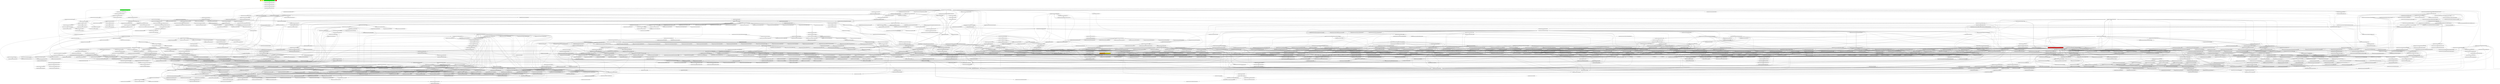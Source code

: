 digraph enhanced {
	"ochiai" [style=striped shape=box fillcolor="yellow"];
	"d4" [style=striped shape=box fillcolor="yellow"];
	"com.google.javascript.jscomp.IntegrationTest#1767" [style=striped shape=box fillcolor="green"];
	"com.google.javascript.rhino.Node$NodeMismatch#2125" [style=striped shape=box fillcolor="orange:yellow"];
	"real" [style=striped shape=box fillcolor="red"];
	"com.google.javascript.jscomp.NameAnalyzerTest#1644" [style=striped shape=box fillcolor="green"];
	"com.google.javascript.jscomp.NameAnalyzer$FindDeclarationsAndSetters#599" [style=striped shape=box fillcolor="red"];
	"com.google.common.collect.RegularImmutableMap$NonTerminalEntry#116" -> "com.google.common.collect.ImmutableEntry#34";
	"com.google.common.collect.RegularImmutableMap$TerminalEntry#134" -> "com.google.common.collect.ImmutableEntry#34";
	"com.google.common.collect.Maps#612" -> "com.google.common.collect.ImmutableEntry#34";
	"com.google.javascript.jscomp.NameAnalyzer$FindReferences#770" -> "com.google.javascript.rhino.Node#2365";
	"com.google.common.collect.RegularImmutableMap#98" -> "com.google.common.collect.RegularImmutableMap$NonTerminalEntry#116";
	"com.google.javascript.rhino.head.ast.AstNode#239" -> "com.google.javascript.rhino.head.ast.AstNode#202";
	"com.google.javascript.jscomp.parsing.IRFactory$TransformDispatcher#379" -> "com.google.javascript.jscomp.parsing.IRFactory$TransformDispatcher#382";
	"com.google.javascript.rhino.head.CompilerEnvirons#68" -> "com.google.javascript.rhino.head.CompilerEnvirons#100";
	"com.google.javascript.jscomp.Compiler#1664" -> "com.google.javascript.jscomp.CodePrinter$Builder#550";
	"com.google.javascript.rhino.head.ast.InfixExpression#85" -> "com.google.javascript.rhino.head.ast.InfixExpression#92";
	"com.google.javascript.jscomp.AstValidator#156" -> "com.google.javascript.jscomp.AstValidator#374";
	"com.google.javascript.rhino.JSDocInfoBuilder#702" -> "com.google.javascript.rhino.JSDocInfo#510";
	"com.google.javascript.jscomp.Normalize$PropagateConstantAnnotationsOverVars#169" -> "com.google.javascript.jscomp.NodeTraversal#222";
	"com.google.javascript.jscomp.Normalize#121" -> "com.google.javascript.jscomp.NodeTraversal#222";
	"com.google.javascript.jscomp.NodeTraversal#454" -> "com.google.javascript.jscomp.NodeTraversal#222";
	"com.google.javascript.jscomp.NodeTraversal#463" -> "com.google.javascript.jscomp.NodeTraversal#222";
	"com.google.javascript.jscomp.Normalize$VerifyConstants#222" -> "com.google.javascript.jscomp.NodeTraversal#463";
	"com.google.javascript.jscomp.Compiler#1664" -> "com.google.javascript.jscomp.CodePrinter$Builder#558" [style=bold];
	"com.google.javascript.jscomp.Compiler#1201" -> "com.google.javascript.jscomp.DependencyOptions#109" [style=bold];
	"com.google.javascript.rhino.jstype.JSTypeRegistry#248" -> "com.google.javascript.rhino.jstype.BooleanType#53" [style=bold];
	"com.google.javascript.jscomp.NameAnalyzer#1654" -> "com.google.javascript.jscomp.AstChangeProxy#95" [style=bold];
	"com.google.javascript.rhino.jstype.FunctionType#349" -> "com.google.javascript.rhino.jstype.PrototypeObjectType#106";
	"com.google.javascript.rhino.head.Parser#330" -> "com.google.javascript.rhino.head.TokenStream#318" [style=bold];
	"com.google.javascript.rhino.head.Context#415" -> "com.google.javascript.rhino.head.ContextFactory#502" [style=bold];
	"com.google.javascript.rhino.Node#923" -> "com.google.javascript.rhino.Node#930";
	"com.google.javascript.rhino.head.ast.FunctionCall#109" -> "com.google.javascript.rhino.head.ast.FunctionCall#126";
	"com.google.javascript.rhino.head.Parser#549" -> "com.google.javascript.rhino.head.ast.AstRoot#70" [style=bold];
	"com.google.javascript.rhino.head.Parser#277" -> "com.google.javascript.rhino.head.TokenStream#1533" [style=bold];
	"com.google.javascript.jscomp.Normalize$NormalizeStatements#435" -> "com.google.javascript.jscomp.Normalize$NormalizeStatements#498" [style=bold];
	"com.google.javascript.rhino.JSDocInfoBuilder#102" -> "com.google.javascript.rhino.JSDocInfoBuilder#93" [style=bold];
	"com.google.javascript.rhino.jstype.JSTypeRegistry#248" -> "com.google.javascript.rhino.jstype.AllType#53" [style=bold];
	"com.google.javascript.jscomp.parsing.IRFactory#376" -> "com.google.javascript.jscomp.parsing.TypeSafeDispatcher#119" [style=bold];
	"com.google.javascript.jscomp.parsing.IRFactory#126" -> "com.google.javascript.jscomp.parsing.IRFactory$TransformDispatcher#379";
	"com.google.javascript.jscomp.parsing.IRFactory$TransformDispatcher#379" -> "com.google.javascript.jscomp.parsing.IRFactory$TransformDispatcher#379";
	"com.google.javascript.jscomp.parsing.TypeSafeDispatcher#119" -> "com.google.javascript.jscomp.parsing.IRFactory$TransformDispatcher#379";
	"com.google.javascript.jscomp.NameAnalyzer$FindReferences#770" -> "com.google.javascript.rhino.Node#2369" [style=bold];
	"com.google.javascript.rhino.head.ast.Scope#222" -> "com.google.javascript.rhino.head.ast.Symbol#97" [style=bold];
	"com.google.javascript.rhino.JSDocInfoBuilder#102" -> "com.google.javascript.rhino.JSDocInfo#1377";
	"com.google.javascript.rhino.head.CompilerEnvirons#68" -> "com.google.javascript.rhino.head.Context#1847" [style=bold];
	"com.google.javascript.jscomp.CodeConsumer#124" -> "com.google.javascript.jscomp.CodePrinter$CompactCodePrinter#435";
	"com.google.javascript.rhino.head.ast.PropertyGet#76" -> "com.google.javascript.rhino.head.ast.InfixExpression#85";
	"com.google.javascript.rhino.head.ast.Assignment#68" -> "com.google.javascript.rhino.head.ast.InfixExpression#85";
	"com.google.javascript.jscomp.JSSourceFile#73" -> "com.google.javascript.jscomp.SourceFile#86";
	"com.google.javascript.jscomp.SourceFile$Preloaded#424" -> "com.google.javascript.jscomp.SourceFile#86";
	"com.google.javascript.jscomp.Compiler#1664" -> "com.google.javascript.jscomp.CodePrinter$Builder#568" [style=bold];
	"com.google.common.collect.RegularImmutableMap#48" -> "com.google.common.collect.RegularImmutableMap$NonTerminalEntry#121";
	"com.google.common.collect.RegularImmutableMap#143" -> "com.google.common.collect.RegularImmutableMap$NonTerminalEntry#121";
	"com.google.javascript.jscomp.Normalize#628" -> "com.google.javascript.jscomp.NodeTraversal#230";
	"com.google.javascript.jscomp.NodeTraversal#222" -> "com.google.javascript.jscomp.NodeTraversal#230";
	"com.google.javascript.jscomp.NodeUtil#1073" -> "com.google.javascript.jscomp.NodeUtil#989";
	"com.google.javascript.rhino.head.TokenStream#1545" -> "com.google.javascript.rhino.head.TokenStream#1549" [style=bold];
	"com.google.javascript.rhino.head.TokenStream#318" -> "com.google.javascript.rhino.head.TokenStream#1307";
	"com.google.javascript.rhino.head.TokenStream#1300" -> "com.google.javascript.rhino.head.TokenStream#1307";
	"com.google.javascript.rhino.head.TokenStream#318" -> "com.google.javascript.rhino.head.TokenStream#1545";
	"com.google.javascript.jscomp.NodeTraversal#478" -> "com.google.javascript.jscomp.NodeTraversal#478";
	"com.google.javascript.jscomp.NodeTraversal#511" -> "com.google.javascript.jscomp.NodeTraversal#478";
	"com.google.javascript.jscomp.NodeTraversal#289" -> "com.google.javascript.jscomp.NodeTraversal#478";
	"com.google.javascript.jscomp.NodeTraversal#273" -> "com.google.javascript.jscomp.NodeTraversal#478";
	"com.google.javascript.rhino.Node#1017" -> "com.google.javascript.rhino.Node#923";
	"com.google.javascript.jscomp.Scope#621" -> "com.google.javascript.jscomp.Scope#614";
	"com.google.javascript.jscomp.Scope$Var#205" -> "com.google.javascript.jscomp.Scope#614";
	"com.google.common.collect.HashMultiset#34" -> "com.google.common.collect.AbstractMapBasedMultiset#228";
	"com.google.javascript.jscomp.parsing.IRFactory$TransformDispatcher#379" -> "com.google.javascript.rhino.head.ast.FunctionNode#221";
	"com.google.common.collect.HashMultiset#72" -> "com.google.common.collect.AbstractMapBasedMultiset#62";
	"com.google.javascript.jscomp.DefinitionsRemover#42" -> "com.google.javascript.jscomp.DefinitionsRemover$VarDefinition#373";
	"com.google.javascript.rhino.head.TokenStream#318" -> "com.google.javascript.rhino.head.TokenStream#1300";
	"com.google.javascript.rhino.head.Parser#943" -> "com.google.javascript.rhino.head.Parser#983" [style=bold];
	"com.google.javascript.jscomp.CodeGenerator#86" -> "com.google.javascript.rhino.Node#2357";
	"com.google.javascript.jscomp.NodeUtil#3004" -> "com.google.javascript.rhino.Node#2357";
	"com.google.javascript.jscomp.NameAnalyzer$FindReferences#748" -> "com.google.javascript.rhino.Node#2357";
	"com.google.javascript.jscomp.NodeUtil#2004" -> "com.google.javascript.rhino.Node#2357";
	"com.google.javascript.jscomp.NameAnalyzer$FindReferences#935" -> "com.google.javascript.rhino.Node#2357";
	"com.google.javascript.jscomp.Normalize$NormalizeStatements#553" -> "com.google.javascript.rhino.Node#2357";
	"com.google.javascript.jscomp.NodeUtil#1515" -> "com.google.javascript.rhino.Node#2357";
	"com.google.javascript.jscomp.NameAnalyzer$FindReferences#770" -> "com.google.javascript.rhino.Node#2357";
	"com.google.javascript.jscomp.CodePrinter$CompactCodePrinter#379" -> "com.google.javascript.jscomp.CodePrinter$CompactCodePrinter#407" [style=bold];
	"com.google.javascript.jscomp.NameAnalyzer#1032" -> "com.google.javascript.jscomp.NameAnalyzer$FindDeclarationsAndSetters#593";
	"com.google.javascript.jscomp.NameAnalyzer$FindDeclarationsAndSetters#593" -> "com.google.javascript.jscomp.NameAnalyzer$FindDeclarationsAndSetters#593";
	"com.google.javascript.jscomp.Compiler#1664" -> "com.google.javascript.jscomp.CodePrinter$Builder#576";
	"com.google.common.collect.AbstractMultimap$WrappedCollection$WrappedIterator#524" -> "com.google.common.collect.LinkedHashMultimap$SetDecorator$1#227";
	"com.google.javascript.jscomp.SimpleDefinitionFinder$UseSiteGatheringCallback#275" -> "com.google.javascript.jscomp.NodeTraversal#440";
	"com.google.javascript.jscomp.SimpleDefinitionFinder$DefinitionGatheringCallback#161" -> "com.google.javascript.jscomp.NodeTraversal#440";
	"com.google.common.collect.LinkedHashMultimap$SetDecorator#221" -> "com.google.common.collect.LinkedHashMultimap$SetDecorator$1#222" [style=bold];
	"com.google.javascript.jscomp.NodeTraversal#478" -> "com.google.javascript.jscomp.NameAnalyzer$FindDeclarationsAndSetters#599";
	"com.google.javascript.jscomp.parsing.JsDocInfoParser#129" -> "com.google.javascript.rhino.JSDocInfoBuilder#79";
	"com.google.javascript.jscomp.CompilerTestCase#723" -> "com.google.javascript.jscomp.NameAnalyzerTest#1662";
	"com.google.javascript.jscomp.DefinitionsRemover#42" -> "com.google.javascript.jscomp.DefinitionsRemover$AssignmentDefinition#291";
	"com.google.javascript.jscomp.NameAnalyzer#1470" -> "com.google.javascript.jscomp.Scope#621";
	"com.google.javascript.jscomp.SyntacticScopeCreator#234" -> "com.google.javascript.jscomp.Scope#621";
	"com.google.javascript.rhino.head.Parser#1870" -> "com.google.javascript.rhino.head.ast.VariableDeclaration#115" [style=bold];
	"com.google.javascript.rhino.head.TokenStream#1307" -> "com.google.javascript.rhino.head.TokenStream#1312" [style=bold];
	"com.google.javascript.jscomp.AstChangeProxy#95" -> "com.google.javascript.jscomp.AstChangeProxy#70" [style=bold];
	"com.google.javascript.jscomp.Normalize#628" -> "com.google.javascript.jscomp.Normalize$DuplicateDeclarationHandler#638";
	"com.google.javascript.jscomp.Normalize$DuplicateDeclarationHandler#638" -> "com.google.javascript.jscomp.Normalize$DuplicateDeclarationHandler#638";
	"com.google.javascript.rhino.head.Parser#2499" -> "com.google.javascript.rhino.head.ast.FunctionCall#146";
	"com.google.javascript.rhino.head.TokenStream#1560" -> "com.google.javascript.rhino.head.TokenStream#1556" [style=bold];
	"com.google.javascript.rhino.jstype.JSTypeRegistry#248" -> "com.google.javascript.rhino.jstype.StringType#53" [style=bold];
	"com.google.javascript.jscomp.parsing.IRFactory$TransformDispatcher#597" -> "com.google.javascript.jscomp.parsing.IRFactory$TransformDispatcher#597";
	"com.google.javascript.jscomp.parsing.TypeSafeDispatcher#119" -> "com.google.javascript.jscomp.parsing.IRFactory$TransformDispatcher#597";
	"com.google.javascript.rhino.head.ast.ScriptNode#278" -> "com.google.javascript.rhino.head.ast.Symbol#77" [style=bold];
	"com.google.javascript.jscomp.parsing.Config#90" -> "com.google.common.collect.ImmutableMap#318" [style=bold];
	"com.google.javascript.rhino.JSDocInfoBuilder#125" -> "com.google.javascript.rhino.JSDocInfo#1399";
	"com.google.common.collect.AbstractMapEntry#56" -> "com.google.common.collect.ImmutableEntry#44";
	"com.google.common.collect.RegularImmutableMap#48" -> "com.google.common.collect.ImmutableEntry#44";
	"com.google.common.collect.RegularImmutableMap#143" -> "com.google.common.collect.ImmutableEntry#44";
	"com.google.javascript.jscomp.SuppressDocWarningsGuard#40" -> "com.google.common.collect.ImmutableEntry#44";
	"com.google.common.collect.ImmutableMap$Builder#189" -> "com.google.common.collect.ImmutableEntry#44";
	"com.google.javascript.jscomp.AstValidator#359" -> "com.google.javascript.jscomp.AstValidator#367";
	"com.google.javascript.jscomp.CodeConsumer#182" -> "com.google.javascript.jscomp.CodePrinter$CompactCodePrinter#416";
	"com.google.javascript.jscomp.Compiler#1664" -> "com.google.javascript.jscomp.CodePrinter$Builder#584";
	"com.google.javascript.rhino.jstype.JSTypeRegistry#956" -> "com.google.javascript.rhino.jstype.AllType#58";
	"com.google.javascript.jscomp.Normalize#121" -> "com.google.javascript.jscomp.AbstractCompiler#176";
	"com.google.javascript.jscomp.Normalize$NormalizeStatements#319" -> "com.google.javascript.jscomp.AbstractCompiler#176";
	"com.google.common.collect.AbstractMapEntry#56" -> "com.google.common.collect.ImmutableEntry#40";
	"com.google.common.collect.RegularImmutableMap#48" -> "com.google.common.collect.ImmutableEntry#40";
	"com.google.common.collect.RegularImmutableMap#143" -> "com.google.common.collect.ImmutableEntry#40";
	"com.google.javascript.jscomp.SuppressDocWarningsGuard#40" -> "com.google.common.collect.ImmutableEntry#40";
	"com.google.common.collect.ImmutableMap$Builder#189" -> "com.google.common.collect.ImmutableEntry#40";
	"com.google.javascript.jscomp.MarkNoSideEffectCalls#59" -> "com.google.javascript.jscomp.NodeTraversal#454";
	"com.google.javascript.jscomp.NameAnalyzer$FindReferences#741" -> "com.google.javascript.jscomp.NodeTraversal#454";
	"com.google.javascript.jscomp.SimpleDefinitionFinder#104" -> "com.google.javascript.jscomp.NodeTraversal#454";
	"com.google.javascript.jscomp.LineNumberCheck#52" -> "com.google.javascript.jscomp.NodeTraversal#454";
	"com.google.javascript.jscomp.NameAnalyzer#1032" -> "com.google.javascript.jscomp.NodeTraversal#454";
	"com.google.javascript.jscomp.PrepareAst#58" -> "com.google.javascript.jscomp.NodeTraversal#454";
	"com.google.javascript.jscomp.NameAnalyzer#1598" -> "com.google.javascript.jscomp.NodeTraversal#454";
	"com.google.javascript.rhino.head.Parser#983" -> "com.google.javascript.rhino.head.Parser#1804";
	"com.google.javascript.jscomp.Compiler#418" -> "com.google.javascript.jscomp.JSModule#204";
	"com.google.javascript.jscomp.Compiler#442" -> "com.google.javascript.jscomp.JSModule#204";
	"com.google.javascript.jscomp.Compiler#396" -> "com.google.javascript.jscomp.JSModule#204";
	"com.google.common.collect.AbstractMultimap$WrappedCollection$WrappedIterator#530" -> "com.google.common.collect.LinkedHashMultimap$SetDecorator$1#231";
	"com.google.javascript.rhino.jstype.PrototypeObjectType#106" -> "com.google.javascript.rhino.jstype.PrototypeObjectType#115";
	"com.google.javascript.rhino.jstype.InstanceObjectType#60" -> "com.google.javascript.rhino.jstype.PrototypeObjectType#115";
	"com.google.javascript.rhino.jstype.JSTypeRegistry#248" -> "com.google.javascript.rhino.jstype.PrototypeObjectType#115";
	"com.google.javascript.rhino.jstype.FunctionType#133" -> "com.google.javascript.rhino.jstype.PrototypeObjectType#115";
	"com.google.javascript.rhino.jstype.FunctionType#310" -> "com.google.javascript.rhino.jstype.PrototypeObjectType#115";
	"com.google.javascript.jscomp.CodeGenerator#86" -> "com.google.javascript.jscomp.CodePrinter$MappedCodePrinter#91" [style=bold];
	"com.google.javascript.jscomp.parsing.JsDocInfoParser#188" -> "com.google.javascript.rhino.JSDocInfoBuilder#85" [style=bold];
	"com.google.javascript.jscomp.NameAnalyzer#1290" -> "com.google.common.collect.Sets#210";
	"com.google.common.collect.HashMultiset#34" -> "com.google.common.collect.AbstractMapBasedMultiset#209";
	"com.google.javascript.rhino.Node#930" -> "com.google.javascript.rhino.Node#940" [style=bold];
	"com.google.javascript.jscomp.AstValidator#156" -> "com.google.javascript.jscomp.AstValidator#359";
	"com.google.javascript.rhino.head.Parser#330" -> "com.google.javascript.rhino.head.TokenStream#1560";
	"com.google.javascript.rhino.head.ast.Symbol#68" -> "com.google.javascript.rhino.head.ast.Symbol#84" [style=bold];
	"com.google.javascript.jscomp.AstValidator#345" -> "com.google.javascript.jscomp.AstValidator#333";
	"com.google.javascript.jscomp.AstValidator#326" -> "com.google.javascript.jscomp.AstValidator#333";
	"com.google.javascript.rhino.head.ast.ScriptNode#85" -> "com.google.javascript.rhino.head.ast.Scope#73" [style=bold];
	"com.google.common.collect.RegularImmutableMap#48" -> "com.google.common.collect.RegularImmutableMap$TerminalEntry#138";
	"com.google.common.collect.RegularImmutableMap#143" -> "com.google.common.collect.RegularImmutableMap$TerminalEntry#138";
	"com.google.javascript.jscomp.parsing.Config#90" -> "com.google.common.collect.ImmutableMap$Builder#207" [style=bold];
	"com.google.javascript.jscomp.MarkNoSideEffectCalls#105" -> "com.google.javascript.rhino.JSDocInfo#550";
	"com.google.common.collect.HashMultiset#34" -> "com.google.common.collect.AbstractMapBasedMultiset#87";
	"com.google.common.collect.RegularImmutableMap#98" -> "com.google.common.collect.RegularImmutableMap$TerminalEntry#134" [style=bold];
	"com.google.javascript.jscomp.DefinitionsRemover$AssignmentDefinition#291" -> "com.google.javascript.rhino.Node#2161";
	"com.google.javascript.jscomp.NameAnalyzer$FindReferences#951" -> "com.google.javascript.rhino.Node#2161";
	"com.google.javascript.jscomp.NodeUtil#3004" -> "com.google.javascript.rhino.Node#2161";
	"com.google.javascript.jscomp.NameAnalyzer$FindDependencyScopes#510" -> "com.google.javascript.rhino.Node#2161";
	"com.google.javascript.jscomp.NodeUtil#2004" -> "com.google.javascript.rhino.Node#2161";
	"com.google.javascript.jscomp.NameAnalyzer$FindReferences#748" -> "com.google.javascript.rhino.Node#2161";
	"com.google.javascript.jscomp.NodeUtil#2813" -> "com.google.javascript.rhino.Node#2161";
	"com.google.javascript.jscomp.NameAnalyzer#1324" -> "com.google.javascript.rhino.Node#2161";
	"com.google.javascript.jscomp.NameAnalyzer#1621" -> "com.google.javascript.rhino.Node#2161";
	"com.google.javascript.jscomp.NameAnalyzer$FindDeclarationsAndSetters#599" -> "com.google.javascript.rhino.Node#2161";
	"com.google.javascript.jscomp.DefinitionsRemover#42" -> "com.google.javascript.rhino.Node#2161";
	"com.google.javascript.jscomp.MarkNoSideEffectCalls$GatherNoSideEffectFunctions#121" -> "com.google.javascript.rhino.Node#2161";
	"com.google.javascript.jscomp.parsing.ParserRunner#109" -> "com.google.javascript.rhino.head.CompilerEnvirons#140" [style=bold];
	"com.google.javascript.jscomp.Compiler#1664" -> "com.google.javascript.jscomp.CodePrinter$Builder#510";
	"com.google.common.collect.Sets#210" -> "com.google.common.collect.Collections2#341";
	"com.google.javascript.rhino.JSDocInfoBuilder#125" -> "com.google.javascript.rhino.JSDocInfoBuilder#139";
	"com.google.javascript.rhino.JSDocInfoBuilder#102" -> "com.google.javascript.rhino.JSDocInfo#558";
	"com.google.javascript.rhino.jstype.FunctionParamBuilder#95" -> "com.google.javascript.rhino.jstype.JSTypeRegistry#956";
	"com.google.javascript.rhino.jstype.FunctionParamBuilder#80" -> "com.google.javascript.rhino.jstype.JSTypeRegistry#956";
	"com.google.javascript.jscomp.MarkNoSideEffectCalls#59" -> "com.google.javascript.jscomp.MarkNoSideEffectCalls$SetNoSideEffectCallProperty#171" [style=bold];
	"com.google.javascript.jscomp.parsing.IRFactory$TransformDispatcher#379" -> "com.google.javascript.rhino.head.ast.PropertyGet#101";
	"com.google.javascript.rhino.head.Parser#3350" -> "com.google.javascript.rhino.head.ast.PropertyGet#101";
	"com.google.javascript.jscomp.NameAnalyzer#1598" -> "com.google.javascript.jscomp.GatherSideEffectSubexpressionsCallback$CopySideEffectSubexpressions#98";
	"com.google.common.collect.ForwardingCollection#54" -> "com.google.common.collect.ForwardingObject#56";
	"com.google.javascript.jscomp.Tracer#235" -> "com.google.javascript.jscomp.Tracer#959";
	"com.google.javascript.jscomp.Tracer#408" -> "com.google.javascript.jscomp.Tracer#959";
	"com.google.javascript.rhino.jstype.JSType#1149" -> "com.google.javascript.rhino.jstype.BooleanType#103";
	"com.google.javascript.rhino.jstype.ObjectType#493" -> "com.google.common.collect.Iterators$1#63";
	"com.google.javascript.jscomp.CodePrinter$CompactCodePrinter#435" -> "com.google.javascript.jscomp.CodePrinter$CompactCodePrinter#461";
	"com.google.javascript.jscomp.parsing.ParserRunner#109" -> "com.google.javascript.rhino.head.Context#390" [style=bold];
	"com.google.javascript.jscomp.NodeTraversal#478" -> "com.google.javascript.jscomp.MarkNoSideEffectCalls$SetNoSideEffectCallProperty#177";
	"com.google.javascript.jscomp.AstValidator#620" -> "com.google.javascript.jscomp.AstValidator#326";
	"com.google.javascript.jscomp.AstValidator#390" -> "com.google.javascript.jscomp.AstValidator#326";
	"com.google.javascript.jscomp.AstValidator#339" -> "com.google.javascript.jscomp.AstValidator#326";
	"com.google.common.collect.AbstractMultiset$EntrySet#177" -> "com.google.common.collect.AbstractMapBasedMultiset#92" [style=bold];
	"com.google.javascript.jscomp.NodeUtil#1696" -> "com.google.javascript.rhino.Node#2169";
	"com.google.javascript.jscomp.NodeTraversal#511" -> "com.google.javascript.rhino.Node#2169";
	"com.google.javascript.jscomp.parsing.ParserRunner#109" -> "com.google.javascript.rhino.head.CompilerEnvirons#132" [style=bold];
	"com.google.javascript.jscomp.CodeGenerator#86" -> "com.google.javascript.jscomp.CodePrinter$CompactCodePrinter#479";
	"com.google.javascript.rhino.head.Parser#510" -> "com.google.javascript.rhino.head.Parser#549" [style=bold];
	"com.google.javascript.jscomp.Compiler#185" -> "com.google.javascript.jscomp.Compiler#192";
	"com.google.javascript.jscomp.AstValidator#359" -> "com.google.javascript.jscomp.AstValidator#345" [style=bold];
	"com.google.javascript.rhino.jstype.BooleanType#103" -> "com.google.javascript.rhino.jstype.BooleanType#108" [style=bold];
	"com.google.javascript.rhino.head.ScriptRuntime$DefaultMessageProvider#3671" -> "com.google.javascript.rhino.head.Context#376" [style=bold];
	"com.google.javascript.jscomp.NodeUtil#3004" -> "com.google.javascript.rhino.Node#2153";
	"com.google.javascript.jscomp.GatherSideEffectSubexpressionsCallback#224" -> "com.google.javascript.rhino.Node#2153";
	"com.google.common.collect.RegularImmutableMap$EntrySet#202" -> "com.google.common.collect.RegularImmutableMap#36";
	"com.google.javascript.jscomp.SuppressDocWarningsGuard#40" -> "com.google.common.collect.RegularImmutableMap#35";
	"com.google.common.collect.RegularImmutableMap#35" -> "com.google.common.collect.RegularImmutableMap#35";
	"com.google.common.collect.ImmutableMap$Builder#189" -> "com.google.common.collect.RegularImmutableMap#35";
	"com.google.javascript.jscomp.ComposeWarningsGuard$GuardComparator#51" -> "com.google.javascript.jscomp.ComposeWarningsGuard$GuardComparator#62";
	"com.google.javascript.jscomp.parsing.JsDocInfoParser#2300" -> "com.google.javascript.rhino.JSDocInfoBuilder#125";
	"com.google.javascript.jscomp.parsing.JsDocInfoParser#129" -> "com.google.javascript.rhino.JSDocInfoBuilder#69";
	"com.google.javascript.jscomp.Compiler#1664" -> "com.google.javascript.jscomp.CodePrinter$Builder#519";
	"com.google.javascript.rhino.jstype.ObjectType#493" -> "com.google.javascript.rhino.jstype.PrototypeObjectType#534";
	"com.google.javascript.jscomp.SyntacticScopeCreator#69" -> "com.google.javascript.jscomp.Scope#411";
	"com.google.javascript.rhino.head.Parser#1870" -> "com.google.javascript.rhino.head.ast.VariableDeclaration#104";
	"com.google.javascript.jscomp.NodeTraversal#440" -> "com.google.javascript.jscomp.NodeTraversal#433";
	"com.google.javascript.rhino.jstype.UnionType#82" -> "com.google.common.collect.RegularImmutableList#170" [style=bold];
	"com.google.javascript.rhino.head.Parser#1989" -> "com.google.javascript.rhino.head.ast.Symbol#68" [style=bold];
	"com.google.javascript.rhino.head.Parser#330" -> "com.google.javascript.rhino.head.Parser#300";
	"com.google.javascript.rhino.head.Parser#2798" -> "com.google.javascript.rhino.head.Parser#784";
	"com.google.javascript.rhino.head.Parser#1870" -> "com.google.javascript.rhino.head.Parser#2073";
	"com.google.javascript.rhino.head.Parser#2055" -> "com.google.javascript.rhino.head.Parser#2073";
	"com.google.javascript.rhino.head.Parser#2073" -> "com.google.javascript.rhino.head.Parser#2073";
	"com.google.javascript.rhino.head.Parser#2416" -> "com.google.javascript.rhino.head.Parser#2073";
	"com.google.javascript.jscomp.CompilerTestCase#938" -> "com.google.javascript.jscomp.JSSourceFile#56";
	"com.google.javascript.jscomp.IntegrationTest#2041" -> "com.google.javascript.jscomp.JSSourceFile#56";
	"com.google.javascript.jscomp.CompilerTestCase#1017" -> "com.google.javascript.jscomp.JSSourceFile#56";
	"com.google.javascript.jscomp.CompilerTestCase#417" -> "com.google.javascript.jscomp.JSSourceFile#56";
	"com.google.javascript.jscomp.AstValidator#156" -> "com.google.javascript.jscomp.AstValidator#339";
	"com.google.javascript.jscomp.AstValidator#367" -> "com.google.javascript.jscomp.AstValidator#339";
	"com.google.javascript.jscomp.NodeUtil#3004" -> "com.google.javascript.rhino.Node#2189";
	"com.google.javascript.jscomp.AstValidator#374" -> "com.google.javascript.jscomp.AstValidator#791";
	"com.google.javascript.jscomp.AstValidator#390" -> "com.google.javascript.jscomp.AstValidator#791";
	"com.google.javascript.jscomp.parsing.JsDocInfoParser#2180" -> "com.google.javascript.rhino.Node#1097";
	"com.google.javascript.rhino.Node#1091" -> "com.google.javascript.rhino.Node#1097";
	"com.google.javascript.jscomp.parsing.JsDocInfoParser#129" -> "com.google.javascript.rhino.Node#1097";
	"com.google.javascript.jscomp.IntegrationTest#2041" -> "com.google.javascript.jscomp.Compiler#185";
	"com.google.javascript.jscomp.CompilerTestCase#1038" -> "com.google.javascript.jscomp.Compiler#185";
	"com.google.javascript.jscomp.RhinoErrorReporter#72" -> "com.google.common.collect.ImmutableMap#117" [style=bold];
	"com.google.javascript.jscomp.NameAnalyzer$FindReferences#770" -> "com.google.javascript.rhino.Node#2181";
	"com.google.javascript.jscomp.Normalize$NormalizeStatements#312" -> "com.google.javascript.jscomp.Normalize$NormalizeStatements#435" [style=bold];
	"com.google.javascript.rhino.JSDocInfoBuilder#102" -> "com.google.javascript.rhino.JSDocInfo#574";
	"com.google.javascript.rhino.JSDocInfoBuilder#125" -> "com.google.javascript.rhino.JSDocInfo#332";
	"com.google.javascript.rhino.JSDocInfoBuilder#69" -> "com.google.javascript.rhino.JSDocInfo#332";
	"com.google.javascript.jscomp.AstValidator#299" -> "com.google.javascript.rhino.Node#1091";
	"com.google.javascript.jscomp.NodeTraversal#654" -> "com.google.javascript.rhino.Node#1091";
	"com.google.javascript.rhino.IR#103" -> "com.google.javascript.rhino.IR#467";
	"com.google.javascript.jscomp.ComposeWarningsGuard#78" -> "com.google.javascript.jscomp.ComposeWarningsGuard$GuardComparator#51";
	"com.google.javascript.jscomp.ComposeWarningsGuard#87" -> "com.google.javascript.jscomp.ComposeWarningsGuard$GuardComparator#51";
	"com.google.javascript.jscomp.Compiler#1664" -> "com.google.javascript.jscomp.CodePrinter$Builder#539";
	"com.google.javascript.rhino.head.Parser#2499" -> "com.google.javascript.rhino.head.ast.FunctionCall#109";
	"com.google.javascript.rhino.testing.BaseJSTypeTestCase#229" -> "com.google.javascript.rhino.jstype.JSTypeRegistry#978";
	"com.google.javascript.jscomp.parsing.IRFactory$TransformDispatcher#597" -> "com.google.javascript.rhino.head.ast.FunctionCall#100";
	"com.google.javascript.jscomp.ComposeWarningsGuard$GuardComparator#51" -> "com.google.javascript.jscomp.ComposeWarningsGuard$GuardComparator#56" [style=bold];
	"com.google.javascript.rhino.Node#1410" -> "com.google.javascript.rhino.Node#998";
	"com.google.javascript.jscomp.CodePrinter$CompactCodePrinter#407" -> "com.google.javascript.jscomp.CodePrinter$MappedCodePrinter#60";
	"com.google.javascript.rhino.jstype.FunctionParamBuilder#123" -> "com.google.javascript.rhino.Node#516";
	"com.google.javascript.jscomp.parsing.IRFactory#1312" -> "com.google.javascript.rhino.Node#516";
	"com.google.javascript.jscomp.parsing.ParserRunner#109" -> "com.google.javascript.rhino.head.Parser#510";
	"com.google.javascript.jscomp.AstValidator#84" -> "com.google.javascript.jscomp.AstValidator#306" [style=bold];
	"com.google.javascript.jscomp.parsing.ParserRunner#109" -> "com.google.javascript.rhino.head.CompilerEnvirons#154" [style=bold];
	"com.google.common.collect.Multisets#829" -> "com.google.common.collect.AbstractMapBasedMultiset$1#99" [style=bold];
	"com.google.javascript.jscomp.NameAnalyzer$FindReferences#748" -> "com.google.javascript.rhino.Node#2177";
	"com.google.javascript.jscomp.NodeUtil#1554" -> "com.google.javascript.rhino.Node#2177";
	"com.google.javascript.jscomp.GatherSideEffectSubexpressionsCallback#224" -> "com.google.javascript.rhino.Node#2177";
	"com.google.javascript.jscomp.GatherSideEffectSubexpressionsCallback#313" -> "com.google.javascript.rhino.Node#2177";
	"com.google.javascript.jscomp.MarkNoSideEffectCalls$SetNoSideEffectCallProperty#177" -> "com.google.javascript.rhino.Node#2177";
	"com.google.javascript.jscomp.NameAnalyzer#1324" -> "com.google.javascript.rhino.Node#2177";
	"com.google.javascript.jscomp.NameAnalyzer$FindDeclarationsAndSetters#599" -> "com.google.javascript.rhino.Node#2177";
	"com.google.javascript.jscomp.PrepareAst$PrepareAnnotations#165" -> "com.google.javascript.rhino.Node#2177";
	"com.google.javascript.jscomp.NodeUtil#989" -> "com.google.javascript.rhino.Node#2177";
	"com.google.common.collect.AbstractMapBasedMultiset#92" -> "com.google.common.collect.AbstractMapBasedMultiset$1#94" [style=bold];
	"com.google.javascript.jscomp.parsing.IRFactory#160" -> "com.google.javascript.rhino.Node#1082";
	"com.google.javascript.jscomp.parsing.JsDocInfoParser#2180" -> "com.google.javascript.rhino.Node#1082";
	"com.google.javascript.jscomp.JsAst#85" -> "com.google.javascript.rhino.Node#1082";
	"com.google.javascript.rhino.jstype.JSTypeRegistry#248" -> "com.google.javascript.rhino.jstype.ErrorFunctionType#51" [style=bold];
	"com.google.javascript.jscomp.parsing.IRFactory#170" -> "com.google.javascript.rhino.head.ast.AstRoot#78";
	"com.google.javascript.jscomp.PrepareAst$PrepareAnnotations#186" -> "com.google.javascript.rhino.JSDocInfo#566";
	"com.google.javascript.jscomp.parsing.JsDocInfoParser#2292" -> "com.google.javascript.rhino.JSDocInfoBuilder#102" [style=bold];
	"com.google.javascript.rhino.head.Parser#2898" -> "com.google.javascript.rhino.head.CompilerEnvirons#159";
	"com.google.javascript.rhino.head.Parser#2589" -> "com.google.javascript.rhino.head.CompilerEnvirons#159";
	"com.google.javascript.jscomp.JsAst#85" -> "com.google.javascript.jscomp.JSSourceFile#79";
	"com.google.javascript.jscomp.NodeTraversal#478" -> "com.google.javascript.jscomp.NodeTraversal#654";
	"com.google.javascript.rhino.Node#817" -> "com.google.javascript.rhino.Node#747";
	"com.google.javascript.rhino.Node#797" -> "com.google.javascript.rhino.Node#747";
	"com.google.javascript.rhino.Node#940" -> "com.google.javascript.rhino.Node#747";
	"com.google.javascript.jscomp.JSSourceFile#56" -> "com.google.javascript.jscomp.JSSourceFile#73" [style=bold];
	"com.google.javascript.rhino.head.ast.ExpressionStatement#122" -> "com.google.javascript.rhino.head.ast.AstNode#613";
	"com.google.javascript.rhino.head.ast.InfixExpression#92" -> "com.google.javascript.rhino.head.ast.AstNode#613";
	"com.google.javascript.jscomp.parsing.IRFactory#313" -> "com.google.javascript.rhino.head.ast.AstNode#613";
	"com.google.javascript.jscomp.parsing.IRFactory#337" -> "com.google.javascript.rhino.head.ast.AstNode#613";
	"com.google.javascript.jscomp.parsing.IRFactory$TransformDispatcher#685" -> "com.google.javascript.rhino.head.ast.AstNode#613";
	"com.google.javascript.jscomp.parsing.IRFactory$TransformDispatcher#379" -> "com.google.javascript.rhino.head.ast.AstNode#613";
	"com.google.javascript.jscomp.AstValidator#68" -> "com.google.javascript.jscomp.AstValidator#775";
	"com.google.javascript.jscomp.AstValidator#620" -> "com.google.javascript.jscomp.AstValidator#775";
	"com.google.javascript.jscomp.AstValidator#345" -> "com.google.javascript.jscomp.AstValidator#775";
	"com.google.javascript.jscomp.AstValidator#474" -> "com.google.javascript.jscomp.AstValidator#775";
	"com.google.javascript.jscomp.AstValidator#601" -> "com.google.javascript.jscomp.AstValidator#775";
	"com.google.javascript.jscomp.AstValidator#359" -> "com.google.javascript.jscomp.AstValidator#775";
	"com.google.javascript.jscomp.AstValidator#339" -> "com.google.javascript.jscomp.AstValidator#775";
	"com.google.javascript.jscomp.Compiler#977" -> "com.google.javascript.rhino.InputId#61";
	"com.google.javascript.jscomp.Compiler#469" -> "com.google.javascript.rhino.InputId#61";
	"com.google.common.collect.ImmutableMap#117" -> "com.google.common.collect.ImmutableMap#139";
	"com.google.common.collect.ImmutableMap$Builder#178" -> "com.google.common.collect.ImmutableMap#139";
	"com.google.common.collect.ImmutableMap#240" -> "com.google.common.collect.ImmutableMap#139";
	"com.google.javascript.rhino.jstype.JSTypeRegistry#248" -> "com.google.javascript.rhino.jstype.JSTypeRegistry#994";
	"com.google.javascript.rhino.jstype.JSTypeRegistry#978" -> "com.google.javascript.rhino.jstype.JSTypeRegistry#994";
	"com.google.javascript.jscomp.SuppressDocWarningsGuard#40" -> "com.google.javascript.jscomp.DiagnosticGroupWarningsGuard#33";
	"com.google.javascript.jscomp.Compiler#230" -> "com.google.javascript.jscomp.DiagnosticGroupWarningsGuard#33";
	"com.google.javascript.jscomp.CompilerOptions#1028" -> "com.google.javascript.jscomp.DiagnosticGroupWarningsGuard#33";
	"com.google.javascript.jscomp.parsing.ParserRunner#109" -> "com.google.javascript.rhino.head.CompilerEnvirons#50";
	"com.google.common.collect.AbstractMultimap$WrappedCollection#422" -> "com.google.common.collect.AbstractMultimap#88";
	"com.google.common.collect.AbstractMultimap$WrappedCollection$WrappedIterator#503" -> "com.google.common.collect.AbstractMultimap#88";
	"com.google.javascript.jscomp.MakeDeclaredNamesUnique#77" -> "com.google.javascript.jscomp.NodeTraversal#624";
	"com.google.common.collect.ImmutableSet#145" -> "com.google.common.collect.ImmutableSet#161";
	"com.google.javascript.jscomp.JsAst#85" -> "com.google.javascript.jscomp.Compiler#1814";
	"com.google.javascript.rhino.head.Parser#983" -> "com.google.javascript.rhino.head.Parser#1870";
	"com.google.javascript.rhino.jstype.UnionTypeBuilder#248" -> "com.google.javascript.rhino.jstype.UnionType#82" [style=bold];
	"com.google.javascript.jscomp.AstValidator#76" -> "com.google.javascript.jscomp.AstValidator#84";
	"com.google.javascript.jscomp.parsing.IRFactory#80" -> "com.google.javascript.jscomp.parsing.IRFactory#1109";
	"com.google.javascript.jscomp.AstValidator#278" -> "com.google.javascript.jscomp.AstValidator#767";
	"com.google.javascript.jscomp.AstValidator#620" -> "com.google.javascript.jscomp.AstValidator#767";
	"com.google.javascript.jscomp.AstValidator#345" -> "com.google.javascript.jscomp.AstValidator#767";
	"com.google.javascript.jscomp.AstValidator#367" -> "com.google.javascript.jscomp.AstValidator#767";
	"com.google.javascript.jscomp.AstValidator#374" -> "com.google.javascript.jscomp.AstValidator#767";
	"com.google.javascript.jscomp.AstValidator#474" -> "com.google.javascript.jscomp.AstValidator#767";
	"com.google.javascript.jscomp.AstValidator#390" -> "com.google.javascript.jscomp.AstValidator#767";
	"com.google.javascript.jscomp.AstValidator#68" -> "com.google.javascript.jscomp.AstValidator#767";
	"com.google.javascript.jscomp.AstValidator#84" -> "com.google.javascript.jscomp.AstValidator#767";
	"com.google.javascript.jscomp.AstValidator#76" -> "com.google.javascript.jscomp.AstValidator#767";
	"com.google.javascript.jscomp.AstValidator#359" -> "com.google.javascript.jscomp.AstValidator#767";
	"com.google.javascript.jscomp.AstValidator#668" -> "com.google.javascript.jscomp.AstValidator#767";
	"com.google.javascript.jscomp.AstValidator#339" -> "com.google.javascript.jscomp.AstValidator#767";
	"com.google.javascript.rhino.head.Parser#784" -> "com.google.javascript.rhino.head.Parser$PerFunctionVariables#3513";
	"com.google.javascript.rhino.Node$ObjectPropListItem#319" -> "com.google.javascript.rhino.InputId#74";
	"com.google.javascript.jscomp.CompilerTestCase#723" -> "com.google.common.base.Joiner#160";
	"com.google.common.base.Joiner#168" -> "com.google.common.base.Joiner#160";
	"com.google.javascript.jscomp.parsing.Config#90" -> "com.google.common.collect.ImmutableMap#128" [style=bold];
	"com.google.javascript.jscomp.DiagnosticGroupWarningsGuard#50" -> "com.google.javascript.jscomp.DiagnosticGroup#111";
	"com.google.javascript.jscomp.DiagnosticGroup#118" -> "com.google.javascript.jscomp.DiagnosticGroup#111";
	"com.google.javascript.rhino.head.Parser#2073" -> "com.google.javascript.rhino.head.Parser#3808";
	"com.google.javascript.rhino.jstype.ObjectType#426" -> "com.google.javascript.rhino.jstype.PrototypeObjectType#174" [style=bold];
	"com.google.javascript.jscomp.Compiler#333" -> "com.google.javascript.jscomp.Compiler#396" [style=bold];
	"com.google.javascript.jscomp.CompilerTestCase#938" -> "com.google.common.base.Joiner#168";
	"com.google.javascript.jscomp.CompilerTestCase#723" -> "com.google.common.base.Joiner#168";
	"com.google.javascript.rhino.jstype.PrototypeObjectType#445" -> "com.google.javascript.rhino.jstype.JSType#1016";
	"com.google.javascript.rhino.jstype.JSType#990" -> "com.google.javascript.rhino.jstype.JSType#1016";
	"com.google.javascript.jscomp.NameAnalyzer$FindDependencyScopes#510" -> "com.google.javascript.jscomp.NodeTraversal#635";
	"com.google.javascript.jscomp.MakeDeclaredNamesUnique#100" -> "com.google.javascript.jscomp.NodeTraversal#635";
	"com.google.javascript.jscomp.SimpleDefinitionFinder$DefinitionGatheringCallback#161" -> "com.google.javascript.jscomp.NodeTraversal#635";
	"com.google.javascript.jscomp.NameAnalyzer#1324" -> "com.google.javascript.jscomp.NodeTraversal#635";
	"com.google.javascript.jscomp.NameAnalyzer$FindDeclarationsAndSetters#599" -> "com.google.javascript.jscomp.NodeTraversal#635";
	"com.google.javascript.jscomp.MakeDeclaredNamesUnique#77" -> "com.google.javascript.jscomp.NodeTraversal#635";
	"com.google.javascript.jscomp.CompilerTestCase#723" -> "com.google.javascript.jscomp.Normalize$VerifyConstants#215";
	"com.google.javascript.jscomp.parsing.IRFactory#337" -> "com.google.javascript.jscomp.parsing.JsDocTokenStream#45";
	"com.google.javascript.rhino.head.Parser#2073" -> "com.google.javascript.rhino.head.ast.Assignment#68";
	"com.google.javascript.jscomp.RhinoErrorReporter#72" -> "com.google.javascript.rhino.ScriptRuntime#367";
	"com.google.javascript.jscomp.parsing.ParserRunner#109" -> "com.google.javascript.rhino.head.CompilerEnvirons#68" [style=bold];
	"com.google.javascript.jscomp.AstValidator#68" -> "com.google.javascript.jscomp.AstValidator#76";
	"com.google.javascript.jscomp.DiagnosticGroupWarningsGuard#45" -> "com.google.javascript.jscomp.DiagnosticGroup#118";
	"com.google.javascript.jscomp.NodeTraversal#635" -> "com.google.javascript.jscomp.NodeTraversal#639";
	"com.google.javascript.rhino.head.ast.ExpressionStatement#122" -> "com.google.javascript.rhino.head.ast.AstNode#267";
	"com.google.javascript.rhino.head.Parser#549" -> "com.google.javascript.rhino.head.ast.AstNode#267";
	"com.google.javascript.rhino.head.ast.VariableDeclaration#104" -> "com.google.javascript.rhino.head.ast.AstNode#267";
	"com.google.javascript.rhino.head.ast.FunctionCall#126" -> "com.google.javascript.rhino.head.ast.AstNode#267";
	"com.google.javascript.rhino.head.ast.AstRoot#103" -> "com.google.javascript.rhino.head.ast.AstNode#267";
	"com.google.javascript.rhino.head.ast.FunctionNode#236" -> "com.google.javascript.rhino.head.ast.AstNode#267";
	"com.google.javascript.rhino.head.ast.VariableInitializer#110" -> "com.google.javascript.rhino.head.ast.AstNode#267";
	"com.google.javascript.rhino.head.ast.VariableInitializer#128" -> "com.google.javascript.rhino.head.ast.AstNode#267";
	"com.google.javascript.rhino.head.ast.FunctionNode#197" -> "com.google.javascript.rhino.head.ast.AstNode#267";
	"com.google.javascript.rhino.head.ast.FunctionCall#89" -> "com.google.javascript.rhino.head.ast.AstNode#267";
	"com.google.javascript.rhino.head.ast.InfixExpression#161" -> "com.google.javascript.rhino.head.ast.AstNode#267";
	"com.google.javascript.rhino.head.ast.InfixExpression#140" -> "com.google.javascript.rhino.head.ast.AstNode#267";
	"com.google.javascript.jscomp.NameAnalyzer$NameInformation#186" -> "com.google.javascript.jscomp.NameAnalyzer$NameInformation#186";
	"com.google.javascript.jscomp.NameAnalyzer#1324" -> "com.google.javascript.jscomp.NameAnalyzer$NameInformation#186";
	"com.google.javascript.jscomp.NameAnalyzer#1435" -> "com.google.javascript.jscomp.NameAnalyzer$NameInformation#186";
	"com.google.javascript.rhino.jstype.NoType#65" -> "com.google.javascript.rhino.jstype.NoObjectType#67";
	"com.google.javascript.rhino.jstype.JSTypeRegistry#248" -> "com.google.javascript.rhino.jstype.NoObjectType#67";
	"com.google.javascript.jscomp.Normalize#628" -> "com.google.javascript.jscomp.Normalize$ScopeTicklingCallback#753";
	"com.google.javascript.jscomp.Normalize$ScopeTicklingCallback#753" -> "com.google.javascript.jscomp.Normalize$ScopeTicklingCallback#753";
	"com.google.javascript.jscomp.CodeGenerator#893" -> "com.google.javascript.jscomp.CodeGenerator#868";
	"com.google.javascript.rhino.JSDocInfoBuilder#139" -> "com.google.javascript.rhino.JSDocInfo#928";
	"com.google.javascript.jscomp.graph.FixedPointGraphTraversal#94" -> "com.google.javascript.jscomp.graph.LinkedDirectedGraph#286";
	"com.google.javascript.jscomp.CodeGenerator#864" -> "com.google.javascript.jscomp.CodeGenerator#872";
	"com.google.javascript.jscomp.CodeGenerator#868" -> "com.google.javascript.jscomp.CodeGenerator#872";
	"com.google.javascript.jscomp.NodeTraversal#563" -> "com.google.javascript.jscomp.Normalize$ScopeTicklingCallback#759";
	"com.google.common.collect.ImmutableMap$Builder#212" -> "com.google.common.collect.RegularImmutableMap#48";
	"com.google.common.collect.ImmutableMap#117" -> "com.google.common.collect.RegularImmutableMap#48";
	"com.google.common.collect.ImmutableMap#240" -> "com.google.common.collect.RegularImmutableMap#48";
	"com.google.common.collect.EmptyImmutableList#36" -> "com.google.common.collect.Iterators#80";
	"com.google.common.collect.AbstractMultiset#167" -> "com.google.common.collect.AbstractMultiset#186" [style=bold];
	"com.google.javascript.jscomp.graph.LinkedDirectedGraph#72" -> "com.google.javascript.jscomp.graph.DiGraph#28" [style=bold];
	"com.google.javascript.rhino.head.Parser#704" -> "com.google.javascript.rhino.head.ast.FunctionNode#272";
	"com.google.javascript.jscomp.Normalize$NormalizeStatements#351" -> "com.google.javascript.jscomp.NodeUtil#2043";
	"com.google.javascript.jscomp.NodeUtil#3004" -> "com.google.javascript.jscomp.NodeUtil#2043";
	"com.google.javascript.jscomp.NodeUtil#2798" -> "com.google.javascript.jscomp.NodeUtil#2043";
	"com.google.javascript.jscomp.NameAnalyzer#1324" -> "com.google.javascript.jscomp.NodeUtil#2043";
	"com.google.javascript.jscomp.NameAnalyzer$FindDeclarationsAndSetters#599" -> "com.google.javascript.jscomp.NodeUtil#2043";
	"com.google.javascript.jscomp.DefinitionsRemover#42" -> "com.google.javascript.jscomp.NodeUtil#2043";
	"com.google.javascript.rhino.head.ast.AstNode#211" -> "com.google.javascript.rhino.head.ast.AstNode#258";
	"com.google.javascript.rhino.head.ast.AstNode#267" -> "com.google.javascript.rhino.head.ast.AstNode#251" [style=bold];
	"com.google.common.collect.ImmutableMap$Builder#207" -> "com.google.common.collect.ImmutableMap$Builder#212" [style=bold];
	"com.google.javascript.jscomp.Compiler#333" -> "com.google.javascript.jscomp.Compiler#376" [style=bold];
	"com.google.javascript.jscomp.parsing.JsDocInfoParser#188" -> "com.google.javascript.rhino.JSDocInfoBuilder#149";
	"com.google.javascript.rhino.head.TokenStream#318" -> "com.google.javascript.rhino.head.TokenStream#124";
	"com.google.javascript.jscomp.Compiler#1664" -> "com.google.javascript.jscomp.CodePrinter$Builder#501";
	"com.google.javascript.jscomp.NodeTraversal#583" -> "com.google.javascript.jscomp.Normalize$ScopeTicklingCallback#765";
	"com.google.javascript.jscomp.Scope$Var#83" -> "com.google.javascript.jscomp.Scope$Var#132" [style=bold];
	"com.google.common.collect.AbstractMultiset$EntrySet#171" -> "com.google.common.collect.Multisets$EntrySet#740" [style=bold];
	"com.google.javascript.jscomp.CodeGenerator#86" -> "com.google.javascript.jscomp.CodeGenerator#864";
	"com.google.javascript.jscomp.CodeGenerator#893" -> "com.google.javascript.jscomp.CodeGenerator#864";
	"com.google.javascript.jscomp.CodeGenerator#86" -> "com.google.javascript.jscomp.CodePrinter$MappedCodePrinter#114" [style=bold];
	"com.google.javascript.jscomp.AstValidator#84" -> "com.google.javascript.jscomp.AstValidator#94";
	"com.google.common.collect.AbstractIndexedListIterator#68" -> "com.google.common.collect.UnmodifiableListIterator#34";
	"com.google.javascript.jscomp.CompilerInput#91" -> "com.google.javascript.jscomp.JsAst#43";
	"com.google.javascript.jscomp.NodeTraversal#478" -> "com.google.javascript.jscomp.Normalize$ScopeTicklingCallback#770";
	"com.google.javascript.jscomp.LightweightMessageFormatter#50" -> "com.google.javascript.jscomp.AbstractMessageFormatter#32";
	"com.google.javascript.rhino.head.CompilerEnvirons#68" -> "com.google.javascript.rhino.head.Context#1818" [style=bold];
	"com.google.javascript.rhino.head.Parser#784" -> "com.google.javascript.rhino.head.ast.FunctionNode#258";
	"com.google.javascript.jscomp.ErrorFormat$2#38" -> "com.google.javascript.jscomp.AbstractMessageFormatter#37";
	"com.google.javascript.jscomp.Normalize$NormalizeStatements#303" -> "com.google.javascript.jscomp.Compiler#1856";
	"com.google.javascript.jscomp.NameAnalyzer$RemoveListener#1007" -> "com.google.javascript.jscomp.Compiler#1856";
	"com.google.javascript.jscomp.NodeTraversal#478" -> "com.google.javascript.jscomp.Normalize$ScopeTicklingCallback#776";
	"com.google.javascript.jscomp.Compiler#333" -> "com.google.javascript.jscomp.Compiler#368" [style=bold];
	"com.google.common.collect.ImmutableSet$ArrayImmutableSet#397" -> "com.google.common.collect.ImmutableSet#365";
	"com.google.javascript.jscomp.IntegrationTest#2075" -> "com.google.javascript.jscomp.GoogleCodingConvention#44";
	"com.google.javascript.jscomp.CompilerTestCase#180" -> "com.google.javascript.jscomp.GoogleCodingConvention#44";
	"com.google.javascript.jscomp.parsing.IRFactory#246" -> "com.google.javascript.jscomp.parsing.JsDocInfoParser#2307";
	"com.google.javascript.jscomp.parsing.IRFactory#282" -> "com.google.javascript.jscomp.parsing.IRFactory#313";
	"com.google.javascript.jscomp.parsing.IRFactory#272" -> "com.google.javascript.jscomp.parsing.IRFactory#313";
	"com.google.common.collect.AbstractIndexedListIterator#68" -> "com.google.common.base.Preconditions#330";
	"com.google.javascript.jscomp.GoogleCodingConvention#44" -> "com.google.javascript.jscomp.GoogleCodingConvention#49" [style=bold];
	"com.google.javascript.jscomp.CodeGenerator#884" -> "com.google.javascript.jscomp.CodeGenerator#893";
	"com.google.javascript.jscomp.CompilerInput#119" -> "com.google.javascript.jscomp.JsAst#51";
	"com.google.javascript.jscomp.parsing.IRFactory$TransformDispatcher#379" -> "com.google.javascript.rhino.head.ast.FunctionNode#251";
	"com.google.javascript.jscomp.parsing.IRFactory#260" -> "com.google.javascript.jscomp.parsing.JsDocInfoParser#2300";
	"com.google.javascript.jscomp.Compiler#1201" -> "com.google.javascript.jscomp.CompilerInput#119";
	"com.google.javascript.jscomp.GatherSideEffectSubexpressionsCallback#313" -> "com.google.javascript.jscomp.NameAnalyzer$FindReferences$NodeAccumulator#970";
	"com.google.javascript.rhino.head.Parser#784" -> "com.google.javascript.rhino.head.Parser#704";
	"com.google.javascript.jscomp.NameAnalyzer$FindReferences#935" -> "com.google.javascript.jscomp.NodeUtil#2004";
	"com.google.javascript.jscomp.NameAnalyzer$FindReferences#819" -> "com.google.javascript.jscomp.NodeUtil#2004";
	"com.google.javascript.rhino.head.ast.ExpressionStatement#122" -> "com.google.javascript.rhino.head.ast.AstNode#471";
	"com.google.javascript.rhino.head.ast.VariableDeclaration#104" -> "com.google.javascript.rhino.head.ast.AstNode#471";
	"com.google.javascript.rhino.head.ast.FunctionCall#126" -> "com.google.javascript.rhino.head.ast.AstNode#471";
	"com.google.javascript.rhino.head.ast.AstRoot#103" -> "com.google.javascript.rhino.head.ast.AstNode#471";
	"com.google.javascript.rhino.head.ast.InfixExpression#92" -> "com.google.javascript.rhino.head.ast.AstNode#471";
	"com.google.javascript.rhino.head.ast.FunctionNode#236" -> "com.google.javascript.rhino.head.ast.AstNode#471";
	"com.google.javascript.rhino.head.ast.FunctionNode#197" -> "com.google.javascript.rhino.head.ast.AstNode#471";
	"com.google.javascript.rhino.head.ast.FunctionCall#89" -> "com.google.javascript.rhino.head.ast.AstNode#471";
	"com.google.javascript.rhino.head.ast.InfixExpression#161" -> "com.google.javascript.rhino.head.ast.AstNode#471";
	"com.google.javascript.rhino.head.ast.InfixExpression#140" -> "com.google.javascript.rhino.head.ast.AstNode#471";
	"com.google.javascript.rhino.head.ast.Name#101" -> "com.google.javascript.rhino.head.ast.AstNode#471";
	"com.google.javascript.rhino.head.Parser#549" -> "com.google.javascript.rhino.head.ast.AstNode#231";
	"com.google.javascript.rhino.head.ast.Name#84" -> "com.google.javascript.rhino.head.ast.AstNode#231";
	"com.google.javascript.rhino.head.ast.FunctionNode#236" -> "com.google.javascript.rhino.head.ast.AstNode#231";
	"com.google.javascript.rhino.head.Parser#2499" -> "com.google.javascript.rhino.head.ast.AstNode#231";
	"com.google.javascript.rhino.head.Parser#1870" -> "com.google.javascript.rhino.head.ast.AstNode#231";
	"com.google.javascript.rhino.head.Parser#784" -> "com.google.javascript.rhino.head.ast.AstNode#231";
	"com.google.javascript.rhino.head.Parser#1093" -> "com.google.javascript.rhino.head.ast.AstNode#231";
	"com.google.javascript.rhino.head.Parser#633" -> "com.google.javascript.rhino.head.ast.AstNode#231";
	"com.google.javascript.rhino.head.ast.Name#101" -> "com.google.javascript.rhino.head.ast.AstNode#231";
	"com.google.javascript.rhino.head.ast.AstNode#239" -> "com.google.javascript.rhino.head.ast.AstNode#231";
	"com.google.javascript.rhino.jstype.JSTypeRegistry#238" -> "com.google.javascript.rhino.jstype.JSTypeRegistry#562" [style=bold];
	"com.google.javascript.rhino.testing.BaseJSTypeTestCase#229" -> "com.google.javascript.rhino.testing.BaseJSTypeTestCase#386" [style=bold];
	"com.google.common.base.Joiner#160" -> "com.google.common.base.Joiner#129" [style=bold];
	"com.google.javascript.jscomp.Compiler#192" -> "com.google.javascript.jscomp.Compiler#1841";
	"com.google.javascript.jscomp.CompilerTestCase#723" -> "com.google.javascript.jscomp.Compiler#1841";
	"com.google.javascript.rhino.head.Parser#549" -> "com.google.javascript.rhino.head.Node#280";
	"com.google.javascript.jscomp.CompilerInput#68" -> "com.google.javascript.jscomp.JsAst#69" [style=bold];
	"com.google.javascript.rhino.jstype.JSType#1149" -> "com.google.javascript.rhino.jstype.VoidType#96";
	"com.google.javascript.jscomp.CodeGenerator#86" -> "com.google.javascript.jscomp.CodeGenerator#884";
	"com.google.javascript.jscomp.NameAnalyzer$FindReferences#741" -> "com.google.javascript.jscomp.NameAnalyzer$FindReferences$NodeAccumulator#965";
	"com.google.javascript.jscomp.NameAnalyzer$FindReferences$NodeAccumulator#965" -> "com.google.javascript.jscomp.NameAnalyzer$FindReferences$NodeAccumulator#965";
	"com.google.javascript.jscomp.Compiler#1201" -> "com.google.javascript.rhino.Node#1902";
	"com.google.javascript.jscomp.parsing.ParserRunner#109" -> "com.google.javascript.rhino.Node#1902";
	"com.google.javascript.jscomp.CodePrinter#615" -> "com.google.javascript.jscomp.CodePrinter$MappedCodePrinter#179" [style=bold];
	"com.google.javascript.jscomp.DefinitionsRemover$IncompleteDefinition#159" -> "com.google.javascript.jscomp.DefinitionsRemover$Definition#100";
	"com.google.javascript.jscomp.DefinitionsRemover$AssignmentDefinition#291" -> "com.google.javascript.jscomp.DefinitionsRemover$Definition#100";
	"com.google.javascript.jscomp.DefinitionsRemover$VarDefinition#373" -> "com.google.javascript.jscomp.DefinitionsRemover$Definition#100";
	"com.google.javascript.jscomp.parsing.IRFactory#80" -> "com.google.javascript.jscomp.parsing.IRFactory#1312";
	"com.google.javascript.jscomp.CodeGenerator#86" -> "com.google.javascript.jscomp.NodeUtil#1162";
	"com.google.javascript.jscomp.CodeGenerator#872" -> "com.google.javascript.jscomp.NodeUtil#1162";
	"com.google.javascript.jscomp.CodingConventions$Proxy#85" -> "com.google.javascript.jscomp.CodingConventions$DefaultCodingConvention#266";
	"com.google.javascript.rhino.head.ast.InfixExpression#92" -> "com.google.javascript.rhino.head.ast.AstNode#239";
	"com.google.javascript.rhino.head.Parser#549" -> "com.google.javascript.rhino.head.Parser#943";
	"com.google.javascript.rhino.head.Parser#273" -> "com.google.javascript.rhino.head.ast.AstNode#224";
	"com.google.javascript.rhino.head.ast.InfixExpression#92" -> "com.google.javascript.rhino.head.ast.AstNode#224";
	"com.google.javascript.rhino.head.ast.FunctionNode#236" -> "com.google.javascript.rhino.head.ast.AstNode#224";
	"com.google.javascript.rhino.head.ast.ExpressionStatement#91" -> "com.google.javascript.rhino.head.ast.AstNode#224";
	"com.google.common.collect.RegularImmutableMap#48" -> "com.google.common.collect.RegularImmutableMap#81" [style=bold];
	"com.google.javascript.rhino.head.Parser#784" -> "com.google.javascript.rhino.head.ast.FunctionNode#236";
	"com.google.javascript.jscomp.Compiler#566" -> "com.google.javascript.jscomp.Compiler#584";
	"com.google.javascript.jscomp.ComposeWarningsGuard#141" -> "com.google.javascript.jscomp.DiagnosticGroupWarningsGuard#50";
	"com.google.javascript.jscomp.ClosureCodingConvention#50" -> "com.google.common.collect.ImmutableSet#145" [style=bold];
	"com.google.javascript.jscomp.parsing.IRFactory#260" -> "com.google.javascript.jscomp.parsing.IRFactory#337";
	"com.google.common.base.Preconditions#330" -> "com.google.common.base.Preconditions#350" [style=bold];
	"com.google.javascript.rhino.jstype.StringType#92" -> "com.google.javascript.rhino.jstype.StringType#97" [style=bold];
	"com.google.javascript.jscomp.DefinitionsRemover$IncompleteDefinition#159" -> "com.google.common.base.Preconditions#114";
	"com.google.common.collect.RegularImmutableMap#81" -> "com.google.common.base.Preconditions#114";
	"com.google.common.collect.Multisets#837" -> "com.google.common.base.Preconditions#114";
	"com.google.common.collect.RegularImmutableMap#48" -> "com.google.common.base.Preconditions#114";
	"com.google.common.collect.AbstractMapBasedMultiset#228" -> "com.google.common.base.Preconditions#114";
	"com.google.javascript.jscomp.DefinitionsRemover$VarDefinition#373" -> "com.google.common.base.Preconditions#114";
	"com.google.javascript.jscomp.GatherSideEffectSubexpressionsCallback#313" -> "com.google.common.base.Preconditions#114";
	"com.google.javascript.jscomp.CodingConventions#38" -> "com.google.javascript.jscomp.CodingConventions$DefaultCodingConvention#232";
	"com.google.javascript.jscomp.CodingConventions$DefaultCodingConvention#232" -> "com.google.javascript.jscomp.CodingConventions$DefaultCodingConvention#232";
	"com.google.javascript.rhino.jstype.JSType#1149" -> "com.google.javascript.rhino.jstype.StringType#92";
	"com.google.javascript.jscomp.CompilerInput#75" -> "com.google.javascript.jscomp.JsAst#74";
	"com.google.javascript.jscomp.parsing.IRFactory#313" -> "com.google.javascript.rhino.head.ast.AstNode#211";
	"com.google.javascript.jscomp.parsing.IRFactory#337" -> "com.google.javascript.rhino.head.ast.AstNode#211";
	"com.google.javascript.jscomp.parsing.IRFactory$TransformDispatcher#685" -> "com.google.javascript.rhino.head.ast.AstNode#211";
	"com.google.javascript.jscomp.parsing.IRFactory$TransformDispatcher#379" -> "com.google.javascript.rhino.head.ast.AstNode#211";
	"com.google.common.collect.RegularImmutableMap#48" -> "com.google.common.collect.RegularImmutableMap#93" [style=bold];
	"com.google.javascript.jscomp.SimpleDefinitionFinder$DefinitionGatheringCallback#161" -> "com.google.javascript.jscomp.DefinitionsRemover$VarDefinition#398";
	"com.google.javascript.jscomp.JsAst#43" -> "com.google.javascript.rhino.InputId#51";
	"com.google.javascript.jscomp.ComposeWarningsGuard#118" -> "com.google.javascript.jscomp.DiagnosticGroup#130";
	"com.google.javascript.jscomp.DiagnosticGroupWarningsGuard#50" -> "com.google.javascript.jscomp.DiagnosticGroup#130";
	"com.google.javascript.rhino.jstype.JSTypeRegistry#562" -> "com.google.javascript.rhino.jstype.JSTypeRegistry#588" [style=bold];
	"com.google.javascript.rhino.Node#516" -> "com.google.javascript.rhino.Node$StringNode#196";
	"com.google.javascript.jscomp.NodeUtil#2798" -> "com.google.javascript.jscomp.GoogleCodingConvention#72";
	"com.google.common.collect.RegularImmutableMap#48" -> "com.google.common.collect.RegularImmutableMap#98" [style=bold];
	"com.google.javascript.jscomp.Compiler#308" -> "com.google.javascript.jscomp.Compiler#333";
	"com.google.javascript.jscomp.Compiler#550" -> "com.google.javascript.jscomp.Compiler#333";
	"com.google.javascript.jscomp.ComposeWarningsGuard#141" -> "com.google.javascript.jscomp.DiagnosticGroupWarningsGuard#45";
	"com.google.javascript.jscomp.parsing.JsDocInfoParser#2258" -> "com.google.javascript.jscomp.parsing.JsDocTokenStream#61";
	"com.google.javascript.rhino.head.ScriptRuntime#3611" -> "com.google.javascript.rhino.head.ScriptRuntime#3662";
	"com.google.javascript.rhino.jstype.FunctionType#133" -> "com.google.javascript.rhino.jstype.PrototypeObjectType#399";
	"com.google.javascript.rhino.InputId#74" -> "com.google.javascript.rhino.InputId#56";
	"com.google.javascript.jscomp.CompilerInput#103" -> "com.google.javascript.rhino.InputId#56";
	"com.google.javascript.jscomp.SimpleDefinitionFinder$DefinitionGatheringCallback#161" -> "com.google.javascript.jscomp.DefinitionsRemover$VarDefinition#393";
	"com.google.javascript.jscomp.JsAst#51" -> "com.google.javascript.jscomp.JsAst#85" [style=bold];
	"com.google.javascript.jscomp.parsing.IRFactory$TransformDispatcher#379" -> "com.google.javascript.rhino.head.ast.VariableDeclaration#83";
	"com.google.javascript.rhino.jstype.NumberType#53" -> "com.google.javascript.rhino.jstype.ValueType#49";
	"com.google.javascript.rhino.jstype.VoidType#54" -> "com.google.javascript.rhino.jstype.ValueType#49";
	"com.google.javascript.rhino.jstype.StringType#53" -> "com.google.javascript.rhino.jstype.ValueType#49";
	"com.google.javascript.rhino.jstype.NullType#54" -> "com.google.javascript.rhino.jstype.ValueType#49";
	"com.google.javascript.rhino.jstype.BooleanType#53" -> "com.google.javascript.rhino.jstype.ValueType#49";
	"com.google.javascript.jscomp.PrepareAst#58" -> "com.google.javascript.jscomp.PrepareAst$PrepareAnnotations#125" [style=bold];
	"com.google.javascript.jscomp.NodeTraversal#440" -> "com.google.javascript.jscomp.CompilerInput#322";
	"com.google.javascript.rhino.Node#857" -> "com.google.javascript.rhino.Node$ObjectPropListItem#303" [style=bold];
	"com.google.javascript.jscomp.RhinoErrorReporter$NewRhinoErrorReporter#147" -> "com.google.javascript.jscomp.RhinoErrorReporter$NewRhinoErrorReporter#151" [style=bold];
	"com.google.javascript.jscomp.CodeGenerator#78" -> "com.google.javascript.jscomp.CodeGenerator#1087" [style=bold];
	"com.google.javascript.jscomp.Compiler#333" -> "com.google.javascript.jscomp.Compiler#442" [style=bold];
	"com.google.javascript.rhino.jstype.JSTypeRegistry#206" -> "com.google.javascript.rhino.jstype.JSTypeRegistry#238" [style=bold];
	"com.google.javascript.rhino.jstype.ArrowType#69" -> "com.google.javascript.rhino.jstype.JSType#111";
	"com.google.javascript.rhino.jstype.InstanceObjectType#158" -> "com.google.javascript.rhino.jstype.JSType#354";
	"com.google.javascript.jscomp.CompilerInput#91" -> "com.google.javascript.jscomp.CompilerInput#68" [style=bold];
	"com.google.javascript.jscomp.graph.LinkedDirectedGraph#79" -> "com.google.javascript.jscomp.graph.LinkedDirectedGraph$LinkedDirectedGraphNode#389" [style=bold];
	"com.google.javascript.jscomp.parsing.JsDocInfoParser#188" -> "com.google.javascript.jscomp.parsing.JsDocTokenStream#232";
	"com.google.javascript.rhino.head.Parser#1870" -> "com.google.javascript.rhino.head.Parser#293";
	"com.google.javascript.rhino.head.Parser#784" -> "com.google.javascript.rhino.head.Parser#293";
	"com.google.javascript.rhino.head.Parser#2073" -> "com.google.javascript.rhino.head.Parser#293";
	"com.google.javascript.rhino.head.Parser#633" -> "com.google.javascript.rhino.head.Parser#293";
	"com.google.javascript.rhino.head.Parser#3082" -> "com.google.javascript.rhino.head.Parser#293";
	"com.google.javascript.rhino.head.Parser#2304" -> "com.google.javascript.rhino.head.Parser#2444" [style=bold];
	"com.google.javascript.jscomp.NameAnalyzer#1032" -> "com.google.javascript.jscomp.NameAnalyzer#1290" [style=bold];
	"com.google.javascript.jscomp.NameAnalyzer#1435" -> "com.google.javascript.jscomp.Scope$Var#205";
	"com.google.javascript.jscomp.CompilerTestCase#938" -> "com.google.javascript.jscomp.CompilerTestCase#1038";
	"com.google.javascript.jscomp.CompilerTestCase#417" -> "com.google.javascript.jscomp.CompilerTestCase#1038";
	"com.google.javascript.rhino.Node#1427" -> "com.google.javascript.rhino.Node$NodeMismatch#2125";
	"com.google.javascript.jscomp.parsing.JsDocTokenStream#61" -> "com.google.javascript.jscomp.parsing.JsDocTokenStream#237";
	"com.google.javascript.rhino.head.ast.AstNode#167" -> "com.google.javascript.rhino.head.Node#130" [style=bold];
	"com.google.javascript.jscomp.CompilerTestCase#358" -> "com.google.javascript.jscomp.CompilerTestCase#417";
	"com.google.javascript.jscomp.parsing.JsDocInfoParser#2279" -> "com.google.javascript.jscomp.parsing.JsDocInfoParser#2240";
	"com.google.javascript.rhino.jstype.JSTypeRegistry#1281" -> "com.google.javascript.rhino.jstype.FunctionBuilder#90";
	"com.google.common.collect.ImmutableSet#161" -> "com.google.common.collect.Hashing#40";
	"com.google.common.collect.RegularImmutableMap#48" -> "com.google.common.collect.Hashing#40";
	"com.google.common.collect.RegularImmutableMap#143" -> "com.google.common.collect.Hashing#40";
	"com.google.common.collect.RegularImmutableSet#46" -> "com.google.common.collect.Hashing#40";
	"com.google.javascript.rhino.jstype.ValueType#49" -> "com.google.javascript.rhino.jstype.JSType#103";
	"com.google.javascript.rhino.jstype.ObjectType#89" -> "com.google.javascript.rhino.jstype.JSType#103";
	"com.google.javascript.rhino.jstype.UnionType#82" -> "com.google.javascript.rhino.jstype.JSType#103";
	"com.google.javascript.rhino.jstype.AllType#53" -> "com.google.javascript.rhino.jstype.JSType#103";
	"com.google.javascript.rhino.jstype.ArrowType#69" -> "com.google.javascript.rhino.jstype.JSType#103";
	"com.google.javascript.jscomp.NodeUtil#2798" -> "com.google.javascript.jscomp.GoogleCodingConvention#91";
	"com.google.javascript.jscomp.GoogleCodingConvention#72" -> "com.google.javascript.jscomp.GoogleCodingConvention#91";
	"com.google.javascript.rhino.jstype.JSTypeRegistry#238" -> "com.google.javascript.rhino.jstype.JSTypeRegistry#248" [style=bold];
	"com.google.javascript.jscomp.parsing.JsDocTokenStream#61" -> "com.google.javascript.jscomp.parsing.JsDocTokenStream#242";
	"com.google.javascript.jscomp.MakeDeclaredNamesUnique#108" -> "com.google.javascript.rhino.Node$StringNode#217";
	"com.google.javascript.jscomp.AstValidator#333" -> "com.google.javascript.rhino.Node$StringNode#217";
	"com.google.javascript.jscomp.PrepareAst$PrepareAnnotations#224" -> "com.google.javascript.rhino.Node$StringNode#217";
	"com.google.javascript.jscomp.NodeUtil#2798" -> "com.google.javascript.rhino.Node$StringNode#217";
	"com.google.javascript.jscomp.SimpleDefinitionFinder#136" -> "com.google.javascript.rhino.Node$StringNode#217";
	"com.google.javascript.jscomp.ClosureCodingConvention#138" -> "com.google.javascript.rhino.Node$StringNode#217";
	"com.google.javascript.jscomp.GoogleCodingConvention#125" -> "com.google.javascript.rhino.Node$StringNode#217";
	"com.google.javascript.jscomp.MakeDeclaredNamesUnique#215" -> "com.google.javascript.rhino.Node$StringNode#217";
	"com.google.javascript.jscomp.NameAnalyzer#1324" -> "com.google.javascript.rhino.Node$StringNode#217";
	"com.google.javascript.jscomp.NameAnalyzer#1435" -> "com.google.javascript.rhino.Node$StringNode#217";
	"com.google.javascript.jscomp.Normalize$PropagateConstantAnnotationsOverVars#175" -> "com.google.javascript.rhino.Node$StringNode#217";
	"com.google.javascript.jscomp.DefinitionsRemover#42" -> "com.google.javascript.rhino.Node$StringNode#217";
	"com.google.javascript.jscomp.SimpleDefinitionFinder#78" -> "com.google.javascript.rhino.Node$StringNode#217";
	"com.google.javascript.jscomp.CodeGenerator#86" -> "com.google.javascript.rhino.Node$StringNode#217";
	"com.google.javascript.jscomp.Normalize$VerifyConstants#234" -> "com.google.javascript.rhino.Node$StringNode#217";
	"com.google.javascript.jscomp.SyntacticScopeCreator#85" -> "com.google.javascript.rhino.Node$StringNode#217";
	"com.google.javascript.jscomp.MakeDeclaredNamesUnique#160" -> "com.google.javascript.rhino.Node$StringNode#217";
	"com.google.javascript.jscomp.GoogleCodingConvention#130" -> "com.google.javascript.rhino.Node$StringNode#217";
	"com.google.javascript.rhino.Node#1548" -> "com.google.javascript.rhino.Node$StringNode#217";
	"com.google.javascript.jscomp.DefinitionsRemover$VarDefinition#373" -> "com.google.javascript.rhino.Node$StringNode#217";
	"com.google.javascript.rhino.Node#940" -> "com.google.javascript.rhino.Node$StringNode#217";
	"com.google.javascript.jscomp.AstValidator#326" -> "com.google.javascript.rhino.Node$StringNode#217";
	"com.google.javascript.jscomp.SyntacticScopeCreator#234" -> "com.google.javascript.rhino.Node$StringNode#217";
	"com.google.javascript.rhino.jstype.InstanceObjectType#158" -> "com.google.javascript.rhino.jstype.ObjectType#542";
	"com.google.javascript.jscomp.MarkNoSideEffectCalls#40" -> "com.google.javascript.jscomp.MarkNoSideEffectCalls#105" [style=bold];
	"com.google.javascript.rhino.jstype.UnionTypeBuilder#248" -> "com.google.javascript.rhino.jstype.UnionTypeBuilder#258" [style=bold];
	"com.google.javascript.rhino.jstype.PrototypeObjectType#534" -> "com.google.javascript.rhino.jstype.ObjectType#547";
	"com.google.javascript.jscomp.parsing.IRFactory#260" -> "com.google.javascript.jscomp.parsing.IRFactory#246";
	"com.google.javascript.jscomp.graph.FixedPointGraphTraversal#94" -> "com.google.javascript.jscomp.graph.LinkedDirectedGraph$LinkedDirectedGraphNode#394";
	"com.google.javascript.jscomp.graph.LinkedDirectedGraph#205" -> "com.google.javascript.jscomp.graph.LinkedDirectedGraph$LinkedDirectedGraphNode#394";
	"com.google.javascript.jscomp.graph.LinkedDirectedGraph#79" -> "com.google.javascript.jscomp.graph.LinkedDirectedGraph$LinkedDirectedGraphNode#394";
	"com.google.javascript.jscomp.parsing.IRFactory$TransformDispatcher#379" -> "com.google.javascript.rhino.head.ast.PropertyGet#84";
	"com.google.javascript.rhino.testing.BaseJSTypeTestCase#386" -> "com.google.javascript.rhino.jstype.FunctionBuilder#96";
	"com.google.javascript.rhino.jstype.JSTypeRegistry#1281" -> "com.google.javascript.rhino.jstype.FunctionBuilder#96";
	"com.google.javascript.jscomp.JSModule#104" -> "com.google.javascript.jscomp.CompilerInput#328" [style=bold];
	"com.google.javascript.jscomp.CodeConsumer#182" -> "com.google.javascript.jscomp.CodeConsumer#154" [style=bold];
	"com.google.javascript.jscomp.Normalize$VerifyConstants#234" -> "com.google.javascript.jscomp.NodeUtil#2792";
	"com.google.javascript.jscomp.SimpleDefinitionFinder#78" -> "com.google.common.collect.AbstractSetMultimap#34";
	"com.google.common.collect.LinkedHashMultimap#71" -> "com.google.common.collect.AbstractSetMultimap#34";
	"com.google.javascript.jscomp.SimpleDefinitionFinder$DefinitionGatheringCallback#161" -> "com.google.common.collect.AbstractSetMultimap#34";
	"com.google.javascript.rhino.head.Parser#549" -> "com.google.javascript.rhino.head.ast.ScriptNode#182";
	"com.google.javascript.rhino.head.Parser#784" -> "com.google.javascript.rhino.head.ast.ScriptNode#182";
	"com.google.javascript.rhino.jstype.JSTypeRegistry#1201" -> "com.google.javascript.rhino.jstype.FunctionParamBuilder#54";
	"com.google.javascript.rhino.jstype.JSTypeRegistry#1217" -> "com.google.javascript.rhino.jstype.FunctionParamBuilder#54";
	"com.google.javascript.jscomp.Compiler#2004" -> "com.google.javascript.jscomp.Compiler#1991";
	"com.google.javascript.jscomp.JsAst#85" -> "com.google.javascript.jscomp.Compiler#1991";
	"com.google.javascript.jscomp.Compiler#442" -> "com.google.javascript.jscomp.CompilerInput#103";
	"com.google.javascript.jscomp.NameAnalyzer#1032" -> "com.google.javascript.jscomp.NameAnalyzer#1273" [style=bold];
	"com.google.javascript.jscomp.Normalize$NormalizeStatements#351" -> "com.google.javascript.jscomp.NodeUtil#2798";
	"com.google.javascript.jscomp.Normalize$VerifyConstants#234" -> "com.google.javascript.jscomp.NodeUtil#2798";
	"com.google.javascript.jscomp.Normalize$PropagateConstantAnnotationsOverVars#175" -> "com.google.javascript.jscomp.NodeUtil#2798";
	"com.google.javascript.jscomp.NameAnalyzerTest$MarkNoSideEffectCallsAndNameAnalyzerRunner#1676" -> "com.google.javascript.jscomp.NameAnalyzer#1032" [style=bold];
	"com.google.javascript.jscomp.Normalize#121" -> "com.google.javascript.jscomp.Normalize#628";
	"com.google.common.collect.HashMultiset#34" -> "com.google.common.collect.AbstractMultiset#105";
	"com.google.javascript.jscomp.parsing.Config#75" -> "com.google.javascript.jscomp.parsing.Config#90" [style=bold];
	"com.google.javascript.rhino.jstype.FunctionType#366" -> "com.google.javascript.rhino.jstype.FunctionType#1043" [style=bold];
	"com.google.javascript.rhino.head.Parser#549" -> "com.google.javascript.rhino.head.Parser#273";
	"com.google.javascript.rhino.head.Parser#1870" -> "com.google.javascript.rhino.head.Parser#273";
	"com.google.javascript.rhino.head.Parser#2589" -> "com.google.javascript.rhino.head.ast.PropertyGet#76";
	"com.google.javascript.rhino.head.Parser#330" -> "com.google.javascript.rhino.head.Parser#277";
	"com.google.javascript.rhino.head.Parser#2191" -> "com.google.javascript.rhino.head.Parser#2220" [style=bold];
	"com.google.javascript.jscomp.CompilerTestCase#966" -> "com.google.javascript.jscomp.CompilerTestCase#1017";
	"com.google.javascript.jscomp.parsing.JsDocInfoParser#188" -> "com.google.javascript.jscomp.parsing.JsDocInfoParser#2202";
	"com.google.common.collect.LinkedHashMultimap#122" -> "com.google.common.collect.AbstractSetMultimap#44";
	"com.google.javascript.jscomp.NameAnalyzerTest$MarkNoSideEffectCallsAndNameAnalyzerRunner#1669" -> "com.google.javascript.jscomp.NameAnalyzer#1023" [style=bold];
	"com.google.javascript.jscomp.parsing.IRFactory#80" -> "com.google.javascript.jscomp.parsing.IRFactory#1300";
	"com.google.javascript.jscomp.parsing.IRFactory#282" -> "com.google.javascript.jscomp.parsing.IRFactory#260";
	"com.google.javascript.jscomp.parsing.IRFactory#272" -> "com.google.javascript.jscomp.parsing.IRFactory#260";
	"com.google.javascript.jscomp.Compiler#601" -> "com.google.javascript.jscomp.Compiler$2#604" [style=bold];
	"com.google.javascript.jscomp.SyntacticScopeCreator#125" -> "com.google.javascript.jscomp.NodeUtil#1696";
	"com.google.javascript.jscomp.Normalize$NormalizeStatements#435" -> "com.google.javascript.jscomp.NodeUtil#1696";
	"com.google.javascript.jscomp.NodeTraversal#478" -> "com.google.javascript.jscomp.PrepareAst$PrepareAnnotations#139";
	"com.google.javascript.rhino.head.Parser#549" -> "com.google.javascript.rhino.head.ast.ScriptNode#192";
	"com.google.javascript.rhino.head.Parser#784" -> "com.google.javascript.rhino.head.ast.ScriptNode#192";
	"com.google.javascript.rhino.head.ContextFactory#258" -> "com.google.javascript.rhino.head.Context#636";
	"com.google.javascript.rhino.head.CompilerEnvirons#68" -> "com.google.javascript.rhino.head.Context#636";
	"com.google.javascript.jscomp.parsing.ParserRunner#64" -> "com.google.javascript.jscomp.parsing.Config#75";
	"com.google.javascript.jscomp.NodeTraversal#478" -> "com.google.javascript.jscomp.PrepareAst$PrepareAnnotations#131";
	"com.google.javascript.jscomp.NameAnalyzer$FindReferences#748" -> "com.google.javascript.jscomp.NameAnalyzer$FindReferences#741";
	"com.google.javascript.jscomp.NameAnalyzer$FindReferences#770" -> "com.google.javascript.jscomp.NameAnalyzer$FindReferences#748";
	"com.google.javascript.jscomp.Compiler#333" -> "com.google.javascript.jscomp.Compiler#418" [style=bold];
	"com.google.javascript.jscomp.parsing.JsDocInfoParser#188" -> "com.google.javascript.jscomp.parsing.JsDocTokenStream#229";
	"com.google.javascript.jscomp.parsing.JsDocInfoParser#188" -> "com.google.javascript.jscomp.parsing.JsDocTokenStream#226";
	"com.google.javascript.jscomp.parsing.JsDocInfoParser#2202" -> "com.google.javascript.jscomp.parsing.JsDocInfoParser#2211";
	"com.google.javascript.jscomp.RhinoErrorReporter#104" -> "com.google.javascript.jscomp.RhinoErrorReporter$NewRhinoErrorReporter#147" [style=bold];
	"com.google.javascript.rhino.jstype.FunctionType#133" -> "com.google.common.collect.ImmutableList#68";
	"com.google.javascript.jscomp.parsing.IRFactory$TransformDispatcher#379" -> "com.google.javascript.rhino.head.ast.VariableInitializer#120";
	"com.google.javascript.rhino.jstype.JSType#157" -> "com.google.javascript.rhino.jstype.JSType#153";
	"com.google.javascript.jscomp.SimpleDefinitionFinder#45" -> "com.google.javascript.jscomp.SimpleDefinitionFinder#136";
	"com.google.javascript.jscomp.SimpleDefinitionFinder#78" -> "com.google.javascript.jscomp.SimpleDefinitionFinder#136";
	"com.google.common.collect.AbstractMapEntry#56" -> "com.google.javascript.jscomp.UseSite#43";
	"com.google.common.collect.LinkedHashMultimap$SetDecorator#198" -> "com.google.javascript.jscomp.UseSite#43";
	"com.google.javascript.jscomp.PrepareAst#42" -> "com.google.javascript.jscomp.PrepareAst#45" [style=bold];
	"com.google.javascript.jscomp.PrepareAst$PrepareAnnotations#139" -> "com.google.javascript.jscomp.PrepareAst$PrepareAnnotations#165";
	"com.google.javascript.jscomp.Compiler#1814" -> "com.google.javascript.jscomp.PrepareAst#42" [style=bold];
	"com.google.javascript.rhino.jstype.FunctionParamBuilder#95" -> "com.google.javascript.rhino.jstype.JSType#157";
	"com.google.javascript.jscomp.graph.LinkedDirectedGraph#135" -> "com.google.javascript.jscomp.graph.LinkedDirectedGraph$LinkedDirectedGraphNode#346" [style=bold];
	"com.google.javascript.jscomp.parsing.IRFactory#282" -> "com.google.javascript.jscomp.parsing.IRFactory$TransformDispatcher#736";
	"com.google.javascript.jscomp.parsing.IRFactory$TransformDispatcher#379" -> "com.google.javascript.jscomp.parsing.IRFactory$TransformDispatcher#736";
	"com.google.javascript.jscomp.NameAnalyzer$FindReferences#819" -> "com.google.javascript.jscomp.NameAnalyzer$FindReferences#951";
	"com.google.javascript.jscomp.Compiler#550" -> "com.google.javascript.jscomp.Compiler#887";
	"com.google.javascript.jscomp.Compiler#1201" -> "com.google.javascript.jscomp.Compiler#887";
	"com.google.common.collect.LinkedHashMultimap#71" -> "com.google.common.collect.AbstractSetMultimap#117";
	"com.google.javascript.rhino.head.Parser#1989" -> "com.google.javascript.rhino.head.ast.Scope#222" [style=bold];
	"com.google.common.collect.AbstractMapBasedMultiset#87" -> "com.google.common.collect.AbstractMultiset#167" [style=bold];
	"com.google.common.collect.LinkedHashMultimap$SetDecorator#198" -> "com.google.common.collect.LinkedHashMultimap$SetDecorator#184" [style=bold];
	"com.google.javascript.jscomp.CodeConsumer#135" -> "com.google.javascript.jscomp.CodeConsumer#139";
	"com.google.javascript.jscomp.CodingConventions$Proxy#101" -> "com.google.javascript.jscomp.ClosureCodingConvention#76";
	"com.google.javascript.rhino.head.Parser#1870" -> "com.google.javascript.rhino.head.ast.VariableInitializer#128";
	"com.google.javascript.jscomp.parsing.Config#90" -> "com.google.common.collect.ImmutableSet$ArrayImmutableSet#393";
	"com.google.javascript.jscomp.NameAnalyzer#1470" -> "com.google.common.collect.ImmutableSet$ArrayImmutableSet#393";
	"com.google.javascript.jscomp.ComposeWarningsGuard#118" -> "com.google.common.collect.ImmutableSet$ArrayImmutableSet#393";
	"com.google.javascript.jscomp.SuppressDocWarningsGuard#40" -> "com.google.common.collect.ImmutableSet$ArrayImmutableSet#393";
	"com.google.common.collect.ImmutableSet$ArrayImmutableSet#393" -> "com.google.common.collect.ImmutableSet$ArrayImmutableSet#393";
	"com.google.javascript.jscomp.DiagnosticGroupWarningsGuard#50" -> "com.google.common.collect.ImmutableSet$ArrayImmutableSet#393";
	"com.google.common.collect.ImmutableMap$Builder#189" -> "com.google.common.collect.ImmutableSet$ArrayImmutableSet#393";
	"com.google.javascript.jscomp.DiagnosticGroup#118" -> "com.google.common.collect.ImmutableSet$ArrayImmutableSet#393";
	"com.google.javascript.jscomp.parsing.JsDocInfoParser#2258" -> "com.google.javascript.jscomp.parsing.JsDocInfoParser#2269";
	"com.google.javascript.rhino.jstype.JSTypeRegistry#1201" -> "com.google.javascript.rhino.jstype.FunctionParamBuilder#80";
	"com.google.javascript.jscomp.Normalize$NormalizeStatements#553" -> "com.google.javascript.rhino.Node#1753";
	"com.google.javascript.jscomp.CodeGenerator#86" -> "com.google.javascript.jscomp.CodeConsumer#135";
	"com.google.javascript.jscomp.parsing.IRFactory#170" -> "com.google.javascript.jscomp.parsing.IRFactory#272";
	"com.google.javascript.jscomp.parsing.IRFactory#80" -> "com.google.javascript.jscomp.parsing.IRFactory#272";
	"com.google.javascript.rhino.testing.BaseJSTypeTestCase#386" -> "com.google.javascript.rhino.jstype.FunctionBuilder#64";
	"com.google.javascript.rhino.jstype.JSTypeRegistry#1281" -> "com.google.javascript.rhino.jstype.FunctionBuilder#64";
	"com.google.javascript.rhino.jstype.UnionTypeBuilder#248" -> "com.google.javascript.rhino.jstype.UnionTypeBuilder#220" [style=bold];
	"com.google.common.collect.AbstractMultimap$WrappedCollection#494" -> "com.google.common.collect.AbstractMultimap$WrappedCollection$WrappedIterator#503" [style=bold];
	"com.google.javascript.rhino.head.ast.Name#84" -> "com.google.javascript.rhino.head.ast.Name#101";
	"com.google.javascript.jscomp.parsing.IRFactory$TransformDispatcher#379" -> "com.google.javascript.rhino.head.ast.Name#101";
	"com.google.javascript.jscomp.parsing.IRFactory#80" -> "com.google.javascript.jscomp.parsing.IRFactory#282";
	"com.google.javascript.rhino.jstype.JSTypeRegistry#1217" -> "com.google.javascript.rhino.jstype.FunctionParamBuilder#63";
	"com.google.common.collect.RegularImmutableSet#39" -> "com.google.common.collect.ImmutableSet$ArrayImmutableSet#397";
	"com.google.common.collect.RegularImmutableMap$EntrySet#202" -> "com.google.common.collect.ImmutableSet$ArrayImmutableSet#397";
	"com.google.javascript.jscomp.Compiler#1814" -> "com.google.javascript.jscomp.PrepareAst#58" [style=bold];
	"com.google.javascript.jscomp.NameAnalyzer#1717" -> "com.google.javascript.jscomp.NodeUtil#1437";
	"com.google.javascript.jscomp.NodeUtil#1073" -> "com.google.javascript.jscomp.NodeUtil#1437";
	"com.google.javascript.rhino.jstype.UnionTypeBuilder#124" -> "com.google.javascript.rhino.jstype.JSType#149";
	"com.google.javascript.rhino.jstype.JSType#157" -> "com.google.javascript.rhino.jstype.JSType#149";
	"com.google.javascript.jscomp.NameAnalyzer#1032" -> "com.google.javascript.jscomp.NameAnalyzer$FindReferences#727" [style=bold];
	"com.google.javascript.rhino.head.ast.AstNode#211" -> "com.google.javascript.rhino.head.ast.AstNode#195";
	"com.google.javascript.rhino.head.ast.AstNode#267" -> "com.google.javascript.rhino.head.ast.AstNode#195";
	"com.google.javascript.rhino.head.ast.InfixExpression#85" -> "com.google.javascript.rhino.head.ast.AstNode#195";
	"com.google.javascript.rhino.head.Parser#704" -> "com.google.javascript.rhino.head.ast.AstNode#195";
	"com.google.javascript.rhino.head.Parser#273" -> "com.google.javascript.rhino.head.ast.AstNode#195";
	"com.google.javascript.rhino.head.Parser#2499" -> "com.google.javascript.rhino.head.ast.AstNode#195";
	"com.google.javascript.rhino.head.ast.InfixExpression#92" -> "com.google.javascript.rhino.head.ast.AstNode#195";
	"com.google.javascript.rhino.head.ast.FunctionNode#236" -> "com.google.javascript.rhino.head.ast.AstNode#195";
	"com.google.javascript.rhino.head.Parser#2055" -> "com.google.javascript.rhino.head.ast.AstNode#195";
	"com.google.javascript.rhino.head.ast.ExpressionStatement#91" -> "com.google.javascript.rhino.head.ast.AstNode#195";
	"com.google.javascript.rhino.head.Parser#1093" -> "com.google.javascript.rhino.head.ast.AstNode#195";
	"com.google.javascript.jscomp.Compiler#469" -> "com.google.javascript.jscomp.CompilerInput#97";
	"com.google.javascript.jscomp.NameAnalyzer#76" -> "com.google.javascript.jscomp.NameAnalyzer#1488";
	"com.google.javascript.jscomp.graph.FixedPointGraphTraversal#70" -> "com.google.javascript.jscomp.graph.LinkedDirectedGraph#107";
	"com.google.javascript.jscomp.PrepareAst$PrepareAnnotations#131" -> "com.google.javascript.jscomp.PrepareAst$PrepareAnnotations#152";
	"com.google.javascript.rhino.jstype.UnionTypeBuilder#124" -> "com.google.javascript.rhino.jstype.JSType#145";
	"com.google.javascript.rhino.jstype.JSType#157" -> "com.google.javascript.rhino.jstype.JSType#145";
	"com.google.javascript.rhino.head.Context#2169" -> "com.google.javascript.rhino.head.ContextFactory#258" [style=bold];
	"com.google.javascript.jscomp.Compiler#550" -> "com.google.javascript.jscomp.Compiler#878";
	"com.google.javascript.jscomp.Compiler#1201" -> "com.google.javascript.jscomp.Compiler#878";
	"com.google.common.collect.ForwardingCollection#75" -> "com.google.common.collect.LinkedHashMultimap$SetDecorator#170";
	"com.google.common.collect.LinkedHashMultimap$SetDecorator#170" -> "com.google.common.collect.LinkedHashMultimap$SetDecorator#170";
	"com.google.common.collect.ForwardingCollection#65" -> "com.google.common.collect.LinkedHashMultimap$SetDecorator#170";
	"com.google.javascript.rhino.jstype.NoObjectType#67" -> "com.google.javascript.rhino.jstype.FunctionType#275";
	"com.google.javascript.rhino.jstype.ErrorFunctionType#51" -> "com.google.javascript.rhino.jstype.FunctionType#275";
	"com.google.javascript.rhino.jstype.JSTypeRegistry#248" -> "com.google.javascript.rhino.jstype.FunctionType#275";
	"com.google.javascript.jscomp.graph.FixedPointGraphTraversal#94" -> "com.google.javascript.jscomp.graph.LinkedDirectedGraph$LinkedDirectedGraphNode#352";
	"com.google.javascript.jscomp.graph.FixedPointGraphTraversal#70" -> "com.google.javascript.jscomp.graph.LinkedDirectedGraph$LinkedDirectedGraphNode#352";
	"com.google.javascript.jscomp.Compiler#376" -> "com.google.javascript.jscomp.CompilerInput#91";
	"com.google.javascript.jscomp.CompilerInput#87" -> "com.google.javascript.jscomp.CompilerInput#91";
	"com.google.common.collect.LinkedHashMultimap#167" -> "com.google.common.collect.LinkedHashMultimap$SetDecorator#174" [style=bold];
	"com.google.javascript.rhino.head.ast.Scope#200" -> "com.google.javascript.rhino.head.ast.Scope#235" [style=bold];
	"com.google.javascript.rhino.Node#1753" -> "com.google.javascript.rhino.Node#1746";
	"com.google.javascript.jscomp.GatherSideEffectSubexpressionsCallback#313" -> "com.google.javascript.jscomp.GatherSideEffectSubexpressionsCallback#204";
	"com.google.javascript.jscomp.parsing.JsDocInfoParser#188" -> "com.google.javascript.jscomp.parsing.JsDocInfoParser#2279";
	"com.google.javascript.jscomp.parsing.JsDocTokenStream#337" -> "com.google.javascript.jscomp.parsing.JsDocTokenStream#447" [style=bold];
	"com.google.javascript.jscomp.CodeGenerator#893" -> "com.google.javascript.jscomp.CodeConsumer#124";
	"com.google.javascript.jscomp.NameAnalyzer$ProcessExternals#469" -> "com.google.javascript.jscomp.NameAnalyzer$ProcessExternals#469";
	"com.google.javascript.jscomp.NameAnalyzer#1032" -> "com.google.javascript.jscomp.NameAnalyzer$ProcessExternals#469";
	"com.google.javascript.jscomp.DefinitionsRemover$IncompleteDefinition#159" -> "com.google.javascript.rhino.Token#180";
	"com.google.javascript.jscomp.GatherSideEffectSubexpressionsCallback#313" -> "com.google.javascript.rhino.Token#180";
	"com.google.javascript.rhino.Node#940" -> "com.google.javascript.rhino.Token#180";
	"com.google.javascript.rhino.head.ast.FunctionNode#236" -> "com.google.javascript.rhino.head.ast.ScriptNode#141";
	"com.google.javascript.rhino.head.Parser#784" -> "com.google.javascript.rhino.head.ast.ScriptNode#141";
	"com.google.javascript.jscomp.NameAnalyzer#1435" -> "com.google.javascript.jscomp.NameAnalyzer#1470" [style=bold];
	"com.google.javascript.rhino.head.ast.ObjectLiteral#85" -> "com.google.javascript.rhino.head.ast.AstNode#186";
	"com.google.javascript.rhino.head.ast.ExpressionStatement#106" -> "com.google.javascript.rhino.head.ast.AstNode#186";
	"com.google.javascript.rhino.head.ast.VariableInitializer#81" -> "com.google.javascript.rhino.head.ast.AstNode#186";
	"com.google.javascript.rhino.head.ast.Comment#90" -> "com.google.javascript.rhino.head.ast.AstNode#186";
	"com.google.common.collect.RegularImmutableList#45" -> "com.google.common.collect.RegularImmutableList#38" [style=bold];
	"com.google.javascript.rhino.jstype.JSTypeRegistry#1217" -> "com.google.javascript.rhino.jstype.FunctionParamBuilder#95";
	"com.google.javascript.jscomp.graph.FixedPointGraphTraversal#94" -> "com.google.javascript.jscomp.graph.LinkedDirectedGraph#113";
	"com.google.javascript.jscomp.graph.LinkedDirectedGraph#118" -> "com.google.javascript.jscomp.graph.LinkedDirectedGraph#113";
	"com.google.javascript.jscomp.NameAnalyzer#76" -> "com.google.javascript.jscomp.NameAnalyzer#1239";
	"com.google.javascript.jscomp.NameAnalyzer#1226" -> "com.google.javascript.jscomp.NameAnalyzer#1239";
	"com.google.common.collect.AbstractMultimap#201" -> "com.google.common.collect.LinkedHashMultimap$SetDecorator#198";
	"com.google.javascript.jscomp.PrepareAst$PrepareAnnotations#139" -> "com.google.javascript.jscomp.PrepareAst$PrepareAnnotations#186";
	"com.google.javascript.jscomp.JSModule#94" -> "com.google.javascript.jscomp.CompilerInput#87";
	"com.google.javascript.jscomp.graph.Graph#220" -> "com.google.javascript.jscomp.graph.LinkedDirectedGraph#118";
	"com.google.javascript.jscomp.CompilerTestCase#723" -> "com.google.javascript.jscomp.Normalize$VerifyConstants#222";
	"com.google.javascript.jscomp.SimpleDefinitionFinder$UseSiteGatheringCallback#275" -> "com.google.javascript.jscomp.SimpleDefinitionFinder#78";
	"com.google.javascript.jscomp.MarkNoSideEffectCalls$SetNoSideEffectCallProperty#177" -> "com.google.javascript.jscomp.SimpleDefinitionFinder#78";
	"com.google.javascript.rhino.jstype.JSTypeRegistry#248" -> "com.google.javascript.rhino.jstype.NoType#65";
	"com.google.javascript.rhino.jstype.NoResolvedType#59" -> "com.google.javascript.rhino.jstype.NoType#65";
	"com.google.javascript.jscomp.NameAnalyzer$FindReferences#819" -> "com.google.javascript.jscomp.NameAnalyzer$FindReferences#935";
	"com.google.javascript.rhino.head.ast.Scope#222" -> "com.google.javascript.rhino.head.ast.Scope#246" [style=bold];
	"com.google.javascript.rhino.jstype.JSTypeRegistry#994" -> "com.google.javascript.rhino.jstype.UnionTypeBuilder#248" [style=bold];
	"com.google.javascript.rhino.jstype.FunctionType#988" -> "com.google.javascript.rhino.jstype.FunctionType#1004" [style=bold];
	"com.google.javascript.jscomp.Compiler#230" -> "com.google.javascript.jscomp.LoggerErrorManager#37";
	"com.google.javascript.rhino.head.ast.ExpressionStatement#122" -> "com.google.javascript.rhino.head.Node#555";
	"com.google.javascript.rhino.head.Parser#2589" -> "com.google.javascript.rhino.head.Node#555";
	"com.google.javascript.rhino.head.Parser#2444" -> "com.google.javascript.rhino.head.Node#555";
	"com.google.javascript.rhino.head.ast.InfixExpression#92" -> "com.google.javascript.rhino.head.Node#555";
	"com.google.javascript.rhino.head.Parser#2499" -> "com.google.javascript.rhino.head.Node#555";
	"com.google.javascript.rhino.head.Parser#1870" -> "com.google.javascript.rhino.head.Node#555";
	"com.google.javascript.rhino.head.Parser#277" -> "com.google.javascript.rhino.head.Node#555";
	"com.google.javascript.rhino.head.Parser#3285" -> "com.google.javascript.rhino.head.Node#555";
	"com.google.javascript.rhino.head.Parser#983" -> "com.google.javascript.rhino.head.Node#555";
	"com.google.javascript.rhino.head.Parser#633" -> "com.google.javascript.rhino.head.Node#555";
	"com.google.javascript.rhino.head.Parser#3082" -> "com.google.javascript.rhino.head.Node#555";
	"com.google.javascript.jscomp.NodeTraversal#478" -> "com.google.javascript.jscomp.NameAnalyzer$ProcessExternals#472";
	"com.google.javascript.jscomp.SimpleDefinitionFinder$DefinitionGatheringCallback#161" -> "com.google.common.collect.AbstractMultimap$WrappedCollection$WrappedIterator#524";
	"com.google.javascript.jscomp.MarkNoSideEffectCalls$SetNoSideEffectCallProperty#177" -> "com.google.common.collect.AbstractMultimap$WrappedCollection$WrappedIterator#524";
	"com.google.javascript.jscomp.SimpleDefinitionFinder$UseSiteGatheringCallback#275" -> "com.google.javascript.jscomp.DefinitionsRemover$AssignmentDefinition#307";
	"com.google.javascript.jscomp.SimpleDefinitionFinder$DefinitionGatheringCallback#161" -> "com.google.javascript.jscomp.DefinitionsRemover$AssignmentDefinition#307";
	"com.google.javascript.jscomp.MarkNoSideEffectCalls$SetNoSideEffectCallProperty#177" -> "com.google.javascript.jscomp.DefinitionsRemover$AssignmentDefinition#307";
	"com.google.common.collect.ImmutableList#308" -> "com.google.common.collect.RegularImmutableList#45" [style=bold];
	"com.google.javascript.jscomp.MakeDeclaredNamesUnique$ContextualRenamer#463" -> "com.google.javascript.jscomp.MakeDeclaredNamesUnique$ContextualRenamer#497";
	"com.google.javascript.rhino.Node#797" -> "com.google.javascript.rhino.Node$ObjectPropListItem#314";
	"com.google.javascript.rhino.head.ast.VariableDeclaration#72" -> "com.google.javascript.rhino.head.ast.AstNode#175";
	"com.google.javascript.rhino.head.ast.FunctionCall#68" -> "com.google.javascript.rhino.head.ast.AstNode#175";
	"com.google.javascript.rhino.head.ast.Name#84" -> "com.google.javascript.rhino.head.ast.AstNode#175";
	"com.google.javascript.rhino.head.ast.Block#63" -> "com.google.javascript.rhino.head.ast.AstNode#175";
	"com.google.javascript.rhino.Node#940" -> "com.google.javascript.rhino.Node$ObjectPropListItem#319";
	"com.google.javascript.jscomp.CompilerInput#68" -> "com.google.javascript.jscomp.CompilerInput#75";
	"com.google.javascript.jscomp.MakeDeclaredNamesUnique#108" -> "com.google.javascript.jscomp.MakeDeclaredNamesUnique#215";
	"com.google.javascript.jscomp.MakeDeclaredNamesUnique#215" -> "com.google.javascript.jscomp.MakeDeclaredNamesUnique#215";
	"com.google.javascript.jscomp.MakeDeclaredNamesUnique#77" -> "com.google.javascript.jscomp.MakeDeclaredNamesUnique#215";
	"com.google.javascript.jscomp.NameAnalyzer#1541" -> "com.google.javascript.jscomp.NameAnalyzer#1226";
	"com.google.javascript.jscomp.NameAnalyzer#76" -> "com.google.javascript.jscomp.NameAnalyzer#1226";
	"com.google.javascript.jscomp.NameAnalyzer#1096" -> "com.google.javascript.jscomp.NameAnalyzer#1226";
	"com.google.javascript.jscomp.NameAnalyzer#1290" -> "com.google.javascript.jscomp.NameAnalyzer#1226";
	"com.google.javascript.rhino.head.Parser#2499" -> "com.google.javascript.rhino.head.Parser#2416";
	"com.google.javascript.jscomp.Compiler$3#787" -> "com.google.javascript.jscomp.PassFactory#42";
	"com.google.common.collect.AbstractMultimap$WrappedCollection$WrappedIterator#530" -> "com.google.common.collect.AbstractMultimap$WrappedCollection$WrappedIterator#516";
	"com.google.common.collect.AbstractMultimap$WrappedCollection$WrappedIterator#524" -> "com.google.common.collect.AbstractMultimap$WrappedCollection$WrappedIterator#516";
	"com.google.javascript.rhino.head.Parser#2798" -> "com.google.javascript.rhino.head.Parser#2898";
	"com.google.javascript.rhino.ScriptRuntime#367" -> "com.google.javascript.rhino.ScriptRuntime#380";
	"com.google.javascript.jscomp.NodeTraversal#478" -> "com.google.javascript.jscomp.Normalize$VerifyConstants#234";
	"com.google.javascript.rhino.jstype.JSType#157" -> "com.google.javascript.rhino.jstype.NoType#75";
	"com.google.javascript.rhino.jstype.PrototypeObjectType#506" -> "com.google.javascript.rhino.jstype.ObjectType#522" [style=bold];
	"com.google.javascript.rhino.Node#1491" -> "com.google.javascript.rhino.Node$StringNode#234";
	"com.google.javascript.jscomp.NodeTraversal#478" -> "com.google.javascript.jscomp.GatherSideEffectSubexpressionsCallback#224";
	"com.google.javascript.jscomp.parsing.JsDocInfoParser#2240" -> "com.google.javascript.jscomp.parsing.JsDocInfoParser#2258";
	"com.google.javascript.jscomp.parsing.JsDocInfoParser#188" -> "com.google.javascript.jscomp.parsing.JsDocInfoParser#2258";
	"com.google.javascript.jscomp.parsing.JsDocInfoParser#2202" -> "com.google.javascript.jscomp.parsing.JsDocInfoParser#2258";
	"com.google.javascript.rhino.jstype.PrototypeObjectType#534" -> "com.google.javascript.rhino.jstype.FunctionType#496";
	"com.google.javascript.rhino.jstype.InstanceObjectType#189" -> "com.google.javascript.rhino.jstype.FunctionType#496";
	"com.google.common.collect.AbstractMapBasedMultiset#277" -> "com.google.common.collect.AbstractMapBasedMultiset#298" [style=bold];
	"com.google.javascript.jscomp.parsing.ParserRunner#109" -> "com.google.javascript.rhino.head.CompilerEnvirons#188" [style=bold];
	"com.google.javascript.rhino.head.ast.AstRoot#70" -> "com.google.javascript.rhino.head.ast.ScriptNode#85";
	"com.google.javascript.rhino.head.ast.FunctionNode#135" -> "com.google.javascript.rhino.head.ast.ScriptNode#85";
	"com.google.common.base.Predicates#175" -> "com.google.common.base.Predicates$IsEqualToPredicate#395" [style=bold];
	"com.google.javascript.jscomp.LoggerErrorManager#63" -> "com.google.javascript.jscomp.BasicErrorManager#76";
	"com.google.javascript.jscomp.Compiler#1979" -> "com.google.javascript.jscomp.BasicErrorManager#76";
	"com.google.common.base.Predicates$IsEqualToPredicate#395" -> "com.google.common.base.Predicates$IsEqualToPredicate#399" [style=bold];
	"com.google.javascript.jscomp.NameAnalyzer#1032" -> "com.google.javascript.jscomp.NameAnalyzer$FindDependencyScopes#507";
	"com.google.javascript.jscomp.NameAnalyzer$FindDependencyScopes#507" -> "com.google.javascript.jscomp.NameAnalyzer$FindDependencyScopes#507";
	"com.google.javascript.rhino.jstype.UnionTypeBuilder#124" -> "com.google.javascript.rhino.jstype.JSType#990";
	"com.google.javascript.jscomp.Compiler#584" -> "com.google.javascript.jscomp.Compiler#601" [style=bold];
	"com.google.javascript.rhino.head.TokenStream#318" -> "com.google.javascript.rhino.head.TokenStream#1257";
	"com.google.javascript.rhino.head.Parser#549" -> "com.google.javascript.rhino.head.Parser#692";
	"com.google.javascript.jscomp.MakeDeclaredNamesUnique$ContextualRenamer#463" -> "com.google.javascript.jscomp.MakeDeclaredNamesUnique$ContextualRenamer#493";
	"com.google.javascript.rhino.head.Parser#2266" -> "com.google.javascript.rhino.head.Parser#2283" [style=bold];
	"com.google.javascript.rhino.head.Node#232" -> "com.google.javascript.rhino.head.Node#532" [style=bold];
	"com.google.javascript.jscomp.IntegrationTest#1767" -> "com.google.javascript.jscomp.IntegrationTest#1951";
	"com.google.javascript.rhino.jstype.PrototypeObjectType#423" -> "com.google.javascript.rhino.jstype.PrototypeObjectType#506";
	"com.google.javascript.rhino.jstype.FunctionType#1081" -> "com.google.javascript.rhino.jstype.PrototypeObjectType#506";
	"com.google.javascript.jscomp.SyntacticScopeCreator#234" -> "com.google.javascript.jscomp.Scope#564";
	"com.google.javascript.jscomp.Normalize$NormalizeStatements#553" -> "com.google.javascript.rhino.Node#651";
	"com.google.javascript.jscomp.parsing.ParserRunner#109" -> "com.google.javascript.rhino.head.Context#453" [style=bold];
	"com.google.javascript.jscomp.parsing.IRFactory$TransformDispatcher#379" -> "com.google.javascript.jscomp.parsing.TypeSafeDispatcher#73" [style=bold];
	"com.google.javascript.jscomp.SimpleDefinitionFinder$UseSiteGatheringCallback#275" -> "com.google.common.collect.AbstractMultimap$WrappedCollection$WrappedIterator#530";
	"com.google.javascript.jscomp.MarkNoSideEffectCalls$SetNoSideEffectCallProperty#177" -> "com.google.common.collect.AbstractMultimap$WrappedCollection$WrappedIterator#530";
	"com.google.javascript.rhino.Node#1548" -> "com.google.javascript.rhino.Node#1548";
	"com.google.javascript.jscomp.SimpleDefinitionFinder$DefinitionGatheringCallback#161" -> "com.google.javascript.rhino.Node#1548";
	"com.google.javascript.jscomp.CodingConvention$SubclassRelationship#288" -> "com.google.javascript.rhino.Node#1548";
	"com.google.javascript.jscomp.NodeUtil#989" -> "com.google.javascript.rhino.Node#1548";
	"com.google.javascript.jscomp.NameAnalyzer$FindReferences#819" -> "com.google.javascript.rhino.Node#1548";
	"com.google.javascript.jscomp.MakeDeclaredNamesUnique#199" -> "com.google.javascript.jscomp.MakeDeclaredNamesUnique$ContextualRenamer#482";
	"com.google.javascript.jscomp.NodeUtil#2860" -> "com.google.javascript.rhino.Node#1306";
	"com.google.javascript.jscomp.NodeUtil#3004" -> "com.google.javascript.rhino.Node#1306";
	"com.google.javascript.rhino.Node$AncestorIterable$1#1345" -> "com.google.javascript.rhino.Node#1306";
	"com.google.javascript.jscomp.NodeTraversal#289" -> "com.google.javascript.rhino.Node#1306";
	"com.google.javascript.jscomp.NameAnalyzer$JsNameRefNode#299" -> "com.google.javascript.rhino.Node#1306";
	"com.google.javascript.jscomp.NodeUtil#2813" -> "com.google.javascript.rhino.Node#1306";
	"com.google.javascript.jscomp.NodeUtil#1515" -> "com.google.javascript.rhino.Node#1306";
	"com.google.javascript.jscomp.NodeUtil#1703" -> "com.google.javascript.rhino.Node#1306";
	"com.google.javascript.jscomp.NameAnalyzer$JsNameRefNode#314" -> "com.google.javascript.rhino.Node#1306";
	"com.google.javascript.jscomp.NameAnalyzer#1324" -> "com.google.javascript.rhino.Node#1306";
	"com.google.javascript.jscomp.DefinitionsRemover#42" -> "com.google.javascript.rhino.Node#1306";
	"com.google.javascript.jscomp.Normalize$VerifyConstants#222" -> "com.google.javascript.rhino.Node#1306";
	"com.google.javascript.jscomp.CodeGenerator#86" -> "com.google.javascript.rhino.Node#1306";
	"com.google.javascript.jscomp.NameAnalyzer$FindReferences#935" -> "com.google.javascript.rhino.Node#1306";
	"com.google.javascript.jscomp.Normalize$NormalizeStatements#576" -> "com.google.javascript.rhino.Node#1306";
	"com.google.javascript.rhino.Node#1327" -> "com.google.javascript.rhino.Node#1306";
	"com.google.javascript.rhino.head.ScriptRuntime#3662" -> "com.google.javascript.rhino.head.ScriptRuntime$DefaultMessageProvider#3671" [style=bold];
	"com.google.javascript.jscomp.SimpleDefinitionFinder$DefinitionGatheringCallback#161" -> "com.google.javascript.jscomp.DefinitionsRemover$UnknownDefinition#182";
	"com.google.javascript.jscomp.SyntacticScopeCreator#56" -> "com.google.javascript.jscomp.SyntacticScopeCreator$DefaultRedeclarationHandler#191";
	"com.google.javascript.jscomp.SyntacticScopeCreator$DefaultRedeclarationHandler#191" -> "com.google.javascript.jscomp.SyntacticScopeCreator$DefaultRedeclarationHandler#191";
	"com.google.javascript.jscomp.Compiler#192" -> "com.google.javascript.jscomp.ClosureCodingConvention#46";
	"com.google.javascript.jscomp.GoogleCodingConvention#44" -> "com.google.javascript.jscomp.ClosureCodingConvention#46";
	"com.google.javascript.rhino.jstype.JSTypeRegistry#248" -> "com.google.javascript.rhino.jstype.NoResolvedType#59" [style=bold];
	"com.google.javascript.rhino.head.TokenStream#318" -> "com.google.javascript.rhino.head.TokenStream#1263";
	"com.google.javascript.jscomp.Compiler#922" -> "com.google.javascript.jscomp.BasicErrorManager#91" [style=bold];
	"com.google.javascript.rhino.head.TokenStream#318" -> "com.google.javascript.rhino.head.TokenStream#1280";
	"com.google.javascript.rhino.head.TokenStream#1300" -> "com.google.javascript.rhino.head.TokenStream#1280";
	"com.google.javascript.jscomp.parsing.JsDocInfoParser#188" -> "com.google.javascript.jscomp.parsing.JsDocInfoParser#2292";
	"com.google.javascript.jscomp.MakeDeclaredNamesUnique#108" -> "com.google.javascript.jscomp.MakeDeclaredNamesUnique$ContextualRenamer#463";
	"com.google.javascript.jscomp.MakeDeclaredNamesUnique#215" -> "com.google.javascript.jscomp.MakeDeclaredNamesUnique$ContextualRenamer#463";
	"com.google.javascript.jscomp.NameAnalyzer$FindDependencyScopes#510" -> "com.google.javascript.jscomp.NodeUtil#1865";
	"com.google.javascript.jscomp.NameAnalyzer$HoistVariableAndFunctionDeclarations#572" -> "com.google.javascript.jscomp.NodeUtil#1865";
	"com.google.javascript.jscomp.NameAnalyzer$ProcessExternals#472" -> "com.google.javascript.jscomp.NodeUtil#1865";
	"com.google.javascript.jscomp.MakeDeclaredNamesUnique#215" -> "com.google.javascript.jscomp.NodeUtil#1865";
	"com.google.javascript.jscomp.NameAnalyzer$FindDeclarationsAndSetters#599" -> "com.google.javascript.jscomp.NodeUtil#1865";
	"com.google.javascript.jscomp.CompilerTestCase#165" -> "com.google.javascript.jscomp.CompilerOptions#1342";
	"com.google.javascript.jscomp.CompilerTestCase#417" -> "com.google.javascript.jscomp.CompilerOptions#1342";
	"com.google.javascript.jscomp.NameAnalyzer#1114" -> "com.google.javascript.jscomp.NameAnalyzer$JsNameRefNode#314";
	"com.google.javascript.jscomp.ComposeWarningsGuard#83" -> "com.google.javascript.jscomp.ComposeWarningsGuard#78";
	"com.google.javascript.jscomp.Compiler#230" -> "com.google.javascript.jscomp.ComposeWarningsGuard#78";
	"com.google.javascript.jscomp.NameAnalyzer#1324" -> "com.google.javascript.jscomp.NameAnalyzer#1435" [style=bold];
	"com.google.javascript.jscomp.Compiler#230" -> "com.google.javascript.jscomp.CompilerOptions#1347";
	"com.google.javascript.jscomp.Compiler#1894" -> "com.google.javascript.jscomp.CompilerOptions#1347";
	"com.google.javascript.jscomp.NameAnalyzer#1114" -> "com.google.javascript.jscomp.NameAnalyzer$JsNameRefNode#307";
	"com.google.javascript.rhino.jstype.PrototypeObjectType#534" -> "com.google.javascript.rhino.jstype.PrototypeObjectType#522";
	"com.google.javascript.rhino.jstype.ObjectType#547" -> "com.google.javascript.rhino.jstype.PrototypeObjectType#522";
	"com.google.javascript.jscomp.ClosureCodingConvention#46" -> "com.google.javascript.jscomp.ClosureCodingConvention#50" [style=bold];
	"com.google.javascript.jscomp.Compiler#1664" -> "com.google.javascript.jscomp.CompilerOptions#1351" [style=bold];
	"com.google.javascript.rhino.head.ast.FunctionNode#236" -> "com.google.javascript.rhino.head.Node#511";
	"com.google.javascript.rhino.head.Node#225" -> "com.google.javascript.rhino.head.Node#511";
	"com.google.javascript.jscomp.parsing.IRFactory$TransformDispatcher#736" -> "com.google.javascript.jscomp.parsing.IRFactory$TransformDispatcher#753";
	"com.google.common.collect.HashMultiset#34" -> "com.google.common.collect.AbstractMapBasedMultiset#277";
	"com.google.common.collect.AbstractMapBasedMultiset#62" -> "com.google.common.collect.AbstractMultiset#47" [style=bold];
	"com.google.javascript.jscomp.LoggerErrorManager#63" -> "com.google.javascript.jscomp.BasicErrorManager#81";
	"com.google.javascript.jscomp.CompilerTestCase#723" -> "com.google.javascript.jscomp.BasicErrorManager#81";
	"com.google.javascript.jscomp.MakeDeclaredNamesUnique#108" -> "com.google.javascript.jscomp.MakeDeclaredNamesUnique$ContextualRenamer#455";
	"com.google.javascript.jscomp.MakeDeclaredNamesUnique#77" -> "com.google.javascript.jscomp.MakeDeclaredNamesUnique$ContextualRenamer#455";
	"com.google.javascript.rhino.head.Parser#784" -> "com.google.javascript.rhino.head.CompilerEnvirons#193";
	"com.google.javascript.rhino.head.Parser#943" -> "com.google.javascript.rhino.head.CompilerEnvirons#193";
	"com.google.javascript.jscomp.SimpleDefinitionFinder$UseSiteGatheringCallback#275" -> "com.google.javascript.jscomp.UseSite#33";
	"com.google.javascript.jscomp.SyntacticScopeCreator#125" -> "com.google.javascript.jscomp.NodeUtil#1618";
	"com.google.javascript.jscomp.GatherSideEffectSubexpressionsCallback#224" -> "com.google.javascript.jscomp.NodeUtil#1618";
	"com.google.javascript.jscomp.Compiler#915" -> "com.google.javascript.jscomp.BasicErrorManager#86";
	"com.google.javascript.jscomp.CompilerTestCase#723" -> "com.google.javascript.jscomp.BasicErrorManager#86";
	"com.google.javascript.jscomp.Scope#411" -> "com.google.javascript.jscomp.Compiler#1104";
	"com.google.javascript.jscomp.CompilerTestCase#417" -> "com.google.javascript.jscomp.Compiler#1104";
	"com.google.javascript.rhino.jstype.ObjectType#493" -> "com.google.javascript.rhino.jstype.PrototypeObjectType#512";
	"com.google.javascript.rhino.jstype.FunctionType#65" -> "com.google.javascript.rhino.jstype.PrototypeObjectType#512";
	"com.google.javascript.jscomp.NodeTraversal#478" -> "com.google.javascript.jscomp.NameAnalyzer$FindDependencyScopes#510";
	"com.google.javascript.rhino.Node#1817" -> "com.google.javascript.rhino.Node$FileLevelJsDocBuilder#1828" [style=bold];
	"com.google.javascript.rhino.head.Parser#2898" -> "com.google.javascript.rhino.head.Parser#3388";
	"com.google.javascript.rhino.head.Parser#3321" -> "com.google.javascript.rhino.head.Parser#442";
	"com.google.javascript.rhino.head.Parser#1804" -> "com.google.javascript.rhino.head.Parser#442";
	"com.google.javascript.rhino.head.Parser#1804" -> "com.google.javascript.rhino.head.Parser#2055";
	"com.google.javascript.rhino.head.TokenStream#318" -> "com.google.javascript.rhino.head.TokenStream#1288";
	"com.google.javascript.jscomp.NameAnalyzer#1488" -> "com.google.javascript.rhino.Node#1327";
	"com.google.javascript.rhino.jstype.FunctionType#366" -> "com.google.javascript.rhino.jstype.PrototypeObjectType#516" [style=bold];
	"com.google.javascript.jscomp.IntegrationTest#1951" -> "com.google.javascript.jscomp.IntegrationTest#1960";
	"com.google.javascript.rhino.head.Parser#549" -> "com.google.javascript.rhino.head.ast.ScriptNode#101";
	"com.google.javascript.rhino.head.Parser#784" -> "com.google.javascript.rhino.head.ast.ScriptNode#101";
	"com.google.javascript.jscomp.AstValidator#84" -> "com.google.javascript.jscomp.AstValidator#299" [style=bold];
	"com.google.javascript.jscomp.NodeUtil#2860" -> "com.google.javascript.rhino.Node#1111";
	"com.google.javascript.jscomp.NodeTraversal#478" -> "com.google.javascript.rhino.Node#1111";
	"com.google.javascript.jscomp.SyntacticScopeCreator#125" -> "com.google.javascript.rhino.Node#1111";
	"com.google.javascript.jscomp.CompilerInput#119" -> "com.google.javascript.rhino.Node#1111";
	"com.google.javascript.jscomp.AstValidator#306" -> "com.google.javascript.rhino.Node#1111";
	"com.google.javascript.jscomp.MakeDeclaredNamesUnique$ContextualRenamer#455" -> "com.google.javascript.jscomp.MakeDeclaredNamesUnique$ContextualRenamer#445" [style=bold];
	"com.google.javascript.rhino.head.Context#682" -> "com.google.javascript.rhino.head.Context#664" [style=bold];
	"com.google.common.collect.AbstractMultimap#350" -> "com.google.common.collect.AbstractMultimap#364" [style=bold];
	"com.google.javascript.rhino.jstype.ObjectType#542" -> "com.google.javascript.rhino.jstype.JSType#555";
	"com.google.javascript.rhino.jstype.PrototypeObjectType#445" -> "com.google.javascript.rhino.jstype.JSType#555";
	"com.google.javascript.jscomp.AstValidator#68" -> "com.google.javascript.jscomp.AstValidator#293";
	"com.google.javascript.jscomp.AstValidator#84" -> "com.google.javascript.jscomp.AstValidator#293";
	"com.google.javascript.jscomp.AstValidator#76" -> "com.google.javascript.jscomp.AstValidator#293";
	"com.google.javascript.jscomp.NameAnalyzer#1621" -> "com.google.javascript.jscomp.NameAnalyzer#1654" [style=bold];
	"com.google.javascript.jscomp.parsing.JsDocTokenStream#61" -> "com.google.javascript.jscomp.parsing.JsDocTokenStream#272";
	"com.google.javascript.jscomp.ComposeWarningsGuard#78" -> "com.google.javascript.jscomp.ComposeWarningsGuard#99";
	"com.google.javascript.jscomp.ComposeWarningsGuard#87" -> "com.google.javascript.jscomp.ComposeWarningsGuard#99";
	"com.google.javascript.jscomp.graph.LinkedDirectedGraph#79" -> "com.google.javascript.jscomp.graph.LinkedDirectedGraph$LinkedDirectedGraphEdge#472" [style=bold];
	"com.google.javascript.jscomp.Normalize#121" -> "com.google.javascript.jscomp.Normalize$NormalizeStatements#297";
	"com.google.javascript.rhino.head.Parser#2220" -> "com.google.javascript.rhino.head.Parser#2246" [style=bold];
	"com.google.javascript.jscomp.CompilerTestCase$BlackHoleErrorManager#1026" -> "com.google.javascript.jscomp.BasicErrorManager#37";
	"com.google.javascript.jscomp.LoggerErrorManager#37" -> "com.google.javascript.jscomp.BasicErrorManager#37";
	"com.google.javascript.rhino.jstype.PrototypeObjectType#445" -> "com.google.javascript.rhino.jstype.JSType#318" [style=bold];
	"com.google.javascript.jscomp.SimpleDefinitionFinder#104" -> "com.google.javascript.jscomp.SimpleDefinitionFinder$DefinitionGatheringCallback#152" [style=bold];
	"com.google.javascript.rhino.head.ast.ExpressionStatement#91" -> "com.google.javascript.rhino.head.ast.ExpressionStatement#106" [style=bold];
	"com.google.javascript.rhino.jstype.JSTypeRegistry#248" -> "com.google.javascript.rhino.jstype.NullType#54" [style=bold];
	"com.google.javascript.rhino.head.ContextFactory#441" -> "com.google.javascript.rhino.head.Kit#316";
	"com.google.javascript.rhino.head.ContextFactory#452" -> "com.google.javascript.rhino.head.Kit#316";
	"com.google.common.collect.ImmutableMap#139" -> "com.google.common.collect.Maps#612";
	"com.google.common.collect.LinkedHashMultimap$SetDecorator#184" -> "com.google.common.collect.Maps#612";
	"com.google.javascript.jscomp.NameAnalyzer#1114" -> "com.google.javascript.jscomp.AstChangeProxy#56" [style=bold];
	"com.google.javascript.jscomp.ClosureCodingConvention#76" -> "com.google.javascript.jscomp.CodingConvention$SubclassRelationship#288";
	"com.google.javascript.jscomp.SyntacticScopeCreator#85" -> "com.google.javascript.jscomp.SyntacticScopeCreator#234";
	"com.google.javascript.jscomp.SyntacticScopeCreator#125" -> "com.google.javascript.jscomp.SyntacticScopeCreator#234";
	"com.google.javascript.rhino.head.ast.ExpressionStatement#106" -> "com.google.javascript.rhino.head.ast.ExpressionStatement#122" [style=bold];
	"com.google.javascript.rhino.Node#1585" -> "com.google.javascript.rhino.Node#1585";
	"com.google.javascript.jscomp.ClosureCodingConvention#76" -> "com.google.javascript.rhino.Node#1585";
	"com.google.javascript.jscomp.CompilerOptions#762" -> "com.google.javascript.jscomp.ComposeWarningsGuard#83" [style=bold];
	"com.google.javascript.rhino.head.Context#352" -> "com.google.javascript.rhino.head.Context#651";
	"com.google.javascript.jscomp.parsing.ParserRunner#109" -> "com.google.javascript.rhino.head.Context#651";
	"com.google.javascript.rhino.head.Context#390" -> "com.google.javascript.rhino.head.Context#410" [style=bold];
	"com.google.javascript.jscomp.SourceFile$Preloaded#424" -> "com.google.javascript.jscomp.SourceFile#42" [style=bold];
	"com.google.common.collect.ArrayListMultimap#103" -> "com.google.common.collect.AbstractListMultimap#46" [style=bold];
	"com.google.javascript.rhino.head.Context#410" -> "com.google.javascript.rhino.head.Context#415" [style=bold];
	"com.google.javascript.jscomp.MakeDeclaredNamesUnique#64" -> "com.google.javascript.jscomp.MakeDeclaredNamesUnique$ContextualRenamer#437";
	"com.google.javascript.jscomp.CompilerOptions#1054" -> "com.google.javascript.jscomp.ComposeWarningsGuard#87";
	"com.google.javascript.jscomp.Compiler#230" -> "com.google.javascript.jscomp.ComposeWarningsGuard#87";
	"com.google.javascript.jscomp.ComposeWarningsGuard#99" -> "com.google.javascript.jscomp.ComposeWarningsGuard#87";
	"com.google.javascript.jscomp.NameAnalyzer#1114" -> "com.google.javascript.jscomp.AstChangeProxy#63" [style=bold];
	"com.google.common.collect.AbstractMapBasedMultiset#62" -> "com.google.common.collect.AbstractMultiset#52" [style=bold];
	"com.google.javascript.rhino.head.Parser#3285" -> "com.google.javascript.rhino.head.Parser#3321";
	"com.google.javascript.jscomp.AstChangeProxy#95" -> "com.google.javascript.rhino.Node#687";
	"com.google.javascript.jscomp.Normalize$NormalizeStatements#553" -> "com.google.javascript.rhino.Node#687";
	"com.google.javascript.rhino.Node#1603" -> "com.google.javascript.rhino.Node#687";
	"com.google.javascript.jscomp.JsAst#51" -> "com.google.javascript.rhino.Node#1104";
	"com.google.javascript.jscomp.parsing.IRFactory$TransformDispatcher#379" -> "com.google.javascript.rhino.head.ast.ExpressionStatement#114";
	"com.google.javascript.jscomp.AstValidator#359" -> "com.google.javascript.jscomp.AstValidator#278";
	"com.google.javascript.rhino.head.Context#651" -> "com.google.javascript.rhino.head.Context#682" [style=bold];
	"com.google.javascript.jscomp.NameAnalyzer$FindReferences#748" -> "com.google.javascript.rhino.Node#2221";
	"com.google.javascript.jscomp.NodeUtil#1554" -> "com.google.javascript.rhino.Node#2221";
	"com.google.javascript.jscomp.SimpleDefinitionFinder$DefinitionGatheringCallback#161" -> "com.google.javascript.rhino.Node#2221";
	"com.google.javascript.jscomp.NameAnalyzer$JsNameRefNode#314" -> "com.google.javascript.rhino.Node#2221";
	"com.google.javascript.jscomp.MarkNoSideEffectCalls$GatherNoSideEffectFunctions#121" -> "com.google.javascript.rhino.Node#2221";
	"com.google.javascript.jscomp.NameAnalyzer$FindReferences#770" -> "com.google.javascript.rhino.Node#2221";
	"com.google.javascript.jscomp.AstValidator#775" -> "com.google.javascript.rhino.Node#1374";
	"com.google.javascript.jscomp.NodeUtil#3004" -> "com.google.javascript.rhino.Node#1374";
	"com.google.javascript.jscomp.NameAnalyzer$JsNameRefNode#314" -> "com.google.javascript.rhino.Node#1374";
	"com.google.javascript.jscomp.NodeUtil#989" -> "com.google.javascript.rhino.Node#1374";
	"com.google.javascript.jscomp.parsing.IRFactory$TransformDispatcher#597" -> "com.google.javascript.rhino.Node#1132";
	"com.google.javascript.jscomp.parsing.IRFactory$TransformDispatcher#379" -> "com.google.javascript.rhino.Node#1132";
	"com.google.javascript.rhino.Node#1147" -> "com.google.javascript.rhino.Node#1132";
	"com.google.javascript.jscomp.SyntacticScopeCreator#69" -> "com.google.javascript.jscomp.Scope#390";
	"com.google.javascript.jscomp.Compiler#550" -> "com.google.javascript.jscomp.BasicErrorManager#57";
	"com.google.javascript.jscomp.CompilerTestCase#938" -> "com.google.javascript.jscomp.Compiler#2004";
	"com.google.javascript.jscomp.Compiler#550" -> "com.google.javascript.jscomp.Compiler#2004";
	"com.google.javascript.jscomp.Compiler#1201" -> "com.google.javascript.jscomp.Compiler#2004";
	"com.google.javascript.jscomp.parsing.JsDocTokenStream#61" -> "com.google.javascript.jscomp.parsing.JsDocTokenStream#254";
	"com.google.javascript.rhino.jstype.PrototypeObjectType#423" -> "com.google.javascript.rhino.jstype.FunctionType#1081";
	"com.google.javascript.rhino.head.Parser#2246" -> "com.google.javascript.rhino.head.Parser#2266" [style=bold];
	"com.google.javascript.jscomp.NameAnalyzer$FindDependencyScopes#510" -> "com.google.javascript.rhino.Node#2229";
	"com.google.javascript.jscomp.NameAnalyzer#1654" -> "com.google.javascript.rhino.Node#2229";
	"com.google.javascript.jscomp.NameAnalyzer$FindReferences#770" -> "com.google.javascript.rhino.Node#2229";
	"com.google.javascript.rhino.head.Parser#2499" -> "com.google.javascript.rhino.head.Parser#3350";
	"com.google.javascript.jscomp.NodeTraversal#478" -> "com.google.javascript.jscomp.NameAnalyzer$FindReferences#770";
	"com.google.common.collect.AbstractListMultimap#46" -> "com.google.common.collect.AbstractMultimap#118";
	"com.google.common.collect.AbstractSetMultimap#44" -> "com.google.common.collect.AbstractMultimap#118";
	"com.google.javascript.rhino.head.ObjToIntMap#361" -> "com.google.javascript.rhino.head.ObjToIntMap#251";
	"com.google.javascript.jscomp.CodeConsumer#62" -> "com.google.javascript.jscomp.CodeConsumer#182";
	"com.google.javascript.jscomp.CodeGenerator#74" -> "com.google.javascript.jscomp.CodeConsumer#182";
	"com.google.javascript.jscomp.CodeConsumer#124" -> "com.google.javascript.jscomp.CodeConsumer#182";
	"com.google.javascript.jscomp.graph.FixedPointGraphTraversal#94" -> "com.google.javascript.jscomp.graph.LinkedDirectedGraph$LinkedDirectedGraphEdge#485";
	"com.google.javascript.jscomp.graph.LinkedDirectedGraph#205" -> "com.google.javascript.jscomp.graph.LinkedDirectedGraph$LinkedDirectedGraphEdge#485";
	"com.google.javascript.jscomp.NodeTraversal#478" -> "com.google.javascript.jscomp.NodeTraversal$AbstractPostOrderCallback#133";
	"com.google.javascript.rhino.jstype.JSType#318" -> "com.google.javascript.rhino.jstype.JSType#326";
	"com.google.javascript.jscomp.graph.FixedPointGraphTraversal#94" -> "com.google.common.collect.Sets#247";
	"com.google.common.collect.LinkedHashMultimap#122" -> "com.google.common.collect.Sets#247";
	"com.google.javascript.jscomp.parsing.JsDocTokenStream#61" -> "com.google.javascript.jscomp.parsing.JsDocTokenStream#260";
	"com.google.javascript.jscomp.NameAnalyzer#76" -> "com.google.javascript.jscomp.NameAnalyzer#1621";
	"com.google.javascript.jscomp.CompilerOptions#762" -> "com.google.javascript.jscomp.DependencyOptions#39";
	"com.google.javascript.jscomp.MarkNoSideEffectCalls$SetNoSideEffectCallProperty#171" -> "com.google.javascript.jscomp.NodeTraversal$AbstractPostOrderCallback#129";
	"com.google.javascript.jscomp.NameAnalyzer$ProcessExternals#469" -> "com.google.javascript.jscomp.NodeTraversal$AbstractPostOrderCallback#129";
	"com.google.javascript.jscomp.Normalize$VerifyConstants#215" -> "com.google.javascript.jscomp.NodeTraversal$AbstractPostOrderCallback#129";
	"com.google.javascript.jscomp.SimpleDefinitionFinder$DefinitionGatheringCallback#152" -> "com.google.javascript.jscomp.NodeTraversal$AbstractPostOrderCallback#129";
	"com.google.javascript.jscomp.SimpleDefinitionFinder$UseSiteGatheringCallback#271" -> "com.google.javascript.jscomp.NodeTraversal$AbstractPostOrderCallback#129";
	"com.google.javascript.jscomp.NameAnalyzer$FindDeclarationsAndSetters#593" -> "com.google.javascript.jscomp.NodeTraversal$AbstractPostOrderCallback#129";
	"com.google.javascript.jscomp.MarkNoSideEffectCalls$GatherNoSideEffectFunctions#115" -> "com.google.javascript.jscomp.NodeTraversal$AbstractPostOrderCallback#129";
	"com.google.javascript.jscomp.NameAnalyzer$FindDependencyScopes#507" -> "com.google.javascript.jscomp.NodeTraversal$AbstractPostOrderCallback#129";
	"com.google.javascript.jscomp.Normalize$PropagateConstantAnnotationsOverVars#162" -> "com.google.javascript.jscomp.NodeTraversal$AbstractPostOrderCallback#129";
	"com.google.common.collect.AbstractSetMultimap#34" -> "com.google.common.collect.AbstractMultimap#350";
	"com.google.javascript.jscomp.parsing.IRFactory$TransformDispatcher#379" -> "com.google.javascript.jscomp.parsing.IRFactory$TransformDispatcher#1012";
	"com.google.javascript.rhino.head.Parser#2444" -> "com.google.javascript.rhino.head.Parser#2499";
	"com.google.javascript.rhino.jstype.JSTypeRegistry#248" -> "com.google.javascript.rhino.jstype.UnknownType#59" [style=bold];
	"com.google.javascript.rhino.jstype.NumberType#97" -> "com.google.javascript.rhino.jstype.NumberType#102" [style=bold];
	"com.google.javascript.jscomp.NameAnalyzer#1023" -> "com.google.javascript.jscomp.AstChangeProxy#48" [style=bold];
	"com.google.javascript.jscomp.NodeTraversal#478" -> "com.google.javascript.jscomp.SimpleDefinitionFinder$DefinitionGatheringCallback#161";
	"com.google.javascript.rhino.Node#1155" -> "com.google.javascript.rhino.Node#1128";
	"com.google.javascript.jscomp.parsing.IRFactory#313" -> "com.google.javascript.rhino.Node#1128";
	"com.google.javascript.jscomp.parsing.IRFactory$TransformDispatcher#597" -> "com.google.javascript.rhino.Node#1128";
	"com.google.javascript.jscomp.parsing.IRFactory$TransformDispatcher#379" -> "com.google.javascript.rhino.Node#1128";
	"com.google.javascript.jscomp.LineNumberCheck#69" -> "com.google.javascript.rhino.Node#1128";
	"com.google.javascript.rhino.Node#940" -> "com.google.javascript.rhino.Node#1128";
	"com.google.javascript.rhino.jstype.JSTypeRegistry#1087" -> "com.google.javascript.rhino.jstype.JSTypeRegistry#1193";
	"com.google.javascript.rhino.jstype.JSTypeRegistry#248" -> "com.google.javascript.rhino.jstype.JSTypeRegistry#1193";
	"com.google.javascript.rhino.jstype.ArrowType#69" -> "com.google.javascript.rhino.jstype.JSTypeRegistry#1193";
	"com.google.javascript.jscomp.NameAnalyzer$FindReferences#770" -> "com.google.javascript.rhino.Node#2213";
	"com.google.javascript.jscomp.Normalize$VerifyConstants#222" -> "com.google.javascript.rhino.Node#1397";
	"com.google.javascript.jscomp.Normalize$NormalizeStatements#351" -> "com.google.javascript.rhino.Node#2245";
	"com.google.javascript.jscomp.SimpleDefinitionFinder#78" -> "com.google.javascript.rhino.Node#2245";
	"com.google.javascript.jscomp.NodeUtil#2798" -> "com.google.javascript.rhino.Node#2245";
	"com.google.javascript.jscomp.SimpleDefinitionFinder#136" -> "com.google.javascript.rhino.Node#2245";
	"com.google.javascript.jscomp.ClosureCodingConvention#138" -> "com.google.javascript.rhino.Node#2245";
	"com.google.javascript.jscomp.NodeUtil#1503" -> "com.google.javascript.rhino.Node#2245";
	"com.google.javascript.jscomp.GatherSideEffectSubexpressionsCallback#313" -> "com.google.javascript.rhino.Node#2245";
	"com.google.javascript.jscomp.NameAnalyzer#1324" -> "com.google.javascript.rhino.Node#2245";
	"com.google.javascript.jscomp.MarkNoSideEffectCalls$GatherNoSideEffectFunctions#121" -> "com.google.javascript.rhino.Node#2245";
	"com.google.javascript.jscomp.NameAnalyzer$FindReferences#819" -> "com.google.javascript.rhino.Node#2245";
	"com.google.javascript.jscomp.NodeUtil#989" -> "com.google.javascript.rhino.Node#2245";
	"com.google.javascript.jscomp.parsing.IRFactory#313" -> "com.google.javascript.rhino.Node#1155";
	"com.google.javascript.jscomp.parsing.IRFactory$TransformDispatcher#685" -> "com.google.javascript.rhino.Node#1155";
	"com.google.javascript.jscomp.parsing.IRFactory$TransformDispatcher#597" -> "com.google.javascript.rhino.Node#1155";
	"com.google.javascript.jscomp.parsing.IRFactory$TransformDispatcher#379" -> "com.google.javascript.rhino.Node#1155";
	"com.google.javascript.rhino.Node#2088" -> "com.google.javascript.rhino.Node#2001";
	"com.google.javascript.rhino.Node#2076" -> "com.google.javascript.rhino.Node#2001";
	"com.google.javascript.jscomp.NodeUtil#1503" -> "com.google.javascript.rhino.Node#2241";
	"com.google.javascript.jscomp.NameAnalyzer$FindDeclarationsAndSetters#652" -> "com.google.javascript.rhino.Node#2241";
	"com.google.javascript.rhino.head.Parser#549" -> "com.google.javascript.rhino.head.ast.AstRoot#103";
	"com.google.javascript.rhino.Node#2001" -> "com.google.javascript.rhino.Node#817";
	"com.google.javascript.rhino.Node#1491" -> "com.google.javascript.rhino.Node#817";
	"com.google.javascript.rhino.Node#809" -> "com.google.javascript.rhino.Node#817";
	"com.google.javascript.jscomp.NodeTraversal#511" -> "com.google.javascript.jscomp.NodeTraversal#583";
	"com.google.javascript.jscomp.NodeTraversal#289" -> "com.google.javascript.jscomp.NodeTraversal#583";
	"com.google.javascript.jscomp.NodeTraversal#273" -> "com.google.javascript.jscomp.NodeTraversal#583";
	"com.google.javascript.rhino.JSDocInfoBuilder#149" -> "com.google.javascript.rhino.JSDocInfo#635" [style=bold];
	"com.google.javascript.jscomp.parsing.ParserRunner#64" -> "com.google.javascript.jscomp.parsing.ParserRunner#77" [style=bold];
	"com.google.javascript.rhino.jstype.UnionTypeBuilder#258" -> "com.google.common.collect.ImmutableList#255";
	"com.google.javascript.rhino.jstype.JSTypeRegistry#1238" -> "com.google.javascript.rhino.jstype.JSTypeRegistry#1087" [style=bold];
	"com.google.javascript.rhino.head.TokenStream#1288" -> "com.google.javascript.rhino.head.TokenStream#1414";
	"com.google.javascript.jscomp.SourceFile#325" -> "com.google.javascript.jscomp.SourceFile$Builder#393" [style=bold];
	"com.google.javascript.jscomp.NodeUtil#3004" -> "com.google.javascript.rhino.Node#2249";
	"com.google.javascript.jscomp.GatherSideEffectSubexpressionsCallback#224" -> "com.google.javascript.rhino.Node#2249";
	"com.google.javascript.jscomp.NameAnalyzer#1488" -> "com.google.javascript.rhino.Node$AncestorIterable#1345";
	"com.google.javascript.jscomp.NodeUtil#3004" -> "com.google.javascript.rhino.Node#2233";
	"com.google.javascript.jscomp.NodeUtil#1865" -> "com.google.javascript.rhino.Node#2233";
	"com.google.javascript.jscomp.NodeUtil#2813" -> "com.google.javascript.rhino.Node#2233";
	"com.google.javascript.jscomp.Normalize$NormalizeStatements#435" -> "com.google.javascript.rhino.Node#2233";
	"com.google.javascript.jscomp.PrepareAst$PrepareAnnotations#186" -> "com.google.javascript.rhino.Node#2233";
	"com.google.javascript.jscomp.NodeUtil#1903" -> "com.google.javascript.rhino.Node#2233";
	"com.google.javascript.jscomp.MakeDeclaredNamesUnique#215" -> "com.google.javascript.rhino.Node#2233";
	"com.google.javascript.jscomp.DefinitionsRemover#42" -> "com.google.javascript.rhino.Node#2233";
	"com.google.javascript.jscomp.CodeGenerator#86" -> "com.google.javascript.rhino.Node#2233";
	"com.google.javascript.jscomp.DefinitionsRemover$FunctionArgumentDefinition#215" -> "com.google.javascript.rhino.Node#2233";
	"com.google.javascript.jscomp.SyntacticScopeCreator#85" -> "com.google.javascript.rhino.Node#2233";
	"com.google.javascript.jscomp.NodeTraversal$AbstractShallowCallback#165" -> "com.google.javascript.rhino.Node#2233";
	"com.google.javascript.jscomp.Normalize$NormalizeStatements#576" -> "com.google.javascript.rhino.Node#2233";
	"com.google.javascript.jscomp.NodeTraversal#511" -> "com.google.javascript.rhino.Node#2233";
	"com.google.javascript.jscomp.GatherSideEffectSubexpressionsCallback#224" -> "com.google.javascript.rhino.Node#2233";
	"com.google.javascript.jscomp.SimpleDefinitionFinder$DefinitionGatheringCallback#161" -> "com.google.javascript.rhino.Node#2233";
	"com.google.javascript.jscomp.Normalize$NormalizeStatements#390" -> "com.google.javascript.rhino.Node#2233";
	"com.google.javascript.jscomp.MakeDeclaredNamesUnique#77" -> "com.google.javascript.rhino.Node#2233";
	"com.google.javascript.jscomp.MarkNoSideEffectCalls$GatherNoSideEffectFunctions#121" -> "com.google.javascript.rhino.Node#2233";
	"com.google.javascript.jscomp.AstValidator#808" -> "com.google.javascript.rhino.Node#1384";
	"com.google.javascript.jscomp.ComposeWarningsGuard$GuardComparator#62" -> "com.google.javascript.jscomp.WarningsGuard#84";
	"com.google.javascript.jscomp.Compiler#1894" -> "com.google.javascript.jscomp.parsing.ParserRunner#64";
	"com.google.javascript.rhino.jstype.ErrorFunctionType#51" -> "com.google.javascript.rhino.jstype.FunctionType#988";
	"com.google.javascript.rhino.jstype.JSTypeRegistry#248" -> "com.google.javascript.rhino.jstype.FunctionType#988";
	"com.google.javascript.rhino.jstype.FunctionType#366" -> "com.google.javascript.rhino.jstype.FunctionType#988";
	"com.google.javascript.jscomp.parsing.IRFactory#337" -> "com.google.javascript.jscomp.parsing.JsDocInfoParser#188";
	"com.google.javascript.jscomp.NodeUtil#2792" -> "com.google.javascript.rhino.Node#809";
	"com.google.javascript.jscomp.Normalize$NormalizeStatements#351" -> "com.google.javascript.rhino.Node#809";
	"com.google.javascript.jscomp.CodeGenerator#86" -> "com.google.javascript.rhino.Node#809";
	"com.google.javascript.jscomp.Normalize$VerifyConstants#234" -> "com.google.javascript.rhino.Node#809";
	"com.google.javascript.jscomp.AstValidator#293" -> "com.google.javascript.rhino.Node#809";
	"com.google.javascript.jscomp.Normalize$PropagateConstantAnnotationsOverVars#175" -> "com.google.javascript.rhino.Node#809";
	"com.google.javascript.jscomp.SimpleDefinitionFinder$UseSiteGatheringCallback#275" -> "com.google.javascript.jscomp.NodeTraversal#596";
	"com.google.javascript.jscomp.Normalize$VerifyConstants#234" -> "com.google.javascript.jscomp.NodeTraversal#596";
	"com.google.javascript.jscomp.Normalize$ScopeTicklingCallback#759" -> "com.google.javascript.jscomp.NodeTraversal#596";
	"com.google.javascript.jscomp.NameAnalyzer#1324" -> "com.google.javascript.jscomp.NodeTraversal#596";
	"com.google.javascript.jscomp.Normalize$PropagateConstantAnnotationsOverVars#175" -> "com.google.javascript.jscomp.NodeTraversal#596";
	"com.google.javascript.rhino.Node#1224" -> "com.google.javascript.rhino.Node$SiblingNodeIterable#1253";
	"com.google.javascript.rhino.head.Context#376" -> "com.google.javascript.rhino.head.jdk13.VMBridge_jdk13#66";
	"com.google.javascript.rhino.head.Context#453" -> "com.google.javascript.rhino.head.jdk13.VMBridge_jdk13#66";
	"com.google.javascript.rhino.head.Context#415" -> "com.google.javascript.rhino.head.jdk13.VMBridge_jdk13#66";
	"com.google.javascript.jscomp.NameAnalyzer$FindReferences#748" -> "com.google.javascript.rhino.Node$SiblingNodeIterable#1247";
	"com.google.javascript.rhino.Node$SiblingNodeIterable#1247" -> "com.google.javascript.rhino.Node$SiblingNodeIterable#1247";
	"com.google.javascript.jscomp.NameAnalyzer#1767" -> "com.google.javascript.rhino.Node$SiblingNodeIterable#1247";
	"com.google.javascript.jscomp.NameAnalyzer#1621" -> "com.google.javascript.jscomp.NameAnalyzer#1717" [style=bold];
	"com.google.javascript.jscomp.MarkNoSideEffectCalls#40" -> "com.google.javascript.jscomp.MarkNoSideEffectCalls#78";
	"com.google.javascript.rhino.JSDocInfo#635" -> "com.google.javascript.rhino.JSDocInfo#619";
	"com.google.javascript.rhino.jstype.NoObjectType#67" -> "com.google.javascript.rhino.jstype.FunctionType#997";
	"com.google.javascript.rhino.jstype.JSTypeRegistry#248" -> "com.google.javascript.rhino.jstype.FunctionType#997";
	"com.google.javascript.rhino.jstype.FunctionType#366" -> "com.google.javascript.rhino.jstype.FunctionType#756" [style=bold];
	"com.google.javascript.jscomp.Compiler#221" -> "com.google.javascript.jscomp.ErrorFormat$2#38" [style=bold];
	"com.google.javascript.jscomp.CodeGenerator#86" -> "com.google.javascript.rhino.Node#1388";
	"com.google.javascript.jscomp.AstValidator#775" -> "com.google.javascript.rhino.Node#1388";
	"com.google.javascript.jscomp.NodeTraversal#511" -> "com.google.javascript.rhino.Node#1388";
	"com.google.javascript.rhino.Node#1491" -> "com.google.javascript.rhino.Node#1388";
	"com.google.javascript.jscomp.ClosureCodingConvention#76" -> "com.google.javascript.rhino.Node#1388";
	"com.google.javascript.jscomp.Tracer#441" -> "com.google.javascript.jscomp.Tracer#408" [style=bold];
	"com.google.javascript.rhino.head.Parser#2798" -> "com.google.javascript.rhino.head.Parser#3082";
	"com.google.javascript.jscomp.parsing.IRFactory#313" -> "com.google.javascript.rhino.Node#1147";
	"com.google.javascript.jscomp.parsing.IRFactory$TransformDispatcher#685" -> "com.google.javascript.rhino.Node#1147";
	"com.google.javascript.jscomp.parsing.IRFactory$TransformDispatcher#597" -> "com.google.javascript.rhino.Node#1147";
	"com.google.javascript.jscomp.parsing.IRFactory$TransformDispatcher#379" -> "com.google.javascript.rhino.Node#1147";
	"com.google.javascript.jscomp.Compiler#878" -> "com.google.javascript.jscomp.CompilerOptions$TracerMode#1906";
	"com.google.javascript.jscomp.Compiler#887" -> "com.google.javascript.jscomp.CompilerOptions$TracerMode#1906";
	"com.google.javascript.jscomp.Compiler#584" -> "com.google.javascript.jscomp.CompilerOptions$TracerMode#1906";
	"com.google.javascript.jscomp.Compiler#1201" -> "com.google.javascript.jscomp.CompilerOptions$TracerMode#1906";
	"com.google.javascript.jscomp.RhinoErrorReporter#32" -> "com.google.javascript.jscomp.RhinoErrorReporter#72" [style=bold];
	"com.google.javascript.rhino.Node#1155" -> "com.google.javascript.rhino.Node#1178";
	"com.google.javascript.rhino.Node#1147" -> "com.google.javascript.rhino.Node#1178";
	"com.google.javascript.jscomp.ComposeWarningsGuard#141" -> "com.google.javascript.jscomp.WarningsGuard#95";
	"com.google.javascript.jscomp.NameAnalyzer$FindReferences#819" -> "com.google.javascript.rhino.Node#2265";
	"com.google.javascript.rhino.head.TokenStream#1549" -> "com.google.javascript.rhino.head.CompilerEnvirons#244";
	"com.google.javascript.rhino.head.Parser#330" -> "com.google.javascript.rhino.head.CompilerEnvirons#244";
	"com.google.javascript.jscomp.parsing.IRFactory$TransformDispatcher#736" -> "com.google.javascript.jscomp.parsing.IRFactory#80";
	"com.google.javascript.jscomp.parsing.IRFactory$TransformDispatcher#382" -> "com.google.javascript.jscomp.parsing.IRFactory#80";
	"com.google.javascript.jscomp.parsing.IRFactory$TransformDispatcher#685" -> "com.google.javascript.jscomp.parsing.IRFactory#80";
	"com.google.javascript.jscomp.parsing.IRFactory$TransformDispatcher#597" -> "com.google.javascript.jscomp.parsing.IRFactory#80";
	"com.google.javascript.jscomp.parsing.IRFactory$TransformDispatcher#400" -> "com.google.javascript.jscomp.parsing.IRFactory#80";
	"com.google.javascript.jscomp.parsing.IRFactory$TransformDispatcher#379" -> "com.google.javascript.jscomp.parsing.IRFactory#80";
	"com.google.javascript.jscomp.parsing.IRFactory$TransformDispatcher#753" -> "com.google.javascript.jscomp.parsing.IRFactory#80";
	"com.google.javascript.rhino.JSDocInfoBuilder#966" -> "com.google.javascript.rhino.JSDocInfo#1029";
	"com.google.javascript.jscomp.AstValidator#94" -> "com.google.javascript.jscomp.AstValidator#474";
	"com.google.javascript.jscomp.NameAnalyzerTest$MarkNoSideEffectCallsAndNameAnalyzerRunner#1669" -> "com.google.javascript.jscomp.MarkNoSideEffectCalls#52";
	"com.google.javascript.jscomp.NodeTraversal#511" -> "com.google.javascript.jscomp.NodeTraversal#563";
	"com.google.javascript.jscomp.NodeTraversal#289" -> "com.google.javascript.jscomp.NodeTraversal#563";
	"com.google.javascript.jscomp.NodeTraversal#273" -> "com.google.javascript.jscomp.NodeTraversal#563";
	"com.google.javascript.rhino.head.TokenStream#318" -> "com.google.javascript.rhino.head.TokenStream#893";
	"com.google.javascript.jscomp.NodeTraversal#511" -> "com.google.javascript.jscomp.NodeUtil#1903";
	"com.google.javascript.jscomp.NodeUtil#2813" -> "com.google.javascript.jscomp.NodeUtil#1903";
	"com.google.javascript.jscomp.Normalize$NormalizeStatements#390" -> "com.google.javascript.jscomp.NodeUtil#1903";
	"com.google.javascript.jscomp.DefinitionsRemover#42" -> "com.google.javascript.jscomp.NodeUtil#1903";
	"com.google.javascript.jscomp.parsing.ParserRunner#109" -> "com.google.javascript.rhino.head.CompilerEnvirons#248";
	"com.google.javascript.jscomp.NameAnalyzer$HoistVariableAndFunctionDeclarations#567" -> "com.google.javascript.jscomp.NodeTraversal$AbstractShallowCallback#159";
	"com.google.javascript.rhino.Node#1858" -> "com.google.javascript.rhino.Node#833";
	"com.google.javascript.rhino.Node#1746" -> "com.google.javascript.rhino.Node#833";
	"com.google.javascript.rhino.Node#1082" -> "com.google.javascript.rhino.Node#833";
	"com.google.javascript.rhino.Node#1104" -> "com.google.javascript.rhino.Node#833";
	"com.google.javascript.jscomp.Normalize$NormalizeStatements#319" -> "com.google.javascript.jscomp.Normalize$NormalizeStatements#351";
	"com.google.javascript.jscomp.Scope#485" -> "com.google.javascript.jscomp.Scope#500";
	"com.google.common.collect.ImmutableSet#161" -> "com.google.common.collect.ImmutableSet#223" [style=bold];
	"com.google.javascript.jscomp.NodeTraversal#478" -> "com.google.javascript.jscomp.NodeTraversal$AbstractShallowCallback#165";
	"com.google.javascript.jscomp.SourceFile#357" -> "com.google.javascript.jscomp.SourceFile$Builder#370" [style=bold];
	"com.google.common.collect.Multisets#686" -> "com.google.common.collect.HashMultiset#34";
	"com.google.javascript.jscomp.MakeDeclaredNamesUnique$ContextualRenamer#497" -> "com.google.common.collect.HashMultiset#34";
	"com.google.common.collect.Multisets#829" -> "com.google.common.collect.HashMultiset#34";
	"com.google.javascript.jscomp.MakeDeclaredNamesUnique$ContextualRenamer#493" -> "com.google.common.collect.HashMultiset#34";
	"com.google.javascript.jscomp.parsing.IRFactory$TransformDispatcher#461" -> "com.google.javascript.jscomp.parsing.IRFactory$TransformDispatcher#477" [style=bold];
	"com.google.javascript.jscomp.Normalize$NormalizeStatements#435" -> "com.google.javascript.rhino.Node#2269";
	"com.google.javascript.jscomp.NameAnalyzer$FindReferences#770" -> "com.google.javascript.rhino.Node#2253";
	"com.google.javascript.rhino.JSDocInfoBuilder#966" -> "com.google.javascript.rhino.JSDocInfo#1037";
	"com.google.javascript.rhino.head.TokenStream#318" -> "com.google.javascript.rhino.head.TokenStream#884";
	"com.google.javascript.rhino.head.Parser#510" -> "com.google.javascript.rhino.head.TokenStream#74" [style=bold];
	"com.google.javascript.jscomp.BasicErrorManager#37" -> "com.google.common.collect.Sets#324";
	"com.google.javascript.jscomp.graph.LinkedDirectedGraph#205" -> "com.google.common.base.Predicates$IsEqualToPredicate#404";
	"com.google.javascript.jscomp.SimpleDefinitionFinder#78" -> "com.google.common.collect.AbstractMultimap$WrappedCollection#467";
	"com.google.javascript.jscomp.NameAnalyzerTest$MarkNoSideEffectCallsAndNameAnalyzerRunner#1676" -> "com.google.javascript.jscomp.MarkNoSideEffectCalls#59";
	"com.google.javascript.rhino.jstype.InstanceObjectType#88" -> "com.google.javascript.rhino.jstype.PrototypeObjectType#236";
	"com.google.javascript.rhino.jstype.ObjectType#273" -> "com.google.javascript.rhino.jstype.PrototypeObjectType#236";
	"com.google.javascript.jscomp.CompilerOptions#1021" -> "com.google.javascript.jscomp.ComposeWarningsGuard#118" [style=bold];
	"com.google.javascript.rhino.Node#1327" -> "com.google.javascript.rhino.Node$AncestorIterable#1339" [style=bold];
	"com.google.javascript.jscomp.Compiler#230" -> "com.google.javascript.jscomp.SuppressDocWarningsGuard#40" [style=bold];
	"com.google.javascript.rhino.Node$AncestorIterable$1#1345" -> "com.google.javascript.rhino.Node$AncestorIterable#1333";
	"com.google.javascript.rhino.Node$AncestorIterable$1#1348" -> "com.google.javascript.rhino.Node$AncestorIterable#1333";
	"com.google.javascript.jscomp.RhinoErrorReporter#72" -> "com.google.javascript.jscomp.RhinoErrorReporter#68" [style=bold];
	"com.google.javascript.rhino.head.Parser#704" -> "com.google.javascript.rhino.head.Parser#417";
	"com.google.javascript.rhino.head.Parser#1870" -> "com.google.javascript.rhino.head.Parser#417";
	"com.google.javascript.rhino.head.Parser#633" -> "com.google.javascript.rhino.head.Parser#417";
	"com.google.javascript.rhino.head.Parser#2416" -> "com.google.javascript.rhino.head.Parser#417";
	"com.google.javascript.rhino.head.Parser#3082" -> "com.google.javascript.rhino.head.Parser#417";
	"com.google.javascript.rhino.JSDocInfoBuilder#966" -> "com.google.javascript.rhino.JSDocInfo#1045";
	"com.google.javascript.jscomp.parsing.ParserRunner#109" -> "com.google.javascript.rhino.head.CompilerEnvirons#265" [style=bold];
	"com.google.javascript.jscomp.MarkNoSideEffectCalls$SetNoSideEffectCallProperty#177" -> "com.google.javascript.rhino.Node#2285";
	"com.google.javascript.jscomp.AstValidator#47" -> "com.google.javascript.jscomp.AstValidator$1#48" [style=bold];
	"com.google.javascript.rhino.Node#1128" -> "com.google.javascript.rhino.Node#1192";
	"com.google.javascript.jscomp.RhinoErrorReporter#108" -> "com.google.javascript.jscomp.RhinoErrorReporter$OldRhinoErrorReporter#139" [style=bold];
	"com.google.javascript.jscomp.NameAnalyzer$FindDeclarationsAndSetters#599" -> "com.google.javascript.jscomp.NameAnalyzer$FindDeclarationsAndSetters#652";
	"com.google.javascript.jscomp.SimpleDefinitionFinder$DefinitionGatheringCallback#161" -> "com.google.javascript.jscomp.DefinitionsRemover#42";
	"com.google.common.collect.Iterators$11#1008" -> "com.google.common.collect.AbstractIndexedListIterator#54";
	"com.google.javascript.rhino.jstype.PrototypeObjectType#115" -> "com.google.javascript.rhino.jstype.PrototypeObjectType#423";
	"com.google.javascript.rhino.jstype.JSTypeRegistry#248" -> "com.google.javascript.rhino.jstype.PrototypeObjectType#423";
	"com.google.javascript.jscomp.Normalize$NormalizeStatements#553" -> "com.google.javascript.rhino.IR#129";
	"com.google.javascript.jscomp.ComposeWarningsGuard$GuardComparator#62" -> "com.google.javascript.jscomp.SuppressDocWarningsGuard#99";
	"com.google.javascript.jscomp.Normalize$NormalizeStatements#435" -> "com.google.javascript.jscomp.Normalize$NormalizeStatements#576";
	"com.google.javascript.rhino.Node#833" -> "com.google.javascript.rhino.Node#857";
	"com.google.common.collect.ImmutableList#255" -> "com.google.common.collect.ImmutableList#291";
	"com.google.javascript.rhino.jstype.JSTypeRegistry#633" -> "com.google.javascript.rhino.jstype.PrototypeObjectType#429";
	"com.google.javascript.rhino.jstype.FunctionType#65" -> "com.google.javascript.rhino.jstype.PrototypeObjectType#429";
	"com.google.javascript.rhino.Node#846" -> "com.google.javascript.rhino.Node#850";
	"com.google.javascript.jscomp.NodeUtil#3004" -> "com.google.javascript.rhino.Node#2277";
	"com.google.javascript.jscomp.SimpleDefinitionFinder#136" -> "com.google.javascript.rhino.Node#2277";
	"com.google.javascript.jscomp.NodeUtil#1515" -> "com.google.javascript.rhino.Node#2277";
	"com.google.javascript.jscomp.CodeGenerator#759" -> "com.google.javascript.rhino.Node#2277";
	"com.google.javascript.jscomp.PrepareAst$PrepareAnnotations#165" -> "com.google.javascript.rhino.Node#2277";
	"com.google.javascript.jscomp.Normalize$PropagateConstantAnnotationsOverVars#175" -> "com.google.javascript.rhino.Node#2277";
	"com.google.javascript.jscomp.NameAnalyzer$FindReferences#819" -> "com.google.javascript.rhino.Node#2277";
	"com.google.javascript.jscomp.NodeUtil#989" -> "com.google.javascript.rhino.Node#2277";
	"com.google.javascript.jscomp.Normalize$NormalizeStatements#351" -> "com.google.javascript.rhino.Node#2277";
	"com.google.javascript.jscomp.NameAnalyzer$FindReferences#951" -> "com.google.javascript.rhino.Node#2277";
	"com.google.javascript.jscomp.DefinitionsRemover$FunctionArgumentDefinition#215" -> "com.google.javascript.rhino.Node#2277";
	"com.google.javascript.jscomp.Normalize$VerifyConstants#234" -> "com.google.javascript.rhino.Node#2277";
	"com.google.javascript.rhino.IR#129" -> "com.google.javascript.rhino.Node#2277";
	"com.google.javascript.jscomp.SyntacticScopeCreator#85" -> "com.google.javascript.rhino.Node#2277";
	"com.google.javascript.jscomp.SimpleDefinitionFinder$DefinitionGatheringCallback#161" -> "com.google.javascript.rhino.Node#2277";
	"com.google.javascript.jscomp.GatherSideEffectSubexpressionsCallback#313" -> "com.google.javascript.rhino.Node#2277";
	"com.google.javascript.jscomp.SyntacticScopeCreator#234" -> "com.google.javascript.rhino.Node#2277";
	"com.google.javascript.jscomp.MarkNoSideEffectCalls$GatherNoSideEffectFunctions#121" -> "com.google.javascript.rhino.Node#2277";
	"com.google.javascript.rhino.JSDocInfo#1045" -> "com.google.javascript.rhino.JSDocInfo#1057";
	"com.google.javascript.rhino.JSDocInfo#1029" -> "com.google.javascript.rhino.JSDocInfo#1057";
	"com.google.javascript.rhino.JSDocInfo#1037" -> "com.google.javascript.rhino.JSDocInfo#1057";
	"com.google.javascript.rhino.head.Parser#277" -> "com.google.javascript.rhino.head.CompilerEnvirons#252";
	"com.google.common.collect.AbstractMultimap$WrappedSet#647" -> "com.google.common.collect.AbstractMultimap$WrappedCollection#406";
	"com.google.javascript.jscomp.RhinoErrorReporter$OldRhinoErrorReporter#139" -> "com.google.javascript.jscomp.RhinoErrorReporter$OldRhinoErrorReporter#143" [style=bold];
	"com.google.javascript.jscomp.parsing.IRFactory$TransformDispatcher#379" -> "com.google.javascript.rhino.head.ast.Name#61";
	"com.google.common.collect.AbstractSetMultimap#34" -> "com.google.common.collect.LinkedHashMultimap#71";
	"com.google.javascript.jscomp.SimpleDefinitionFinder$UseSiteGatheringCallback#275" -> "com.google.common.collect.LinkedHashMultimap#71";
	"com.google.javascript.jscomp.SimpleDefinitionFinder$DefinitionGatheringCallback#161" -> "com.google.common.collect.LinkedHashMultimap#71";
	"com.google.javascript.jscomp.MarkNoSideEffectCalls$SetNoSideEffectCallProperty#177" -> "com.google.javascript.jscomp.MarkNoSideEffectCalls#40";
	"com.google.javascript.jscomp.MarkNoSideEffectCalls$GatherNoSideEffectFunctions#121" -> "com.google.javascript.jscomp.MarkNoSideEffectCalls#40";
	"com.google.common.collect.ImmutableSet#365" -> "com.google.common.collect.ImmutableCollection#47";
	"com.google.common.collect.ImmutableList#323" -> "com.google.common.collect.ImmutableCollection#47";
	"com.google.javascript.rhino.jstype.FunctionParamBuilder#123" -> "com.google.javascript.rhino.Node#608";
	"com.google.javascript.rhino.IR#103" -> "com.google.javascript.rhino.Node#608";
	"com.google.javascript.jscomp.parsing.IRFactory$TransformDispatcher#597" -> "com.google.javascript.rhino.Node#608";
	"com.google.javascript.jscomp.parsing.IRFactory$TransformDispatcher#379" -> "com.google.javascript.rhino.Node#608";
	"com.google.javascript.jscomp.Compiler#1201" -> "com.google.javascript.rhino.Node#608";
	"com.google.javascript.jscomp.parsing.ParserRunner#109" -> "com.google.javascript.rhino.head.CompilerEnvirons#256";
	"com.google.javascript.rhino.jstype.JSTypeRegistry#248" -> "com.google.javascript.rhino.jstype.JSTypeRegistry#602" [style=bold];
	"com.google.javascript.jscomp.CompilerTestCase#165" -> "com.google.javascript.jscomp.CompilerTestCase#180";
	"com.google.javascript.jscomp.JSModule#94" -> "com.google.javascript.jscomp.JSModule#104";
	"com.google.javascript.rhino.jstype.PrototypeObjectType#494" -> "com.google.javascript.rhino.jstype.PrototypeObjectType#413";
	"com.google.javascript.rhino.jstype.FunctionType#756" -> "com.google.javascript.rhino.jstype.PrototypeObjectType#413";
	"com.google.javascript.rhino.jstype.ObjectType#470" -> "com.google.javascript.rhino.jstype.PrototypeObjectType#413";
	"com.google.javascript.rhino.jstype.ObjectType#493" -> "com.google.javascript.rhino.jstype.PrototypeObjectType#413";
	"com.google.javascript.rhino.JSDocInfo#348" -> "com.google.javascript.rhino.JSDocInfo#417";
	"com.google.javascript.jscomp.CodePrinter$Builder#584" -> "com.google.javascript.jscomp.CodePrinter#35" [style=bold];
	"com.google.javascript.rhino.Node#1902" -> "com.google.javascript.rhino.Node#846";
	"com.google.javascript.rhino.Node#1867" -> "com.google.javascript.rhino.Node#846";
	"com.google.javascript.rhino.Node#1885" -> "com.google.javascript.rhino.Node#846";
	"com.google.javascript.rhino.head.Parser#2898" -> "com.google.javascript.rhino.head.Parser#3285";
	"com.google.javascript.rhino.head.Parser#2589" -> "com.google.javascript.rhino.head.Parser#3285";
	"com.google.javascript.rhino.head.Parser#3274" -> "com.google.javascript.rhino.head.Parser#3285";
	"com.google.javascript.rhino.head.Parser#417" -> "com.google.javascript.rhino.head.Parser#424" [style=bold];
	"com.google.javascript.rhino.head.Parser#2179" -> "com.google.javascript.rhino.head.Parser#2191" [style=bold];
	"com.google.javascript.jscomp.MakeDeclaredNamesUnique$ContextualRenamer#437" -> "com.google.common.collect.HashMultiset#42";
	"com.google.common.collect.AbstractIndexedListIterator#54" -> "com.google.common.collect.AbstractIndexedListIterator#68";
	"com.google.javascript.jscomp.DiagnosticGroupWarningsGuard#33" -> "com.google.javascript.jscomp.WarningsGuard#45";
	"com.google.javascript.jscomp.SuppressDocWarningsGuard#40" -> "com.google.javascript.jscomp.WarningsGuard#45";
	"com.google.javascript.jscomp.ComposeWarningsGuard#78" -> "com.google.javascript.jscomp.WarningsGuard#45";
	"com.google.javascript.rhino.head.Parser#784" -> "com.google.javascript.rhino.head.CompilerEnvirons#281";
	"com.google.javascript.rhino.head.Parser#510" -> "com.google.javascript.rhino.head.CompilerEnvirons#281";
	"com.google.javascript.jscomp.parsing.IRFactory#80" -> "com.google.javascript.jscomp.parsing.IRFactory#1296";
	"com.google.javascript.jscomp.Compiler#1201" -> "com.google.javascript.rhino.IR#103" [style=bold];
	"com.google.javascript.jscomp.parsing.IRFactory#80" -> "com.google.javascript.jscomp.parsing.IRFactory#1292" [style=bold];
	"com.google.javascript.jscomp.NodeTraversal#478" -> "com.google.javascript.jscomp.Normalize$NormalizeStatements#319";
	"com.google.javascript.jscomp.parsing.Config#90" -> "com.google.common.collect.AbstractIndexedListIterator#76";
	"com.google.javascript.jscomp.NameAnalyzer#1470" -> "com.google.common.collect.AbstractIndexedListIterator#76";
	"com.google.javascript.jscomp.ComposeWarningsGuard#118" -> "com.google.common.collect.AbstractIndexedListIterator#76";
	"com.google.common.collect.AbstractIndexedListIterator#81" -> "com.google.common.collect.AbstractIndexedListIterator#76";
	"com.google.javascript.jscomp.SuppressDocWarningsGuard#40" -> "com.google.common.collect.AbstractIndexedListIterator#76";
	"com.google.javascript.jscomp.DiagnosticGroupWarningsGuard#50" -> "com.google.common.collect.AbstractIndexedListIterator#76";
	"com.google.common.collect.ImmutableMap$Builder#189" -> "com.google.common.collect.AbstractIndexedListIterator#76";
	"com.google.javascript.jscomp.DiagnosticGroup#118" -> "com.google.common.collect.AbstractIndexedListIterator#76";
	"com.google.javascript.rhino.head.Node$NodeIterator#386" -> "com.google.javascript.rhino.head.Node#59" [style=bold];
	"com.google.javascript.rhino.jstype.JSTypeRegistry#248" -> "com.google.javascript.rhino.jstype.JSTypeRegistry#618";
	"com.google.javascript.rhino.jstype.ObjectType#273" -> "com.google.javascript.rhino.jstype.JSTypeRegistry#618";
	"com.google.javascript.rhino.jstype.UnionTypeBuilder#124" -> "com.google.javascript.rhino.jstype.PrototypeObjectType#445";
	"com.google.javascript.rhino.head.Context#376" -> "com.google.javascript.rhino.head.jdk13.VMBridge_jdk13#77";
	"com.google.javascript.rhino.head.Context#453" -> "com.google.javascript.rhino.head.jdk13.VMBridge_jdk13#77";
	"com.google.javascript.rhino.head.Context#415" -> "com.google.javascript.rhino.head.jdk13.VMBridge_jdk13#77";
	"com.google.javascript.jscomp.NodeTraversal#478" -> "com.google.javascript.jscomp.Normalize$NormalizeStatements#312";
	"com.google.javascript.jscomp.Normalize$NormalizeStatements#435" -> "com.google.javascript.jscomp.Normalize$NormalizeStatements#553" [style=bold];
	"com.google.javascript.rhino.jstype.JSTypeRegistry#633" -> "com.google.javascript.rhino.jstype.PrototypeObjectType#440";
	"com.google.javascript.rhino.jstype.FunctionType#65" -> "com.google.javascript.rhino.jstype.PrototypeObjectType#440";
	"com.google.common.collect.HashMultiset#42" -> "com.google.common.collect.HashMultiset#72" [style=bold];
	"com.google.javascript.jscomp.parsing.IRFactory#337" -> "com.google.javascript.jscomp.parsing.JsDocInfoParser#116" [style=bold];
	"com.google.javascript.rhino.head.Parser#784" -> "com.google.javascript.rhino.head.Parser#633";
	"com.google.javascript.jscomp.AstValidator#156" -> "com.google.javascript.jscomp.AstValidator#668";
	"com.google.javascript.jscomp.Normalize$VerifyConstants#234" -> "com.google.javascript.jscomp.Scope#540";
	"com.google.javascript.jscomp.NameAnalyzer#1435" -> "com.google.javascript.jscomp.Scope#540";
	"com.google.javascript.jscomp.Normalize$PropagateConstantAnnotationsOverVars#175" -> "com.google.javascript.jscomp.Scope#540";
	"com.google.javascript.jscomp.Scope#540" -> "com.google.javascript.jscomp.Scope#540";
	"com.google.javascript.rhino.head.Parser#2304" -> "com.google.javascript.rhino.head.Parser#406";
	"com.google.javascript.jscomp.parsing.ParserRunner#109" -> "com.google.javascript.rhino.head.CompilerEnvirons#277" [style=bold];
	"com.google.javascript.jscomp.CodeGenerator#86" -> "com.google.javascript.rhino.Node#2297";
	"com.google.javascript.jscomp.SimpleDefinitionFinder#51" -> "com.google.common.collect.LinkedHashMultimap#90";
	"com.google.javascript.rhino.jstype.JSTypeRegistry#206" -> "com.google.common.collect.LinkedHashMultimap#90";
	"com.google.javascript.jscomp.parsing.IRFactory#170" -> "com.google.javascript.rhino.head.ast.Comment#99";
	"com.google.javascript.jscomp.parsing.JsDocInfoParser#2180" -> "com.google.javascript.rhino.IR#113";
	"com.google.javascript.jscomp.CompilerTestCase#938" -> "com.google.javascript.jscomp.Compiler#299";
	"com.google.javascript.jscomp.CompilerTestCase#417" -> "com.google.javascript.jscomp.Compiler#299";
	"com.google.javascript.jscomp.Normalize$NormalizeStatements#553" -> "com.google.javascript.jscomp.Normalize$NormalizeStatements#303";
	"com.google.javascript.jscomp.SimpleDefinitionFinder$DefinitionGatheringCallback#161" -> "com.google.javascript.jscomp.DefinitionSite#40";
	"com.google.common.collect.AbstractMultimap$WrappedCollection$WrappedIterator#516" -> "com.google.common.collect.AbstractMultimap$WrappedCollection#422";
	"com.google.common.collect.AbstractMultimap$WrappedCollection#494" -> "com.google.common.collect.AbstractMultimap$WrappedCollection#422";
	"com.google.common.collect.AbstractMultimap$WrappedCollection#467" -> "com.google.common.collect.AbstractMultimap$WrappedCollection#422";
	"com.google.javascript.jscomp.parsing.JsDocInfoParser$ErrorReporterParser#60" -> "com.google.javascript.jscomp.parsing.JsDocInfoParser$ErrorReporterParser#60";
	"com.google.javascript.jscomp.parsing.JsDocInfoParser#129" -> "com.google.javascript.jscomp.parsing.JsDocInfoParser$ErrorReporterParser#60";
	"com.google.javascript.rhino.head.Parser#277" -> "com.google.javascript.rhino.head.ast.Comment#90";
	"com.google.javascript.rhino.JSDocInfoBuilder#702" -> "com.google.javascript.rhino.JSDocInfo#445";
	"com.google.javascript.jscomp.NameAnalyzer$FindDeclarationsAndSetters#652" -> "com.google.javascript.jscomp.NameAnalyzer$FindDeclarationsAndSetters#686";
	"com.google.javascript.rhino.Node#940" -> "com.google.javascript.rhino.Node#866";
	"com.google.javascript.jscomp.NameAnalyzer$FindDependencyScopes#510" -> "com.google.javascript.jscomp.NameAnalyzer$FindDependencyScopes#557";
	"com.google.javascript.jscomp.parsing.Config#90" -> "com.google.common.collect.AbstractIndexedListIterator#81";
	"com.google.javascript.jscomp.NameAnalyzer#1470" -> "com.google.common.collect.AbstractIndexedListIterator#81";
	"com.google.javascript.jscomp.ComposeWarningsGuard#118" -> "com.google.common.collect.AbstractIndexedListIterator#81";
	"com.google.javascript.jscomp.SuppressDocWarningsGuard#40" -> "com.google.common.collect.AbstractIndexedListIterator#81";
	"com.google.javascript.jscomp.DiagnosticGroupWarningsGuard#50" -> "com.google.common.collect.AbstractIndexedListIterator#81";
	"com.google.common.collect.ImmutableMap$Builder#189" -> "com.google.common.collect.AbstractIndexedListIterator#81";
	"com.google.javascript.jscomp.DiagnosticGroup#118" -> "com.google.common.collect.AbstractIndexedListIterator#81";
	"com.google.javascript.jscomp.Tracer#235" -> "com.google.javascript.jscomp.Tracer$1#224" [style=bold];
	"com.google.javascript.jscomp.DiagnosticGroupWarningsGuard#45" -> "com.google.javascript.jscomp.CheckLevel#30";
	"com.google.javascript.jscomp.Compiler#230" -> "com.google.javascript.jscomp.CheckLevel#30";
	"com.google.javascript.jscomp.DiagnosticGroupWarningsGuard#50" -> "com.google.javascript.jscomp.CheckLevel#30";
	"com.google.javascript.rhino.Node#850" -> "com.google.javascript.rhino.Node#861";
	"com.google.javascript.jscomp.parsing.IRFactory#337" -> "com.google.javascript.jscomp.parsing.JsDocInfoParser#129";
	"com.google.javascript.rhino.head.Context#453" -> "com.google.javascript.rhino.head.jdk13.VMBridge_jdk13#84";
	"com.google.javascript.rhino.head.Context#415" -> "com.google.javascript.rhino.head.jdk13.VMBridge_jdk13#84";
	"com.google.javascript.rhino.head.ast.InfixExpression#85" -> "com.google.javascript.rhino.head.ast.AstNode#167";
	"com.google.javascript.rhino.head.ast.Name#61" -> "com.google.javascript.rhino.head.ast.AstNode#167";
	"com.google.javascript.rhino.head.ast.AstNode#175" -> "com.google.javascript.rhino.head.ast.AstNode#167";
	"com.google.javascript.rhino.head.ast.AstNode#186" -> "com.google.javascript.rhino.head.ast.AstNode#167";
	"com.google.javascript.rhino.head.ast.Jump#61" -> "com.google.javascript.rhino.head.ast.AstNode#167";
	"com.google.javascript.jscomp.NodeUtil#989" -> "com.google.javascript.rhino.Node#2088";
	"com.google.javascript.jscomp.graph.LinkedDirectedGraph#177" -> "com.google.javascript.jscomp.graph.LinkedDirectedGraph#135";
	"com.google.javascript.jscomp.NameAnalyzer#1023" -> "com.google.javascript.jscomp.graph.LinkedDirectedGraph#53";
	"com.google.javascript.rhino.jstype.JSTypeRegistry#618" -> "com.google.javascript.rhino.jstype.JSTypeRegistry#633" [style=bold];
	"com.google.javascript.rhino.testing.BaseJSTypeTestCase#229" -> "com.google.javascript.rhino.jstype.JSTypeRegistry#875";
	"com.google.javascript.rhino.jstype.JSTypeRegistry#562" -> "com.google.javascript.rhino.jstype.JSTypeRegistry#875";
	"com.google.javascript.rhino.jstype.JSTypeRegistry#883" -> "com.google.javascript.rhino.jstype.JSTypeRegistry#875";
	"com.google.javascript.rhino.jstype.ErrorFunctionType#51" -> "com.google.javascript.rhino.jstype.JSTypeRegistry#875";
	"com.google.javascript.rhino.jstype.JSType#111" -> "com.google.javascript.rhino.jstype.JSTypeRegistry#875";
	"com.google.javascript.rhino.jstype.JSTypeRegistry#879" -> "com.google.javascript.rhino.jstype.JSTypeRegistry#875";
	"com.google.javascript.rhino.jstype.JSTypeRegistry#978" -> "com.google.javascript.rhino.jstype.JSTypeRegistry#875";
	"com.google.javascript.rhino.testing.BaseJSTypeTestCase#229" -> "com.google.javascript.rhino.jstype.JSTypeRegistry#879";
	"com.google.javascript.rhino.jstype.PrototypeObjectType#115" -> "com.google.javascript.rhino.jstype.JSTypeRegistry#879";
	"com.google.javascript.jscomp.Scope#411" -> "com.google.javascript.rhino.jstype.JSTypeRegistry#879";
	"com.google.javascript.rhino.jstype.FunctionType#133" -> "com.google.javascript.rhino.jstype.JSTypeRegistry#879";
	"com.google.javascript.rhino.jstype.FunctionType#310" -> "com.google.javascript.rhino.jstype.JSTypeRegistry#879";
	"com.google.javascript.rhino.jstype.ObjectType#273" -> "com.google.javascript.rhino.jstype.InstanceObjectType#88";
	"com.google.javascript.rhino.jstype.JSTypeRegistry#1030" -> "com.google.javascript.rhino.jstype.ArrowType#64";
	"com.google.javascript.rhino.jstype.JSTypeRegistry#1040" -> "com.google.javascript.rhino.jstype.ArrowType#64";
	"com.google.javascript.jscomp.Compiler#230" -> "com.google.javascript.jscomp.Compiler#1934";
	"com.google.common.collect.ImmutableMap$Builder#189" -> "com.google.common.collect.RegularImmutableMap#167" [style=bold];
	"com.google.javascript.rhino.jstype.InstanceObjectType#67" -> "com.google.javascript.rhino.jstype.InstanceObjectType#82";
	"com.google.javascript.rhino.jstype.InstanceObjectType#77" -> "com.google.javascript.rhino.jstype.InstanceObjectType#82";
	"com.google.javascript.rhino.jstype.PrototypeObjectType#445" -> "com.google.javascript.rhino.jstype.InstanceObjectType#82";
	"com.google.javascript.rhino.jstype.InstanceObjectType#72" -> "com.google.javascript.rhino.jstype.InstanceObjectType#82";
	"com.google.javascript.rhino.jstype.InstanceObjectType#189" -> "com.google.javascript.rhino.jstype.InstanceObjectType#82";
	"com.google.javascript.rhino.jstype.FunctionType#756" -> "com.google.javascript.rhino.jstype.InstanceObjectType#82";
	"com.google.javascript.jscomp.MarkNoSideEffectCalls#59" -> "com.google.javascript.jscomp.SimpleDefinitionFinder#51";
	"com.google.javascript.jscomp.MarkNoSideEffectCalls#78" -> "com.google.javascript.jscomp.DefinitionsRemover$AssignmentDefinition#312";
	"com.google.javascript.jscomp.SimpleDefinitionFinder$DefinitionGatheringCallback#161" -> "com.google.javascript.jscomp.DefinitionsRemover$AssignmentDefinition#312";
	"com.google.javascript.rhino.jstype.FunctionBuilder#159" -> "com.google.javascript.rhino.jstype.ArrowType#69";
	"com.google.javascript.rhino.jstype.ArrowType#64" -> "com.google.javascript.rhino.jstype.ArrowType#69";
	"com.google.javascript.jscomp.parsing.IRFactory$TransformDispatcher#379" -> "com.google.javascript.rhino.head.ast.FunctionNode#171";
	"com.google.javascript.jscomp.CompilerTestCase#417" -> "com.google.javascript.rhino.testing.BaseJSTypeTestCase#229";
	"com.google.javascript.jscomp.Compiler#308" -> "com.google.javascript.jscomp.JSModule#62";
	"com.google.javascript.jscomp.CompilerTestCase#1017" -> "com.google.javascript.jscomp.JSModule#62";
	"com.google.javascript.jscomp.LoggerErrorManager#63" -> "com.google.javascript.jscomp.BasicErrorManager#101";
	"com.google.javascript.jscomp.NodeUtil#989" -> "com.google.javascript.rhino.Node#2076";
	"com.google.javascript.jscomp.MarkNoSideEffectCalls#59" -> "com.google.javascript.jscomp.SimpleDefinitionFinder#104";
	"com.google.javascript.rhino.testing.BaseJSTypeTestCase#229" -> "com.google.javascript.rhino.jstype.JSTypeRegistry#883";
	"com.google.javascript.rhino.jstype.JSType#157" -> "com.google.javascript.rhino.jstype.JSTypeRegistry#883";
	"com.google.javascript.jscomp.ComposeWarningsGuard#118" -> "com.google.javascript.jscomp.DiagnosticGroup#72";
	"com.google.javascript.jscomp.Compiler#230" -> "com.google.javascript.jscomp.DiagnosticGroup#72";
	"com.google.javascript.rhino.head.Parser#1985" -> "com.google.javascript.rhino.head.Parser#1989";
	"com.google.javascript.rhino.head.Parser#1870" -> "com.google.javascript.rhino.head.Parser#1989";
	"com.google.javascript.jscomp.BasicErrorManager#91" -> "com.google.javascript.jscomp.BasicErrorManager#105";
	"com.google.javascript.jscomp.BasicErrorManager#86" -> "com.google.javascript.jscomp.BasicErrorManager#105";
	"com.google.javascript.jscomp.Compiler#566" -> "com.google.javascript.jscomp.Compiler$1#566" [style=bold];
	"com.google.javascript.jscomp.DiagnosticGroups#58" -> "com.google.common.collect.ImmutableMap#240" [style=bold];
	"com.google.javascript.rhino.head.Parser#704" -> "com.google.javascript.rhino.head.Parser#1985";
	"com.google.javascript.jscomp.SimpleDefinitionFinder$UseSiteGatheringCallback#275" -> "com.google.javascript.jscomp.SimpleDefinitionFinder#45";
	"com.google.javascript.jscomp.SimpleDefinitionFinder$DefinitionGatheringCallback#161" -> "com.google.javascript.jscomp.SimpleDefinitionFinder#45";
	"com.google.javascript.jscomp.Normalize$VerifyConstants#234" -> "com.google.javascript.jscomp.Scope$Var#273";
	"com.google.javascript.jscomp.Normalize$PropagateConstantAnnotationsOverVars#175" -> "com.google.javascript.jscomp.Scope$Var#273";
	"com.google.javascript.rhino.jstype.InstanceObjectType#88" -> "com.google.javascript.rhino.jstype.InstanceObjectType#77";
	"com.google.javascript.rhino.jstype.PrototypeObjectType#494" -> "com.google.javascript.rhino.jstype.InstanceObjectType#77";
	"com.google.javascript.rhino.jstype.ObjectType#470" -> "com.google.javascript.rhino.jstype.InstanceObjectType#77";
	"com.google.javascript.rhino.jstype.ObjectType#493" -> "com.google.javascript.rhino.jstype.InstanceObjectType#77";
	"com.google.javascript.jscomp.NodeTraversal#478" -> "com.google.javascript.jscomp.NodeTraversal#511";
	"com.google.javascript.rhino.jstype.InstanceObjectType#153" -> "com.google.javascript.rhino.jstype.InstanceObjectType#72";
	"com.google.javascript.rhino.jstype.InstanceObjectType#175" -> "com.google.javascript.rhino.jstype.InstanceObjectType#72";
	"com.google.javascript.rhino.jstype.FunctionType#349" -> "com.google.javascript.rhino.jstype.InstanceObjectType#72";
	"com.google.javascript.rhino.jstype.JSTypeRegistry#633" -> "com.google.javascript.rhino.jstype.InstanceObjectType#72";
	"com.google.javascript.rhino.head.Context#453" -> "com.google.javascript.rhino.head.ContextFactory#452" [style=bold];
	"com.google.javascript.jscomp.NameAnalyzer#1239" -> "com.google.javascript.jscomp.NameAnalyzer$JsName#212";
	"com.google.javascript.jscomp.NameAnalyzer$JsName#212" -> "com.google.javascript.jscomp.NameAnalyzer$JsName#212";
	"com.google.javascript.jscomp.Scope#500" -> "com.google.javascript.jscomp.NodeUtil#3004";
	"com.google.javascript.jscomp.parsing.IRFactory$TransformDispatcher#736" -> "com.google.javascript.rhino.head.ast.Name#93";
	"com.google.javascript.rhino.head.Parser#3350" -> "com.google.javascript.rhino.head.ast.Name#93";
	"com.google.javascript.jscomp.GatherSideEffectSubexpressionsCallback#224" -> "com.google.javascript.jscomp.NodeUtil#1069";
	"com.google.javascript.jscomp.CompilerTestCase#938" -> "com.google.javascript.jscomp.CompilerTestCase#157";
	"com.google.javascript.jscomp.CompilerTestCase#417" -> "com.google.javascript.jscomp.CompilerTestCase#157";
	"com.google.javascript.jscomp.PrepareAst$PrepareAnnotations#224" -> "com.google.javascript.jscomp.GoogleCodingConvention#125";
	"com.google.javascript.rhino.head.Context#415" -> "com.google.javascript.rhino.head.ContextFactory#247" [style=bold];
	"com.google.javascript.rhino.jstype.InstanceObjectType#175" -> "com.google.javascript.rhino.jstype.InstanceObjectType#67";
	"com.google.javascript.rhino.jstype.InstanceObjectType#158" -> "com.google.javascript.rhino.jstype.InstanceObjectType#67";
	"com.google.javascript.rhino.jstype.JSTypeRegistry#633" -> "com.google.javascript.rhino.jstype.InstanceObjectType#67";
	"com.google.javascript.jscomp.parsing.IRFactory$TransformDispatcher#382" -> "com.google.javascript.rhino.head.Node#195";
	"com.google.javascript.jscomp.parsing.IRFactory$TransformDispatcher#685" -> "com.google.javascript.rhino.head.Node#195";
	"com.google.javascript.jscomp.parsing.IRFactory$TransformDispatcher#597" -> "com.google.javascript.rhino.head.Node#195";
	"com.google.javascript.rhino.head.Parser#1804" -> "com.google.javascript.rhino.head.Node#195";
	"com.google.javascript.jscomp.parsing.TypeSafeDispatcher#119" -> "com.google.javascript.rhino.head.Node#195";
	"com.google.javascript.jscomp.parsing.IRFactory$TransformDispatcher#379" -> "com.google.javascript.rhino.head.Node#195";
	"com.google.javascript.rhino.head.Parser#3350" -> "com.google.javascript.rhino.head.Node#195";
	"com.google.javascript.jscomp.NameAnalyzer#1023" -> "com.google.common.collect.Maps#199";
	"com.google.javascript.rhino.jstype.PrototypeObjectType#115" -> "com.google.common.collect.Maps#199";
	"com.google.common.collect.AbstractMultiset#105" -> "com.google.common.collect.Multisets#686" [style=bold];
	"com.google.javascript.rhino.head.Parser#1989" -> "com.google.javascript.rhino.head.ast.Scope#200" [style=bold];
	"com.google.javascript.jscomp.PrepareAst$PrepareAnnotations#224" -> "com.google.javascript.jscomp.GoogleCodingConvention#130";
	"com.google.javascript.rhino.jstype.FunctionType#133" -> "com.google.javascript.rhino.jstype.InstanceObjectType#60";
	"com.google.javascript.rhino.head.ast.FunctionNode#135" -> "com.google.javascript.rhino.head.ast.FunctionNode#152" [style=bold];
	"com.google.javascript.jscomp.Compiler#1201" -> "com.google.javascript.rhino.IR#92";
	"com.google.javascript.jscomp.NodeUtil#1069" -> "com.google.javascript.jscomp.NodeUtil#1073" [style=bold];
	"com.google.javascript.rhino.jstype.ObjectType#493" -> "com.google.common.collect.EmptyImmutableList#36";
	"com.google.common.collect.EmptyImmutableList#36" -> "com.google.common.collect.EmptyImmutableList#36";
	"com.google.common.collect.ForwardingSet#52" -> "com.google.common.collect.ForwardingCollection#54" [style=bold];
	"com.google.javascript.jscomp.CompilerTestCase#157" -> "com.google.javascript.jscomp.CompilerTestCase#165" [style=bold];
	"com.google.common.collect.RegularImmutableMap#48" -> "com.google.common.collect.ImmutableMap#269";
	"com.google.javascript.jscomp.BasicErrorManager#57" -> "com.google.javascript.jscomp.LoggerErrorManager#63";
	"com.google.javascript.rhino.jstype.PrototypeObjectType#115" -> "com.google.javascript.rhino.jstype.ObjectType#89";
	"com.google.javascript.rhino.jstype.UnknownType#59" -> "com.google.javascript.rhino.jstype.ObjectType#89";
	"com.google.javascript.rhino.head.Parser#3285" -> "com.google.javascript.rhino.head.ast.Name#84" [style=bold];
	"com.google.javascript.rhino.head.Parser#1870" -> "com.google.javascript.rhino.head.ast.VariableInitializer#110";
	"com.google.javascript.jscomp.Compiler#878" -> "com.google.javascript.jscomp.Tracer#235";
	"com.google.javascript.jscomp.SimpleDefinitionFinder$DefinitionGatheringCallback#161" -> "com.google.javascript.jscomp.DefinitionsRemover$IncompleteDefinition#173";
	"com.google.common.collect.SingletonImmutableSet#63" -> "com.google.javascript.jscomp.DiagnosticType#115";
	"com.google.javascript.jscomp.NameAnalyzer#1096" -> "com.google.javascript.jscomp.graph.LinkedDirectedGraph#177";
	"com.google.javascript.jscomp.MakeDeclaredNamesUnique#64" -> "com.google.javascript.jscomp.MakeDeclaredNamesUnique#67";
	"com.google.javascript.jscomp.Normalize#121" -> "com.google.javascript.jscomp.AbstractCompiler#241";
	"com.google.javascript.jscomp.Compiler#887" -> "com.google.javascript.jscomp.Tracer#441";
	"com.google.javascript.jscomp.NameAnalyzer#76" -> "com.google.javascript.jscomp.NameAnalyzer#1096";
	"com.google.javascript.jscomp.NameAnalyzer#1290" -> "com.google.javascript.jscomp.NameAnalyzer#1096";
	"com.google.javascript.rhino.head.Parser#784" -> "com.google.javascript.rhino.head.ast.FunctionNode#135";
	"com.google.javascript.jscomp.DiagnosticGroup#72" -> "com.google.javascript.jscomp.DiagnosticType#121";
	"com.google.common.collect.AbstractMultimap$WrappedCollection#422" -> "com.google.common.collect.ForwardingCollection#75";
	"com.google.javascript.rhino.jstype.JSTypeRegistry#1201" -> "com.google.javascript.rhino.jstype.FunctionParamBuilder#130";
	"com.google.javascript.rhino.jstype.JSTypeRegistry#1217" -> "com.google.javascript.rhino.jstype.FunctionParamBuilder#130";
	"com.google.javascript.jscomp.Compiler#1991" -> "com.google.javascript.jscomp.Compiler#1979";
	"com.google.javascript.jscomp.CompilerTestCase#723" -> "com.google.javascript.jscomp.Compiler#1979";
	"com.google.javascript.rhino.jstype.FunctionParamBuilder#63" -> "com.google.javascript.rhino.jstype.FunctionParamBuilder#134" [style=bold];
	"com.google.javascript.rhino.jstype.ObjectType#493" -> "com.google.javascript.rhino.jstype.InstanceObjectType#189";
	"com.google.javascript.jscomp.AstValidator#601" -> "com.google.javascript.jscomp.AstValidator#607";
	"com.google.javascript.jscomp.parsing.Config#90" -> "com.google.common.collect.ImmutableMap$Builder#178";
	"com.google.common.collect.ImmutableMap$Builder#189" -> "com.google.common.collect.ImmutableMap$Builder#178";
	"com.google.common.collect.ImmutableMap#128" -> "com.google.common.collect.ImmutableMap$Builder#171" [style=bold];
	"com.google.javascript.rhino.jstype.JSTypeRegistry#206" -> "com.google.javascript.rhino.jstype.JSTypeNative#47" [style=bold];
	"com.google.javascript.jscomp.Normalize#121" -> "com.google.javascript.jscomp.MakeDeclaredNamesUnique#64";
	"com.google.javascript.jscomp.AstValidator#156" -> "com.google.javascript.jscomp.AstValidator#601";
	"com.google.javascript.jscomp.Compiler#192" -> "com.google.common.collect.Lists#74";
	"com.google.javascript.jscomp.NameAnalyzer#1023" -> "com.google.common.collect.Lists#74";
	"com.google.javascript.jscomp.parsing.JsDocInfoParser#188" -> "com.google.common.collect.Lists#74";
	"com.google.javascript.jscomp.NameAnalyzer#1767" -> "com.google.common.collect.Lists#74";
	"com.google.javascript.jscomp.Compiler#376" -> "com.google.common.collect.Lists#74";
	"com.google.javascript.jscomp.Compiler#442" -> "com.google.common.collect.Lists#74";
	"com.google.javascript.jscomp.Compiler#230" -> "com.google.common.collect.Lists#74";
	"com.google.javascript.jscomp.NameAnalyzer#1598" -> "com.google.common.collect.Lists#74";
	"com.google.javascript.jscomp.NameAnalyzer#1654" -> "com.google.common.collect.Lists#74";
	"com.google.javascript.jscomp.graph.LinkedDirectedGraph$LinkedDirectedGraphNode#346" -> "com.google.common.collect.Lists#74";
	"com.google.javascript.rhino.jstype.FunctionType#1043" -> "com.google.common.collect.Lists#74";
	"com.google.javascript.rhino.jstype.UnionTypeBuilder#104" -> "com.google.common.collect.Lists#74";
	"com.google.javascript.jscomp.CompilerTestCase#723" -> "com.google.common.collect.Lists#74";
	"com.google.javascript.jscomp.AstChangeProxy#48" -> "com.google.common.collect.Lists#74";
	"com.google.common.collect.ImmutableMap$Builder#171" -> "com.google.common.collect.Lists#74";
	"com.google.javascript.jscomp.NameAnalyzer$JsName#212" -> "com.google.common.collect.Lists#74";
	"com.google.javascript.jscomp.MarkNoSideEffectCalls$GatherNoSideEffectFunctions#121" -> "com.google.common.collect.Lists#74";
	"com.google.javascript.jscomp.JsAst#85" -> "com.google.javascript.jscomp.parsing.ParserRunner#109";
	"com.google.javascript.jscomp.AstValidator#156" -> "com.google.javascript.jscomp.AstValidator#620";
	"com.google.javascript.jscomp.CodeGenerator#86" -> "com.google.javascript.jscomp.NodeUtil#2124";
	"com.google.javascript.rhino.jstype.PrototypeObjectType#445" -> "com.google.javascript.rhino.jstype.PrototypeObjectType#494";
	"com.google.javascript.jscomp.Compiler#333" -> "com.google.javascript.jscomp.Compiler#230";
	"com.google.javascript.rhino.Node#866" -> "com.google.javascript.rhino.Node$AbstractPropListItem#283";
	"com.google.javascript.rhino.Node$IntPropListItem#356" -> "com.google.javascript.rhino.Node$AbstractPropListItem#283";
	"com.google.javascript.rhino.Node#747" -> "com.google.javascript.rhino.Node$AbstractPropListItem#283";
	"com.google.javascript.rhino.Node#782" -> "com.google.javascript.rhino.Node$AbstractPropListItem#283";
	"com.google.javascript.jscomp.Compiler#1104" -> "com.google.javascript.rhino.jstype.JSTypeRegistry#206";
	"com.google.javascript.jscomp.CodeGenerator#86" -> "com.google.javascript.jscomp.CodeGenerator#759";
	"com.google.javascript.rhino.Node#866" -> "com.google.javascript.rhino.Node$AbstractPropListItem#288";
	"com.google.javascript.rhino.Node#747" -> "com.google.javascript.rhino.Node$AbstractPropListItem#288";
	"com.google.javascript.rhino.Node#782" -> "com.google.javascript.rhino.Node$AbstractPropListItem#288";
	"com.google.common.collect.AbstractMultiset#186" -> "com.google.common.collect.AbstractMultiset$EntrySet#171" [style=bold];
	"com.google.javascript.rhino.jstype.FunctionParamBuilder#63" -> "com.google.javascript.rhino.jstype.FunctionParamBuilder#123";
	"com.google.javascript.rhino.jstype.FunctionParamBuilder#95" -> "com.google.javascript.rhino.jstype.FunctionParamBuilder#123";
	"com.google.javascript.rhino.jstype.FunctionParamBuilder#80" -> "com.google.javascript.rhino.jstype.FunctionParamBuilder#123";
	"com.google.javascript.jscomp.CodingConventions$Proxy#91" -> "com.google.javascript.jscomp.GoogleCodingConvention#141";
	"com.google.javascript.jscomp.AstChangeProxy#95" -> "com.google.common.base.Preconditions#203";
	"com.google.javascript.jscomp.NameAnalyzer$HoistVariableAndFunctionDeclarations#572" -> "com.google.common.base.Preconditions#203";
	"com.google.common.collect.ImmutableMap#139" -> "com.google.common.base.Preconditions#203";
	"com.google.javascript.jscomp.Compiler#211" -> "com.google.common.base.Preconditions#203";
	"com.google.common.collect.Multisets#829" -> "com.google.common.collect.AbstractMultiset$EntrySet#177" [style=bold];
	"com.google.javascript.jscomp.parsing.IRFactory$TransformDispatcher#379" -> "com.google.javascript.rhino.head.ast.FunctionNode#144";
	"com.google.common.collect.AbstractMultimap$WrappedCollection#467" -> "com.google.common.collect.ForwardingCollection#65";
	"com.google.javascript.jscomp.NodeTraversal#563" -> "com.google.javascript.jscomp.MakeDeclaredNamesUnique#77";
	"com.google.javascript.jscomp.Compiler#308" -> "com.google.javascript.jscomp.JSModule#94";
	"com.google.javascript.jscomp.CompilerTestCase#1017" -> "com.google.javascript.jscomp.JSModule#94";
	"com.google.javascript.jscomp.parsing.IRFactory$TransformDispatcher#379" -> "com.google.javascript.rhino.head.ast.FunctionNode#356";
	"com.google.javascript.jscomp.Compiler#230" -> "com.google.javascript.jscomp.Compiler#221";
	"com.google.javascript.jscomp.NameAnalyzer#1096" -> "com.google.javascript.jscomp.graph.LinkedDirectedGraph#79";
	"com.google.javascript.rhino.JSDocInfoBuilder#139" -> "com.google.javascript.rhino.JSDocInfo#605";
	"com.google.javascript.rhino.jstype.JSTypeRegistry#588" -> "com.google.javascript.rhino.jstype.JSType#1149";
	"com.google.javascript.jscomp.Compiler#192" -> "com.google.javascript.jscomp.RhinoErrorReporter#108" [style=bold];
	"com.google.javascript.jscomp.Compiler#333" -> "com.google.javascript.jscomp.Compiler#469" [style=bold];
	"com.google.javascript.jscomp.graph.LinkedDirectedGraph#53" -> "com.google.javascript.jscomp.graph.LinkedDirectedGraph#72";
	"com.google.javascript.jscomp.parsing.IRFactory#126" -> "com.google.javascript.rhino.Node#1817";
	"com.google.javascript.jscomp.SimpleDefinitionFinder#51" -> "com.google.common.collect.Maps#151";
	"com.google.javascript.jscomp.parsing.JsDocInfoParser#188" -> "com.google.common.collect.RegularImmutableMap#143";
	"com.google.common.collect.ImmutableMap#318" -> "com.google.common.collect.RegularImmutableMap#143";
	"com.google.javascript.rhino.Node$ObjectPropListItem#303" -> "com.google.javascript.rhino.Node$AbstractPropListItem#276";
	"com.google.javascript.rhino.Node$IntPropListItem#335" -> "com.google.javascript.rhino.Node$AbstractPropListItem#276";
	"com.google.javascript.jscomp.BasicErrorManager#37" -> "com.google.javascript.jscomp.BasicErrorManager$LeveledJSErrorComparator#123";
	"com.google.javascript.rhino.jstype.FunctionParamBuilder#123" -> "com.google.javascript.rhino.Node#1813";
	"com.google.javascript.jscomp.CompilerTestCase#327" -> "com.google.javascript.jscomp.CompilerTestCase#358";
	"com.google.javascript.rhino.head.Context#415" -> "com.google.javascript.rhino.head.ContextFactory#441" [style=bold];
	"com.google.javascript.jscomp.Compiler#192" -> "com.google.javascript.jscomp.RhinoErrorReporter#104" [style=bold];
	"com.google.javascript.jscomp.RhinoErrorReporter$OldRhinoErrorReporter#143" -> "com.google.javascript.jscomp.RhinoErrorReporter#32";
	"com.google.javascript.jscomp.RhinoErrorReporter$NewRhinoErrorReporter#151" -> "com.google.javascript.jscomp.RhinoErrorReporter#32";
	"com.google.javascript.jscomp.Tracer#235" -> "com.google.javascript.jscomp.Tracer$ThreadTrace#746";
	"com.google.javascript.jscomp.Tracer#408" -> "com.google.javascript.jscomp.Tracer$ThreadTrace#746";
	"com.google.common.collect.ArrayListMultimap#74" -> "com.google.common.collect.ArrayListMultimap#103" [style=bold];
	"com.google.javascript.rhino.head.Parser#1870" -> "com.google.javascript.rhino.head.ast.VariableDeclaration#72" [style=bold];
	"com.google.javascript.rhino.jstype.JSTypeRegistry#248" -> "com.google.javascript.rhino.jstype.JSTypeRegistry$1#519" [style=bold];
	"com.google.javascript.jscomp.CompilerTestCase$BlackHoleErrorManager#1026" -> "com.google.javascript.jscomp.Compiler#211";
	"com.google.javascript.jscomp.Compiler#230" -> "com.google.javascript.jscomp.Compiler#211";
	"com.google.common.collect.AbstractMultimap#640" -> "com.google.common.collect.LinkedHashMultimap$SetDecorator#221";
	"com.google.javascript.rhino.JSDocInfo#1377" -> "com.google.javascript.rhino.JSDocInfo#600";
	"com.google.javascript.rhino.JSDocInfo#550" -> "com.google.javascript.rhino.JSDocInfo#600";
	"com.google.javascript.rhino.JSDocInfo#510" -> "com.google.javascript.rhino.JSDocInfo#600";
	"com.google.javascript.rhino.JSDocInfo#574" -> "com.google.javascript.rhino.JSDocInfo#600";
	"com.google.javascript.rhino.JSDocInfo#558" -> "com.google.javascript.rhino.JSDocInfo#600";
	"com.google.javascript.rhino.JSDocInfo#445" -> "com.google.javascript.rhino.JSDocInfo#600";
	"com.google.javascript.rhino.JSDocInfo#566" -> "com.google.javascript.rhino.JSDocInfo#600";
	"com.google.javascript.jscomp.Scope#390" -> "com.google.javascript.rhino.Node#1809";
	"com.google.javascript.rhino.jstype.FunctionParamBuilder#95" -> "com.google.javascript.rhino.jstype.FunctionParamBuilder#140";
	"com.google.javascript.rhino.jstype.FunctionParamBuilder#80" -> "com.google.javascript.rhino.jstype.FunctionParamBuilder#140";
	"com.google.javascript.rhino.jstype.JSType#1149" -> "com.google.javascript.rhino.jstype.InstanceObjectType#97";
	"com.google.javascript.jscomp.graph.LinkedDirectedGraph#200" -> "com.google.common.base.Predicates#175";
	"com.google.javascript.rhino.head.Parser#784" -> "com.google.javascript.rhino.head.ast.FunctionNode#360";
	"com.google.javascript.jscomp.Compiler#192" -> "com.google.javascript.jscomp.AbstractCompiler#39" [style=bold];
	"com.google.javascript.jscomp.NodeTraversal#478" -> "com.google.javascript.jscomp.MakeDeclaredNamesUnique#108";
	"com.google.javascript.jscomp.CodePrinter#615" -> "com.google.javascript.jscomp.CodeConsumer#298";
	"com.google.javascript.rhino.jstype.JSTypeRegistry#562" -> "com.google.javascript.rhino.jstype.JSTypeRegistry#592";
	"com.google.javascript.rhino.jstype.JSTypeRegistry#588" -> "com.google.javascript.rhino.jstype.JSTypeRegistry#592";
	"com.google.common.collect.LinkedHashMultimap#167" -> "com.google.common.collect.LinkedHashMultimap#153" [style=bold];
	"com.google.javascript.jscomp.parsing.IRFactory#1300" -> "com.google.javascript.rhino.Node#380";
	"com.google.javascript.jscomp.NodeTraversal#583" -> "com.google.javascript.jscomp.MakeDeclaredNamesUnique#100";
	"com.google.javascript.jscomp.CompilerTestCase#723" -> "com.google.javascript.jscomp.Compiler#1656";
	"com.google.javascript.jscomp.parsing.IRFactory$TransformDispatcher#379" -> "com.google.javascript.rhino.head.ast.ObjectLiteral#93";
	"com.google.javascript.rhino.jstype.UnionTypeBuilder#124" -> "com.google.javascript.rhino.jstype.JSType#238";
	"com.google.javascript.rhino.jstype.JSType#1016" -> "com.google.javascript.rhino.jstype.JSType#238";
	"com.google.javascript.jscomp.Compiler#550" -> "com.google.javascript.jscomp.Compiler#566";
	"com.google.javascript.jscomp.JsAst#85" -> "com.google.javascript.jscomp.Compiler#1894" [style=bold];
	"com.google.common.collect.AbstractSetMultimap#117" -> "com.google.common.collect.AbstractMultimap#201";
	"com.google.javascript.rhino.jstype.UnionTypeBuilder#124" -> "com.google.javascript.rhino.jstype.JSType#234";
	"com.google.javascript.rhino.jstype.JSType#1016" -> "com.google.javascript.rhino.jstype.JSType#234";
	"com.google.javascript.jscomp.AstValidator#390" -> "com.google.javascript.jscomp.AstValidator#808";
	"com.google.javascript.jscomp.CompilerOptions#1028" -> "com.google.javascript.jscomp.CompilerOptions#1054" [style=bold];
	"com.google.javascript.jscomp.NameAnalyzer#1032" -> "com.google.javascript.jscomp.NameAnalyzer$HoistVariableAndFunctionDeclarations#567";
	"com.google.javascript.jscomp.NameAnalyzer$HoistVariableAndFunctionDeclarations#567" -> "com.google.javascript.jscomp.NameAnalyzer$HoistVariableAndFunctionDeclarations#567";
	"com.google.javascript.rhino.head.ast.InfixExpression#92" -> "com.google.javascript.rhino.head.ast.InfixExpression#140";
	"com.google.javascript.rhino.head.Node#532" -> "com.google.javascript.rhino.head.Node#493";
	"com.google.common.collect.AbstractMultimap#350" -> "com.google.common.collect.LinkedHashMultimap#167";
	"com.google.common.collect.AbstractMultimap#212" -> "com.google.common.collect.LinkedHashMultimap#167";
	"com.google.javascript.jscomp.Compiler#539" -> "com.google.javascript.jscomp.Compiler#550";
	"com.google.javascript.jscomp.Compiler#1894" -> "com.google.javascript.jscomp.Compiler#1889" [style=bold];
	"com.google.javascript.jscomp.parsing.ParserRunner#109" -> "com.google.javascript.rhino.head.Context#737" [style=bold];
	"com.google.common.collect.AbstractMultimap#201" -> "com.google.common.collect.AbstractMultimap#212" [style=bold];
	"com.google.javascript.rhino.jstype.InstanceObjectType#158" -> "com.google.javascript.rhino.jstype.InstanceObjectType#153";
	"com.google.javascript.rhino.head.Node#532" -> "com.google.javascript.rhino.head.Node#481";
	"com.google.javascript.rhino.head.Parser#2444" -> "com.google.javascript.rhino.head.Parser#2798";
	"com.google.javascript.jscomp.JSSourceFile#79" -> "com.google.javascript.jscomp.SourceFile#140" [style=bold];
	"com.google.javascript.jscomp.IntegrationTest#1767" -> "com.google.javascript.jscomp.IntegrationTest#2075";
	"com.google.javascript.jscomp.parsing.IRFactory#170" -> "com.google.javascript.jscomp.parsing.IRFactory#126" [style=bold];
	"com.google.javascript.rhino.jstype.JSType#1016" -> "com.google.javascript.rhino.jstype.InstanceObjectType#158";
	"com.google.javascript.rhino.jstype.ObjectType#470" -> "com.google.javascript.rhino.jstype.InstanceObjectType#158";
	"com.google.javascript.rhino.jstype.JSTypeRegistry#248" -> "com.google.javascript.rhino.jstype.VoidType#54" [style=bold];
	"com.google.javascript.rhino.jstype.PrototypeObjectType#236" -> "com.google.javascript.rhino.jstype.ObjectType#426";
	"com.google.javascript.rhino.jstype.InstanceObjectType#88" -> "com.google.javascript.rhino.jstype.ObjectType#426";
	"com.google.javascript.rhino.head.ast.PropertyGet#101" -> "com.google.javascript.rhino.head.ast.InfixExpression#152";
	"com.google.javascript.jscomp.parsing.IRFactory$TransformDispatcher#685" -> "com.google.javascript.rhino.head.ast.InfixExpression#152";
	"com.google.javascript.jscomp.parsing.IRFactory#80" -> "com.google.javascript.jscomp.parsing.IRFactory#366";
	"com.google.javascript.jscomp.parsing.IRFactory#313" -> "com.google.javascript.jscomp.parsing.IRFactory#366";
	"com.google.javascript.jscomp.parsing.IRFactory#337" -> "com.google.javascript.jscomp.parsing.IRFactory#366";
	"com.google.javascript.rhino.jstype.JSType#265" -> "com.google.javascript.rhino.jstype.FunctionType#199";
	"com.google.javascript.jscomp.parsing.IRFactory#80" -> "com.google.javascript.jscomp.parsing.IRFactory#360";
	"com.google.javascript.jscomp.parsing.IRFactory#313" -> "com.google.javascript.jscomp.parsing.IRFactory#360";
	"com.google.javascript.rhino.IR#129" -> "com.google.javascript.rhino.Node#366";
	"com.google.javascript.jscomp.parsing.IRFactory#1296" -> "com.google.javascript.rhino.Node#366";
	"com.google.javascript.rhino.head.Context#410" -> "com.google.javascript.rhino.head.ContextFactory#179" [style=bold];
	"com.google.javascript.rhino.IR#103" -> "com.google.common.base.Preconditions#128";
	"com.google.javascript.jscomp.NodeTraversal#289" -> "com.google.common.base.Preconditions#128";
	"com.google.javascript.jscomp.NodeTraversal#563" -> "com.google.common.base.Preconditions#128";
	"com.google.javascript.jscomp.NodeUtil#2813" -> "com.google.common.base.Preconditions#128";
	"com.google.javascript.jscomp.PrepareAst$PrepareAnnotations#186" -> "com.google.common.base.Preconditions#128";
	"com.google.javascript.jscomp.NameAnalyzer$JsNameRefNode#314" -> "com.google.common.base.Preconditions#128";
	"com.google.javascript.jscomp.CodePrinter$Builder#558" -> "com.google.common.base.Preconditions#128";
	"com.google.javascript.jscomp.PrepareAst$PrepareAnnotations#165" -> "com.google.common.base.Preconditions#128";
	"com.google.javascript.rhino.jstype.UnionTypeBuilder#124" -> "com.google.common.base.Preconditions#128";
	"com.google.javascript.jscomp.AstChangeProxy#95" -> "com.google.common.base.Preconditions#128";
	"com.google.javascript.jscomp.Normalize$VerifyConstants#222" -> "com.google.common.base.Preconditions#128";
	"com.google.javascript.rhino.jstype.PrototypeObjectType#423" -> "com.google.common.base.Preconditions#128";
	"com.google.javascript.jscomp.Normalize$NormalizeStatements#351" -> "com.google.common.base.Preconditions#128";
	"com.google.javascript.jscomp.Scope#500" -> "com.google.common.base.Preconditions#128";
	"com.google.javascript.rhino.IR#129" -> "com.google.common.base.Preconditions#128";
	"com.google.javascript.jscomp.SyntacticScopeCreator#85" -> "com.google.common.base.Preconditions#128";
	"com.google.javascript.jscomp.Normalize$NormalizeStatements#576" -> "com.google.common.base.Preconditions#128";
	"com.google.javascript.jscomp.CodePrinter$MappedCodePrinter#60" -> "com.google.common.base.Preconditions#128";
	"com.google.javascript.jscomp.CompilerInput#119" -> "com.google.common.base.Preconditions#128";
	"com.google.javascript.jscomp.Normalize$NormalizeStatements#390" -> "com.google.common.base.Preconditions#128";
	"com.google.javascript.jscomp.SyntacticScopeCreator#234" -> "com.google.common.base.Preconditions#128";
	"com.google.javascript.rhino.jstype.FunctionType#988" -> "com.google.common.base.Preconditions#128";
	"com.google.javascript.jscomp.NodeUtil#1710" -> "com.google.common.base.Preconditions#128";
	"com.google.javascript.jscomp.Compiler#550" -> "com.google.common.base.Preconditions#128";
	"com.google.javascript.jscomp.PrepareAst$PrepareAnnotations#152" -> "com.google.common.base.Preconditions#128";
	"com.google.javascript.jscomp.CodeGenerator#86" -> "com.google.common.base.Preconditions#128";
	"com.google.javascript.jscomp.CodePrinter$MappedCodePrinter#91" -> "com.google.common.base.Preconditions#128";
	"com.google.javascript.jscomp.NodeTraversal#511" -> "com.google.common.base.Preconditions#128";
	"com.google.javascript.rhino.Node#1603" -> "com.google.common.base.Preconditions#128";
	"com.google.javascript.jscomp.parsing.IRFactory$TransformDispatcher#400" -> "com.google.common.base.Preconditions#128";
	"com.google.javascript.rhino.jstype.PrototypeObjectType#516" -> "com.google.common.base.Preconditions#128";
	"com.google.javascript.jscomp.Tracer#408" -> "com.google.common.base.Preconditions#128";
	"com.google.javascript.jscomp.MakeDeclaredNamesUnique#77" -> "com.google.common.base.Preconditions#128";
	"com.google.javascript.jscomp.CodePrinter#615" -> "com.google.common.base.Preconditions#128";
	"com.google.javascript.rhino.head.Parser#784" -> "com.google.javascript.rhino.head.Parser$PerFunctionVariables#3489";
	"com.google.common.collect.ImmutableEntry#34" -> "com.google.common.collect.AbstractMapEntry#33" [style=bold];
	"com.google.javascript.jscomp.Compiler#1991" -> "com.google.javascript.jscomp.Compiler#1870";
	"com.google.javascript.jscomp.Compiler#1894" -> "com.google.javascript.jscomp.Compiler#1870";
	"com.google.javascript.jscomp.NameAnalyzer#1470" -> "com.google.javascript.jscomp.CodingConventions$Proxy#91";
	"com.google.javascript.jscomp.CodeConsumer#182" -> "com.google.javascript.jscomp.CodeConsumer#273" [style=bold];
	"com.google.javascript.jscomp.Scope#500" -> "com.google.javascript.jscomp.Scope$Var#83" [style=bold];
	"com.google.javascript.rhino.jstype.JSType#246" -> "com.google.javascript.rhino.jstype.JSType#255";
	"com.google.javascript.jscomp.Compiler#192" -> "com.google.javascript.jscomp.Compiler$3#787" [style=bold];
	"com.google.javascript.rhino.jstype.FunctionType#1004" -> "com.google.javascript.rhino.jstype.FunctionType#184";
	"com.google.javascript.rhino.jstype.FunctionType#756" -> "com.google.javascript.rhino.jstype.FunctionType#184";
	"com.google.javascript.rhino.jstype.FunctionType#366" -> "com.google.javascript.rhino.jstype.FunctionType#184";
	"com.google.javascript.jscomp.CodeConsumer#182" -> "com.google.javascript.jscomp.CodePrinter$MappedCodePrinter#184";
	"com.google.javascript.jscomp.parsing.IRFactory#337" -> "com.google.javascript.rhino.head.ast.Comment#115";
	"com.google.javascript.jscomp.parsing.JsDocInfoParser#129" -> "com.google.javascript.rhino.head.ast.Comment#115";
	"com.google.javascript.rhino.head.Parser#2073" -> "com.google.javascript.rhino.head.Parser#2107" [style=bold];
	"com.google.javascript.rhino.head.Parser#704" -> "com.google.javascript.rhino.head.Parser#391";
	"com.google.javascript.rhino.head.Parser#2416" -> "com.google.javascript.rhino.head.Parser#391";
	"com.google.javascript.rhino.head.Parser#2107" -> "com.google.javascript.rhino.head.Parser#391";
	"com.google.javascript.rhino.head.Parser#2179" -> "com.google.javascript.rhino.head.Parser#391";
	"com.google.javascript.rhino.head.Parser#2155" -> "com.google.javascript.rhino.head.Parser#391";
	"com.google.javascript.rhino.head.Parser#1870" -> "com.google.javascript.rhino.head.Parser#391";
	"com.google.javascript.rhino.head.Parser#2167" -> "com.google.javascript.rhino.head.Parser#391";
	"com.google.javascript.rhino.head.Parser#2131" -> "com.google.javascript.rhino.head.Parser#391";
	"com.google.javascript.rhino.head.Parser#2143" -> "com.google.javascript.rhino.head.Parser#391";
	"com.google.javascript.rhino.head.Parser#2055" -> "com.google.javascript.rhino.head.Parser#391";
	"com.google.javascript.rhino.head.Parser#784" -> "com.google.javascript.rhino.head.Parser#391";
	"com.google.javascript.rhino.head.Parser#424" -> "com.google.javascript.rhino.head.Parser#391";
	"com.google.javascript.rhino.head.Parser#633" -> "com.google.javascript.rhino.head.Parser#391";
	"com.google.common.collect.Sets#193" -> "com.google.common.collect.Maps#112";
	"com.google.common.collect.LinkedHashMultimap#153" -> "com.google.common.collect.Maps#112";
	"com.google.javascript.rhino.head.Parser#2499" -> "com.google.javascript.rhino.head.Parser#2589";
	"com.google.javascript.rhino.head.ast.Scope#222" -> "com.google.javascript.rhino.head.ast.Symbol#146" [style=bold];
	"com.google.javascript.jscomp.Normalize$VerifyConstants#222" -> "com.google.common.collect.Lists#90";
	"com.google.javascript.jscomp.ComposeWarningsGuard#83" -> "com.google.common.collect.Lists#90";
	"com.google.javascript.jscomp.Compiler#308" -> "com.google.common.collect.Lists#90";
	"com.google.javascript.jscomp.Compiler#539" -> "com.google.common.collect.Lists#90";
	"com.google.javascript.jscomp.NameAnalyzer#1767" -> "com.google.common.collect.Lists#90";
	"com.google.javascript.jscomp.CompilerTestCase#723" -> "com.google.common.collect.Lists#90";
	"com.google.javascript.jscomp.Compiler#299" -> "com.google.common.collect.Lists#90";
	"com.google.javascript.jscomp.NodeTraversal#285" -> "com.google.common.collect.Lists#90";
	"com.google.common.collect.Multisets#686" -> "com.google.common.collect.Multisets#837";
	"com.google.common.collect.AbstractMapBasedMultiset#277" -> "com.google.common.collect.Multisets#837";
	"com.google.javascript.jscomp.Normalize$NormalizeStatements#319" -> "com.google.javascript.jscomp.AbstractCompiler$LifeCycleStage#288";
	"com.google.javascript.jscomp.parsing.IRFactory#272" -> "com.google.javascript.rhino.Node#1858";
	"com.google.javascript.jscomp.Compiler#299" -> "com.google.javascript.jscomp.Compiler#308";
	"com.google.javascript.jscomp.NameAnalyzer#1096" -> "com.google.javascript.jscomp.graph.LinkedDirectedGraph#200";
	"com.google.javascript.jscomp.RhinoErrorReporter#72" -> "com.google.javascript.rhino.head.ScriptRuntime#3611";
	"com.google.javascript.jscomp.NameAnalyzer$RemoveListener#1004" -> "com.google.javascript.jscomp.NameAnalyzer$RemoveListener#1004";
	"com.google.javascript.jscomp.NameAnalyzer#1114" -> "com.google.javascript.jscomp.NameAnalyzer$RemoveListener#1004";
	"com.google.javascript.jscomp.parsing.IRFactory#272" -> "com.google.javascript.jscomp.parsing.IRFactory#376" [style=bold];
	"com.google.javascript.jscomp.NameAnalyzerTest#1644" -> "com.google.javascript.jscomp.CompilerTestCase#315";
	"com.google.common.collect.LinkedHashMultimap$SetDecorator#174" -> "com.google.common.collect.ForwardingSet#52";
	"com.google.common.collect.Lists#90" -> "com.google.common.collect.Lists#99";
	"com.google.common.collect.Lists#189" -> "com.google.common.collect.Lists#99";
	"com.google.javascript.jscomp.AstChangeProxy#70" -> "com.google.javascript.jscomp.NameAnalyzer$RemoveListener#1007" [style=bold];
	"com.google.javascript.jscomp.GatherSideEffectSubexpressionsCallback#224" -> "com.google.javascript.jscomp.GatherSideEffectSubexpressionsCallback#313";
	"com.google.javascript.jscomp.parsing.JsDocTokenStream#61" -> "com.google.javascript.jscomp.parsing.JsDocTokenStream#337" [style=bold];
	"com.google.javascript.rhino.head.Node#481" -> "com.google.javascript.rhino.head.Node#472";
	"com.google.javascript.rhino.head.Node#511" -> "com.google.javascript.rhino.head.Node#472";
	"com.google.javascript.rhino.head.ast.InfixExpression#92" -> "com.google.javascript.rhino.head.ast.InfixExpression#161";
	"com.google.javascript.rhino.head.ObjToIntMap#361" -> "com.google.javascript.rhino.head.ObjToIntMap#325" [style=bold];
	"com.google.javascript.jscomp.Normalize#121" -> "com.google.javascript.jscomp.AbstractCompiler$LifeCycleStage#280";
	"com.google.javascript.rhino.jstype.PrototypeObjectType#445" -> "com.google.javascript.rhino.jstype.FunctionType#189";
	"com.google.javascript.rhino.jstype.FunctionType#366" -> "com.google.javascript.rhino.jstype.FunctionType#189";
	"com.google.javascript.rhino.head.Parser#1870" -> "com.google.javascript.rhino.head.Node#232";
	"com.google.javascript.rhino.head.Parser#784" -> "com.google.javascript.rhino.head.Node#232";
	"com.google.javascript.rhino.head.Parser#2073" -> "com.google.javascript.rhino.head.Node#232";
	"com.google.javascript.jscomp.parsing.IRFactory#194" -> "com.google.javascript.rhino.Node#1851";
	"com.google.javascript.jscomp.NodeUtil#3004" -> "com.google.javascript.rhino.Node#1851";
	"com.google.javascript.jscomp.SimpleDefinitionFinder$DefinitionGatheringCallback#266" -> "com.google.javascript.rhino.Node#1851";
	"com.google.javascript.jscomp.MarkNoSideEffectCalls#105" -> "com.google.javascript.rhino.Node#1851";
	"com.google.javascript.jscomp.NodeUtil#2813" -> "com.google.javascript.rhino.Node#1851";
	"com.google.javascript.jscomp.PrepareAst$PrepareAnnotations#186" -> "com.google.javascript.rhino.Node#1851";
	"com.google.javascript.jscomp.Compiler#1201" -> "com.google.javascript.rhino.Node#1851";
	"com.google.javascript.jscomp.NodeTraversal#478" -> "com.google.javascript.jscomp.NameAnalyzer$HoistVariableAndFunctionDeclarations#572";
	"com.google.javascript.rhino.head.ast.InfixExpression#85" -> "com.google.javascript.rhino.head.ast.InfixExpression#178";
	"com.google.javascript.rhino.jstype.UnionTypeBuilder#124" -> "com.google.javascript.rhino.jstype.JSType#246";
	"com.google.javascript.rhino.jstype.JSType#1016" -> "com.google.javascript.rhino.jstype.JSType#246";
	"com.google.javascript.rhino.jstype.PrototypeObjectType#445" -> "com.google.javascript.rhino.jstype.JSType#246";
	"com.google.javascript.jscomp.SourceFile#325" -> "com.google.javascript.jscomp.SourceFile#357" [style=bold];
	"com.google.javascript.jscomp.graph.LinkedDirectedGraph#200" -> "com.google.javascript.jscomp.graph.LinkedDirectedGraph#205";
	"com.google.javascript.jscomp.Normalize$NormalizeStatements#351" -> "com.google.javascript.jscomp.Compiler#1863";
	"com.google.javascript.jscomp.PrepareAst$PrepareAnnotations#125" -> "com.google.javascript.jscomp.Compiler#1863";
	"com.google.javascript.jscomp.Normalize$VerifyConstants#234" -> "com.google.javascript.jscomp.Compiler#1863";
	"com.google.javascript.jscomp.NameAnalyzer#1470" -> "com.google.javascript.jscomp.Compiler#1863";
	"com.google.javascript.jscomp.GatherSideEffectSubexpressionsCallback#204" -> "com.google.javascript.jscomp.Compiler#1863";
	"com.google.javascript.jscomp.NameAnalyzer#1324" -> "com.google.javascript.jscomp.Compiler#1863";
	"com.google.javascript.jscomp.Normalize$PropagateConstantAnnotationsOverVars#175" -> "com.google.javascript.jscomp.Compiler#1863";
	"com.google.common.collect.RegularImmutableList#170" -> "com.google.javascript.rhino.jstype.InstanceObjectType#175";
	"com.google.javascript.jscomp.graph.FixedPointGraphTraversal#94" -> "com.google.common.base.Preconditions#144";
	"com.google.javascript.jscomp.CodeGenerator#86" -> "com.google.common.base.Preconditions#144";
	"com.google.javascript.rhino.Node#762" -> "com.google.common.base.Preconditions#144";
	"com.google.javascript.jscomp.CodePrinter#615" -> "com.google.javascript.jscomp.CodeGenerator#49" [style=bold];
	"com.google.javascript.jscomp.IntegrationTest#2041" -> "com.google.javascript.jscomp.Compiler#539";
	"com.google.common.collect.AbstractMultiset#52" -> "com.google.common.collect.Multisets#829" [style=bold];
	"com.google.javascript.jscomp.CompilerTestCase#723" -> "com.google.javascript.rhino.Node#1603";
	"com.google.javascript.jscomp.CompilerTestCase#315" -> "com.google.javascript.jscomp.CompilerTestCase#327";
	"com.google.javascript.jscomp.parsing.IRFactory#260" -> "com.google.javascript.rhino.head.Node#225" [style=bold];
	"com.google.javascript.jscomp.parsing.Config#90" -> "com.google.common.collect.ImmutableMap$Builder#189" [style=bold];
	"com.google.javascript.jscomp.CompilerTestCase#157" -> "com.google.javascript.jscomp.CompilerOptions#762";
	"com.google.javascript.jscomp.IntegrationTest#2075" -> "com.google.javascript.jscomp.CompilerOptions#762";
	"com.google.javascript.jscomp.ClosureCodingConvention#46" -> "com.google.javascript.jscomp.CodingConventions#38";
	"com.google.javascript.jscomp.NameAnalyzer$FindReferences#935" -> "com.google.javascript.jscomp.NodeUtil#2894";
	"com.google.common.collect.LinkedHashMultimap$SetDecorator#198" -> "com.google.common.collect.AbstractMapEntry#56" [style=bold];
	"com.google.javascript.jscomp.NameAnalyzerTest#1662" -> "com.google.javascript.jscomp.NameAnalyzerTest$MarkNoSideEffectCallsAndNameAnalyzerRunner#1669" [style=bold];
	"com.google.javascript.jscomp.SimpleDefinitionFinder$UseSiteGatheringCallback#275" -> "com.google.javascript.jscomp.DefinitionsRemover$IncompleteDefinition#168";
	"com.google.javascript.jscomp.SimpleDefinitionFinder$DefinitionGatheringCallback#161" -> "com.google.javascript.jscomp.DefinitionsRemover$IncompleteDefinition#168";
	"com.google.javascript.jscomp.NameAnalyzer$FindDeclarationsAndSetters#652" -> "com.google.javascript.jscomp.NameAnalyzer$JsNameRefNode#299";
	"com.google.common.collect.AbstractMultimap#88" -> "com.google.common.collect.AbstractMultimap#640";
	"com.google.javascript.jscomp.JSSourceFile#56" -> "com.google.javascript.jscomp.SourceFile#325";
	"com.google.javascript.jscomp.CodeGenerator#86" -> "com.google.javascript.jscomp.CodeGenerator#78";
	"com.google.javascript.jscomp.CompilerTestCase#723" -> "com.google.javascript.jscomp.AstValidator#47";
	"com.google.javascript.jscomp.CodeGenerator#86" -> "com.google.common.base.Preconditions#171";
	"com.google.javascript.jscomp.Normalize$VerifyConstants#234" -> "com.google.common.base.Preconditions#171";
	"com.google.javascript.rhino.jstype.JSTypeRegistry#994" -> "com.google.javascript.rhino.jstype.UnionTypeBuilder#101" [style=bold];
	"com.google.common.collect.ImmutableSet#161" -> "com.google.common.collect.RegularImmutableSet#39" [style=bold];
	"com.google.javascript.rhino.head.Parser$PerFunctionVariables#3489" -> "com.google.javascript.rhino.head.Parser#80";
	"com.google.javascript.rhino.head.Parser$PerFunctionVariables#3513" -> "com.google.javascript.rhino.head.Parser#80";
	"com.google.javascript.jscomp.IntegrationTest#1960" -> "com.google.javascript.jscomp.IntegrationTest#2041";
	"com.google.javascript.jscomp.parsing.JsDocTokenStream#61" -> "com.google.javascript.jscomp.parsing.JsDocTokenStream#310";
	"com.google.javascript.rhino.head.Parser#1804" -> "com.google.javascript.rhino.head.ast.ExpressionStatement#78";
	"com.google.javascript.rhino.jstype.JSTypeRegistry#618" -> "com.google.javascript.rhino.jstype.UnionTypeBuilder#104";
	"com.google.javascript.rhino.jstype.UnionTypeBuilder#101" -> "com.google.javascript.rhino.jstype.UnionTypeBuilder#104";
	"com.google.javascript.rhino.jstype.ErrorFunctionType#51" -> "com.google.javascript.rhino.jstype.JSTypeRegistry#1201";
	"com.google.javascript.rhino.jstype.JSTypeRegistry#248" -> "com.google.javascript.rhino.jstype.JSTypeRegistry#1201";
	"com.google.javascript.rhino.head.ast.Scope#222" -> "com.google.javascript.rhino.head.ast.ScriptNode#278" [style=bold];
	"com.google.javascript.jscomp.MarkNoSideEffectCalls#59" -> "com.google.javascript.jscomp.MarkNoSideEffectCalls$GatherNoSideEffectFunctions#115" [style=bold];
	"com.google.javascript.rhino.head.ObjToIntMap#361" -> "com.google.javascript.rhino.head.ObjToIntMap#303" [style=bold];
	"com.google.javascript.jscomp.CodeGenerator#86" -> "com.google.javascript.jscomp.CodeGenerator#74";
	"com.google.javascript.jscomp.DefinitionsRemover$FunctionArgumentDefinition#215" -> "com.google.javascript.jscomp.DefinitionsRemover$IncompleteDefinition#159";
	"com.google.javascript.jscomp.DefinitionsRemover$UnknownDefinition#182" -> "com.google.javascript.jscomp.DefinitionsRemover$IncompleteDefinition#159";
	"com.google.javascript.jscomp.DefinitionsRemover$ExternalNameOnlyDefinition#198" -> "com.google.javascript.jscomp.DefinitionsRemover$IncompleteDefinition#159";
	"com.google.javascript.jscomp.CompilerTestCase#723" -> "com.google.javascript.jscomp.NameAnalyzerTest$MarkNoSideEffectCallsAndNameAnalyzerRunner#1676";
	"com.google.javascript.jscomp.parsing.IRFactory#126" -> "com.google.javascript.jscomp.parsing.IRFactory#160" [style=bold];
	"com.google.javascript.jscomp.CodeGenerator#1087" -> "com.google.javascript.jscomp.NodeUtil#2400";
	"com.google.javascript.jscomp.graph.FixedPointGraphTraversal#94" -> "com.google.javascript.jscomp.graph.LinkedDirectedGraph$LinkedDirectedGraphEdge#500";
	"com.google.javascript.jscomp.graph.LinkedDirectedGraph#205" -> "com.google.javascript.jscomp.graph.LinkedDirectedGraph$LinkedDirectedGraphEdge#500";
	"com.google.javascript.jscomp.NameAnalyzer$FindDependencyScopes#510" -> "com.google.javascript.jscomp.NameAnalyzer#76";
	"com.google.javascript.jscomp.NameAnalyzer$HoistVariableAndFunctionDeclarations#572" -> "com.google.javascript.jscomp.NameAnalyzer#76";
	"com.google.javascript.jscomp.NameAnalyzer$FindReferences#741" -> "com.google.javascript.jscomp.NameAnalyzer#76";
	"com.google.javascript.jscomp.NameAnalyzer$FindDependencyScopes#557" -> "com.google.javascript.jscomp.NameAnalyzer#76";
	"com.google.javascript.jscomp.NameAnalyzer$FindReferences#935" -> "com.google.javascript.jscomp.NameAnalyzer#76";
	"com.google.javascript.jscomp.NameAnalyzer$ProcessExternals#472" -> "com.google.javascript.jscomp.NameAnalyzer#76";
	"com.google.javascript.jscomp.NameAnalyzer$RemoveListener#1007" -> "com.google.javascript.jscomp.NameAnalyzer#76";
	"com.google.javascript.jscomp.NameAnalyzer$FindDeclarationsAndSetters#652" -> "com.google.javascript.jscomp.NameAnalyzer#76";
	"com.google.javascript.jscomp.NameAnalyzer$JsNameRefNode#314" -> "com.google.javascript.jscomp.NameAnalyzer#76";
	"com.google.javascript.jscomp.NameAnalyzer$FindDeclarationsAndSetters#599" -> "com.google.javascript.jscomp.NameAnalyzer#76";
	"com.google.javascript.jscomp.NameAnalyzer$FindDeclarationsAndSetters#686" -> "com.google.javascript.jscomp.NameAnalyzer#76";
	"com.google.javascript.jscomp.NameAnalyzer$FindReferences#819" -> "com.google.javascript.jscomp.NameAnalyzer#76";
	"com.google.javascript.jscomp.NameAnalyzer$FindDependencyScopes#510" -> "com.google.javascript.jscomp.NodeUtil#1554";
	"com.google.common.collect.AbstractMultimap#364" -> "com.google.common.collect.AbstractMultimap$WrappedSet#647";
	"com.google.javascript.jscomp.GoogleCodingConvention#141" -> "com.google.javascript.jscomp.CodingConventions$Proxy#85";
	"com.google.javascript.jscomp.CodingConventions$Proxy#85" -> "com.google.javascript.jscomp.CodingConventions$Proxy#85";
	"com.google.javascript.rhino.jstype.JSTypeRegistry#248" -> "com.google.javascript.rhino.jstype.JSTypeRegistry#1217";
	"com.google.javascript.rhino.jstype.JSTypeRegistry#1193" -> "com.google.javascript.rhino.jstype.JSTypeRegistry#1217";
	"com.google.javascript.rhino.head.ast.ExpressionStatement#78" -> "com.google.javascript.rhino.head.ast.ExpressionStatement#61";
	"com.google.javascript.jscomp.CompilerTestCase#938" -> "com.google.javascript.jscomp.Compiler#1201";
	"com.google.javascript.jscomp.CompilerTestCase#723" -> "com.google.javascript.jscomp.Compiler#1201";
	"com.google.javascript.rhino.jstype.UnionTypeBuilder#124" -> "com.google.javascript.rhino.jstype.JSType#265";
	"com.google.common.collect.Sets#174" -> "com.google.common.collect.Sets#193";
	"com.google.javascript.rhino.jstype.FunctionParamBuilder#95" -> "com.google.javascript.rhino.Node#1867";
	"com.google.javascript.rhino.head.ast.InfixExpression#85" -> "com.google.javascript.rhino.head.Node#202";
	"com.google.javascript.rhino.head.ast.VariableDeclaration#115" -> "com.google.javascript.rhino.head.Node#202";
	"com.google.javascript.rhino.head.Parser#1870" -> "com.google.javascript.rhino.head.Node#202";
	"com.google.javascript.jscomp.Compiler#1934" -> "com.google.javascript.jscomp.DiagnosticGroups#31";
	"com.google.javascript.rhino.head.ast.Scope#73" -> "com.google.javascript.rhino.head.ast.Jump#61" [style=bold];
	"com.google.javascript.jscomp.parsing.JsDocInfoParser#188" -> "com.google.javascript.jscomp.parsing.JsDocInfoParser#944" [style=bold];
	"com.google.javascript.jscomp.parsing.ParserRunner#109" -> "com.google.javascript.jscomp.parsing.IRFactory#170";
	"com.google.javascript.rhino.Node$ObjectPropListItem#319" -> "com.google.javascript.jscomp.SourceFile#305" [style=bold];
	"com.google.javascript.jscomp.NodeTraversal#478" -> "com.google.javascript.jscomp.GatherSideEffectSubexpressionsCallback#354";
	"com.google.javascript.jscomp.Compiler#1656" -> "com.google.javascript.jscomp.Compiler#1435";
	"com.google.javascript.rhino.head.CompilerEnvirons#68" -> "com.google.javascript.rhino.head.Context#2169" [style=bold];
	"com.google.javascript.rhino.head.Parser#2898" -> "com.google.javascript.rhino.head.TokenStream#299";
	"com.google.javascript.rhino.head.Parser#704" -> "com.google.javascript.rhino.head.TokenStream#299";
	"com.google.javascript.rhino.head.Parser#1870" -> "com.google.javascript.rhino.head.TokenStream#299";
	"com.google.javascript.rhino.head.Parser#3285" -> "com.google.javascript.rhino.head.TokenStream#299";
	"com.google.javascript.rhino.head.CompilerEnvirons#68" -> "com.google.javascript.rhino.head.Context#723";
	"com.google.javascript.rhino.head.Context#737" -> "com.google.javascript.rhino.head.Context#723";
	"com.google.javascript.jscomp.NameAnalyzer#1654" -> "com.google.javascript.jscomp.NameAnalyzer#1598";
	"com.google.javascript.jscomp.NameAnalyzer#1032" -> "com.google.javascript.jscomp.NameAnalyzer#1114" [style=bold];
	"com.google.javascript.jscomp.ClosureCodingConvention#50" -> "com.google.javascript.jscomp.CodingConventions$Proxy#55";
	"com.google.javascript.jscomp.GoogleCodingConvention#49" -> "com.google.javascript.jscomp.CodingConventions$Proxy#55";
	"com.google.javascript.jscomp.NodeTraversal#478" -> "com.google.javascript.jscomp.NameAnalyzer$FindReferences#819";
	"com.google.javascript.rhino.head.Parser#330" -> "com.google.javascript.rhino.head.TokenStream#297";
	"com.google.javascript.rhino.head.Parser#1870" -> "com.google.javascript.rhino.head.TokenStream#297";
	"com.google.javascript.rhino.head.Parser#2073" -> "com.google.javascript.rhino.head.TokenStream#297";
	"com.google.javascript.jscomp.SourceFile$Builder#393" -> "com.google.javascript.jscomp.SourceFile$Preloaded#424" [style=bold];
	"com.google.javascript.jscomp.CompilerTestCase#723" -> "com.google.javascript.jscomp.AstValidator#68";
	"com.google.javascript.rhino.head.Parser#2283" -> "com.google.javascript.rhino.head.Parser#2304" [style=bold];
	"com.google.javascript.rhino.jstype.JSTypeRegistry#618" -> "com.google.javascript.rhino.jstype.UnionTypeBuilder#124";
	"com.google.javascript.rhino.jstype.JSTypeRegistry#994" -> "com.google.javascript.rhino.jstype.UnionTypeBuilder#124";
	"com.google.javascript.rhino.testing.BaseJSTypeTestCase#386" -> "com.google.javascript.rhino.jstype.FunctionBuilder#159";
	"com.google.javascript.rhino.jstype.JSTypeRegistry#1281" -> "com.google.javascript.rhino.jstype.FunctionBuilder#159";
	"com.google.javascript.jscomp.DefinitionsRemover#42" -> "com.google.javascript.jscomp.DefinitionsRemover$FunctionArgumentDefinition#215";
	"com.google.javascript.rhino.head.Parser#704" -> "com.google.javascript.rhino.head.ast.FunctionNode#197";
	"com.google.javascript.jscomp.CompilerTestCase#723" -> "com.google.javascript.rhino.Node#1410";
	"com.google.javascript.jscomp.parsing.IRFactory$TransformDispatcher#382" -> "com.google.javascript.rhino.head.Node#428";
	"com.google.javascript.jscomp.parsing.IRFactory$TransformDispatcher#379" -> "com.google.javascript.rhino.head.Node#428";
	"com.google.javascript.jscomp.SyntacticScopeCreator#85" -> "com.google.javascript.jscomp.NodeUtil#2860";
	"com.google.javascript.jscomp.NodeTraversal#289" -> "com.google.javascript.jscomp.NodeUtil#2860";
	"com.google.javascript.jscomp.NodeTraversal#273" -> "com.google.javascript.jscomp.NodeUtil#2860";
	"com.google.javascript.rhino.jstype.JSType#265" -> "com.google.javascript.rhino.jstype.JSType#281";
	"com.google.javascript.rhino.jstype.JSTypeRegistry#248" -> "com.google.javascript.rhino.jstype.JSTypeRegistry#1238" [style=bold];
	"com.google.common.collect.RegularImmutableMap#35" -> "com.google.common.collect.RegularImmutableMap$EntrySet#202";
	"com.google.javascript.jscomp.Compiler#1656" -> "com.google.javascript.jscomp.Compiler#1664" [style=bold];
	"com.google.javascript.jscomp.NodeTraversal#433" -> "com.google.javascript.jscomp.Compiler#977";
	"com.google.javascript.jscomp.SyntacticScopeCreator#234" -> "com.google.javascript.jscomp.Compiler#977";
	"com.google.javascript.jscomp.CodeGenerator#86" -> "com.google.javascript.jscomp.CodeGenerator#86";
	"com.google.javascript.jscomp.CodeGenerator#872" -> "com.google.javascript.jscomp.CodeGenerator#86";
	"com.google.javascript.jscomp.CodeGenerator#82" -> "com.google.javascript.jscomp.CodeGenerator#86";
	"com.google.javascript.jscomp.DefinitionsRemover$IncompleteDefinition#159" -> "com.google.common.base.Preconditions#186";
	"com.google.javascript.jscomp.SimpleDefinitionFinder$UseSiteGatheringCallback#275" -> "com.google.common.base.Preconditions#186";
	"com.google.javascript.jscomp.Scope#390" -> "com.google.common.base.Preconditions#186";
	"com.google.common.collect.Iterators#1007" -> "com.google.common.base.Preconditions#186";
	"com.google.common.collect.Sets#324" -> "com.google.common.base.Preconditions#186";
	"com.google.javascript.jscomp.NameAnalyzer$FindDeclarationsAndSetters#599" -> "com.google.common.base.Preconditions#186";
	"com.google.common.collect.Lists#90" -> "com.google.common.base.Preconditions#186";
	"com.google.javascript.jscomp.parsing.JsDocTokenStream#45" -> "com.google.common.base.Preconditions#186";
	"com.google.javascript.rhino.jstype.InstanceObjectType#60" -> "com.google.common.base.Preconditions#186";
	"com.google.javascript.jscomp.SyntacticScopeCreator#125" -> "com.google.common.base.Preconditions#186";
	"com.google.javascript.jscomp.LightweightMessageFormatter#50" -> "com.google.common.base.Preconditions#186";
	"com.google.common.collect.AbstractMapBasedMultiset#62" -> "com.google.common.base.Preconditions#186";
	"com.google.common.base.Joiner#80" -> "com.google.common.base.Preconditions#186";
	"com.google.javascript.rhino.jstype.FunctionType#133" -> "com.google.common.base.Preconditions#186";
	"com.google.javascript.jscomp.MarkNoSideEffectCalls$SetNoSideEffectCallProperty#177" -> "com.google.common.base.Preconditions#186";
	"com.google.common.base.Joiner#93" -> "com.google.common.base.Preconditions#186";
	"com.google.javascript.jscomp.CompilerInput#119" -> "com.google.common.base.Preconditions#186";
	"com.google.javascript.jscomp.DefinitionsRemover$IncompleteDefinition#159" -> "com.google.common.collect.RegularImmutableSet#46";
	"com.google.javascript.jscomp.GatherSideEffectSubexpressionsCallback#224" -> "com.google.common.collect.RegularImmutableSet#46";
	"com.google.javascript.jscomp.NameAnalyzer#1290" -> "com.google.common.collect.RegularImmutableSet#46";
	"com.google.javascript.jscomp.parsing.IRFactory$TransformDispatcher#753" -> "com.google.common.collect.RegularImmutableSet#46";
	"com.google.javascript.jscomp.parsing.IRFactory$TransformDispatcher#685" -> "com.google.javascript.rhino.head.ast.InfixExpression#130";
	"com.google.javascript.rhino.head.ast.PropertyGet#84" -> "com.google.javascript.rhino.head.ast.InfixExpression#130";
	"com.google.javascript.rhino.jstype.FunctionBuilder#159" -> "com.google.javascript.rhino.jstype.FunctionType#133";
	"com.google.javascript.rhino.jstype.JSTypeRegistry$1#519" -> "com.google.javascript.rhino.jstype.FunctionType#133";
	"com.google.javascript.rhino.jstype.NoObjectType#67" -> "com.google.javascript.rhino.jstype.FunctionType#133";
	"com.google.javascript.rhino.jstype.ErrorFunctionType#51" -> "com.google.javascript.rhino.jstype.FunctionType#133";
	"com.google.javascript.rhino.jstype.JSTypeRegistry#248" -> "com.google.javascript.rhino.jstype.FunctionType#133";
	"com.google.javascript.rhino.jstype.FunctionParamBuilder#80" -> "com.google.javascript.rhino.Node#1885";
	"com.google.javascript.jscomp.CodePrinter#615" -> "com.google.javascript.jscomp.CodeGenerator#82" [style=bold];
	"com.google.javascript.jscomp.SimpleDefinitionFinder$DefinitionGatheringCallback#161" -> "com.google.javascript.jscomp.DefinitionsRemover$ExternalNameOnlyDefinition#198";
	"com.google.javascript.jscomp.CodePrinter#35" -> "com.google.javascript.jscomp.CodePrinter#615" [style=bold];
	"com.google.javascript.rhino.jstype.JSTypeRegistry#206" -> "com.google.common.collect.ArrayListMultimap#74";
	"com.google.javascript.rhino.Node#1687" -> "com.google.javascript.rhino.Node#1670";
	"com.google.javascript.jscomp.parsing.IRFactory#170" -> "com.google.javascript.jscomp.parsing.IRFactory#194" [style=bold];
	"com.google.javascript.rhino.head.Node#428" -> "com.google.javascript.rhino.head.Node$NodeIterator#386" [style=bold];
	"com.google.javascript.jscomp.NameAnalyzer#1598" -> "com.google.common.collect.Lists#189";
	"com.google.javascript.rhino.head.CompilerEnvirons#68" -> "com.google.javascript.rhino.head.Context#2543" [style=bold];
	"com.google.javascript.jscomp.parsing.IRFactory$TransformDispatcher#379" -> "com.google.javascript.rhino.head.ast.ObjectLiteral#141";
	"com.google.javascript.rhino.jstype.NullType#104" -> "com.google.javascript.rhino.jstype.NullType#109" [style=bold];
	"com.google.javascript.jscomp.graph.FixedPointGraphTraversal#94" -> "com.google.javascript.jscomp.NameAnalyzer$ReferencePropagationCallback#167";
	"com.google.javascript.jscomp.NameAnalyzer#1541" -> "com.google.javascript.jscomp.NameAnalyzer$ReferencePropagationCallback#167";
	"com.google.javascript.jscomp.NameAnalyzer$ReferencePropagationCallback#167" -> "com.google.javascript.jscomp.NameAnalyzer$ReferencePropagationCallback#167";
	"com.google.javascript.jscomp.AstValidator#775" -> "com.google.javascript.rhino.Node#536";
	"com.google.javascript.jscomp.AstValidator#791" -> "com.google.javascript.rhino.Node#536";
	"com.google.javascript.jscomp.AstValidator#390" -> "com.google.javascript.rhino.Node#536";
	"com.google.javascript.jscomp.DefinitionsRemover$VarDefinition#373" -> "com.google.javascript.rhino.Node#536";
	"com.google.javascript.jscomp.NodeUtil#1073" -> "com.google.javascript.rhino.Node#536";
	"com.google.javascript.jscomp.DefinitionsRemover#42" -> "com.google.javascript.rhino.Node#536";
	"com.google.javascript.jscomp.CompilerTestCase#723" -> "com.google.javascript.jscomp.CompilerTestCase#938";
	"com.google.javascript.rhino.Node$IntPropListItem#356" -> "com.google.javascript.rhino.Node$IntPropListItem#335";
	"com.google.javascript.rhino.Node#861" -> "com.google.javascript.rhino.Node$IntPropListItem#335";
	"com.google.javascript.rhino.head.Parser#2155" -> "com.google.javascript.rhino.head.Parser#2167" [style=bold];
	"com.google.javascript.rhino.head.Parser#549" -> "com.google.javascript.rhino.head.Parser#330";
	"com.google.javascript.rhino.head.Parser#406" -> "com.google.javascript.rhino.head.Parser#330";
	"com.google.javascript.rhino.head.Parser#704" -> "com.google.javascript.rhino.head.Parser#330";
	"com.google.javascript.rhino.head.Parser#2416" -> "com.google.javascript.rhino.head.Parser#330";
	"com.google.javascript.rhino.head.Parser#2304" -> "com.google.javascript.rhino.head.Parser#330";
	"com.google.javascript.rhino.head.Parser#2898" -> "com.google.javascript.rhino.head.Parser#330";
	"com.google.javascript.rhino.head.Parser#391" -> "com.google.javascript.rhino.head.Parser#330";
	"com.google.javascript.rhino.head.Parser#382" -> "com.google.javascript.rhino.head.Parser#330";
	"com.google.javascript.rhino.head.Parser#2444" -> "com.google.javascript.rhino.head.Parser#330";
	"com.google.javascript.rhino.head.Parser#2499" -> "com.google.javascript.rhino.head.Parser#330";
	"com.google.javascript.rhino.head.Parser#2246" -> "com.google.javascript.rhino.head.Parser#330";
	"com.google.javascript.rhino.head.Parser#1870" -> "com.google.javascript.rhino.head.Parser#330";
	"com.google.javascript.rhino.head.Parser#363" -> "com.google.javascript.rhino.head.Parser#330";
	"com.google.javascript.rhino.head.Parser#374" -> "com.google.javascript.rhino.head.Parser#330";
	"com.google.javascript.rhino.head.Parser#2266" -> "com.google.javascript.rhino.head.Parser#330";
	"com.google.javascript.rhino.head.Parser#2220" -> "com.google.javascript.rhino.head.Parser#330";
	"com.google.javascript.rhino.head.Parser#2283" -> "com.google.javascript.rhino.head.Parser#330";
	"com.google.javascript.rhino.head.Parser#983" -> "com.google.javascript.rhino.head.Parser#330";
	"com.google.javascript.rhino.head.Parser#2073" -> "com.google.javascript.rhino.head.Parser#330";
	"com.google.javascript.rhino.head.Parser#633" -> "com.google.javascript.rhino.head.Parser#330";
	"com.google.javascript.rhino.head.Parser#2191" -> "com.google.javascript.rhino.head.Parser#330";
	"com.google.javascript.rhino.head.Parser#3082" -> "com.google.javascript.rhino.head.Parser#330";
	"com.google.javascript.rhino.jstype.JSType#1149" -> "com.google.javascript.rhino.jstype.NullType#104";
	"com.google.javascript.jscomp.parsing.IRFactory$TransformDispatcher#382" -> "com.google.javascript.rhino.head.Node$NodeIterator#391";
	"com.google.javascript.jscomp.parsing.IRFactory$TransformDispatcher#379" -> "com.google.javascript.rhino.head.Node$NodeIterator#391";
	"com.google.javascript.rhino.head.Parser#633" -> "com.google.javascript.rhino.head.ast.Block#63";
	"com.google.common.collect.Iterators#1007" -> "com.google.common.collect.Iterators$11#1008" [style=bold];
	"com.google.javascript.jscomp.NameAnalyzer#1023" -> "com.google.common.collect.Maps#85";
	"com.google.javascript.jscomp.MakeDeclaredNamesUnique$ContextualRenamer#445" -> "com.google.common.collect.Maps#85";
	"com.google.javascript.jscomp.Normalize$VerifyConstants#215" -> "com.google.common.collect.Maps#85";
	"com.google.javascript.jscomp.graph.LinkedDirectedGraph#72" -> "com.google.common.collect.Maps#85";
	"com.google.javascript.jscomp.CodeGenerator#49" -> "com.google.common.collect.Maps#85";
	"com.google.javascript.jscomp.SuppressDocWarningsGuard#40" -> "com.google.common.collect.Maps#85";
	"com.google.javascript.jscomp.Compiler#442" -> "com.google.common.collect.Maps#85";
	"com.google.javascript.rhino.jstype.JSTypeRegistry#633" -> "com.google.common.collect.Maps#85";
	"com.google.javascript.jscomp.ComposeWarningsGuard#78" -> "com.google.common.collect.Maps#85";
	"com.google.javascript.rhino.jstype.JSTypeRegistry#206" -> "com.google.common.collect.Maps#85";
	"com.google.javascript.jscomp.CompilerOptions#762" -> "com.google.common.collect.Maps#85";
	"com.google.javascript.jscomp.MakeDeclaredNamesUnique$ContextualRenamer#437" -> "com.google.common.collect.Maps#85";
	"com.google.common.base.Joiner#68" -> "com.google.common.base.Joiner#80" [style=bold];
	"com.google.javascript.jscomp.CompilerTestCase#723" -> "com.google.javascript.jscomp.CompilerTestCase#930";
	"com.google.javascript.rhino.jstype.FunctionType#310" -> "com.google.javascript.rhino.jstype.ObjectType$Property#634" [style=bold];
	"com.google.javascript.rhino.jstype.JSTypeRegistry#248" -> "com.google.javascript.rhino.jstype.FunctionType#366";
	"com.google.javascript.rhino.jstype.FunctionType#349" -> "com.google.javascript.rhino.jstype.FunctionType#366";
	"com.google.javascript.rhino.jstype.FunctionType#310" -> "com.google.javascript.rhino.jstype.FunctionType#366";
	"com.google.javascript.rhino.head.TokenStream#318" -> "com.google.javascript.rhino.head.ObjToIntMap#191";
	"com.google.javascript.jscomp.NodeTraversal#478" -> "com.google.javascript.jscomp.SimpleDefinitionFinder$UseSiteGatheringCallback#275";
	"com.google.common.collect.ImmutableList#291" -> "com.google.common.collect.ImmutableList#308";
	"com.google.javascript.jscomp.SimpleDefinitionFinder#104" -> "com.google.javascript.jscomp.SimpleDefinitionFinder$UseSiteGatheringCallback#271";
	"com.google.javascript.jscomp.SimpleDefinitionFinder$UseSiteGatheringCallback#271" -> "com.google.javascript.jscomp.SimpleDefinitionFinder$UseSiteGatheringCallback#271";
	"com.google.javascript.jscomp.MakeDeclaredNamesUnique#160" -> "com.google.javascript.jscomp.MakeDeclaredNamesUnique#199";
	"com.google.javascript.rhino.JSDocInfoBuilder#702" -> "com.google.javascript.rhino.JSDocInfoBuilder#966";
	"com.google.javascript.jscomp.NameAnalyzer$FindDependencyScopes#510" -> "com.google.javascript.jscomp.NodeUtil#1515";
	"com.google.javascript.jscomp.NameAnalyzer$HoistVariableAndFunctionDeclarations#572" -> "com.google.javascript.jscomp.NodeUtil#1515";
	"com.google.javascript.jscomp.DefinitionsRemover$VarDefinition#373" -> "com.google.javascript.jscomp.NodeUtil#1515";
	"com.google.javascript.jscomp.NameAnalyzer$ProcessExternals#472" -> "com.google.javascript.jscomp.NodeUtil#1515";
	"com.google.javascript.jscomp.MakeDeclaredNamesUnique#215" -> "com.google.javascript.jscomp.NodeUtil#1515";
	"com.google.javascript.jscomp.NameAnalyzer$FindDeclarationsAndSetters#599" -> "com.google.javascript.jscomp.NodeUtil#1515";
	"com.google.javascript.jscomp.DefinitionsRemover#42" -> "com.google.javascript.jscomp.NodeUtil#1515";
	"com.google.javascript.jscomp.graph.FixedPointGraphTraversal#62" -> "com.google.javascript.jscomp.graph.FixedPointGraphTraversal#53";
	"com.google.javascript.rhino.JSDocInfoBuilder#702" -> "com.google.javascript.rhino.JSDocInfo#348";
	"com.google.javascript.rhino.testing.BaseJSTypeTestCase#229" -> "com.google.javascript.rhino.jstype.ObjectType#273";
	"com.google.javascript.rhino.testing.BaseJSTypeTestCase#386" -> "com.google.javascript.rhino.jstype.ObjectType#273";
	"com.google.javascript.jscomp.NameAnalyzer#76" -> "com.google.javascript.jscomp.NameAnalyzer#1324" [style=bold];
	"com.google.javascript.jscomp.Compiler#221" -> "com.google.javascript.jscomp.CompilerOptions#1215" [style=bold];
	"com.google.javascript.rhino.Node#817" -> "com.google.javascript.rhino.Node$IntPropListItem#341";
	"com.google.common.collect.AbstractIndexedListIterator#81" -> "com.google.common.collect.Iterators$11#1010";
	"com.google.javascript.rhino.head.Parser#2143" -> "com.google.javascript.rhino.head.Parser#2155" [style=bold];
	"com.google.javascript.rhino.Node#2245" -> "com.google.javascript.rhino.Node#528";
	"com.google.javascript.jscomp.MakeDeclaredNamesUnique#108" -> "com.google.javascript.rhino.Node#528";
	"com.google.javascript.rhino.Node#2321" -> "com.google.javascript.rhino.Node#528";
	"com.google.javascript.rhino.Node#2365" -> "com.google.javascript.rhino.Node#528";
	"com.google.javascript.jscomp.NodeUtil#2894" -> "com.google.javascript.rhino.Node#528";
	"com.google.javascript.rhino.Node#2285" -> "com.google.javascript.rhino.Node#528";
	"com.google.javascript.rhino.Node#2241" -> "com.google.javascript.rhino.Node#528";
	"com.google.javascript.rhino.Node#2161" -> "com.google.javascript.rhino.Node#528";
	"com.google.javascript.jscomp.NameAnalyzer#1654" -> "com.google.javascript.rhino.Node#528";
	"com.google.javascript.jscomp.AstChangeProxy#95" -> "com.google.javascript.rhino.Node#528";
	"com.google.javascript.jscomp.Normalize$NormalizeStatements#498" -> "com.google.javascript.rhino.Node#528";
	"com.google.javascript.rhino.Node#2329" -> "com.google.javascript.rhino.Node#528";
	"com.google.javascript.jscomp.AstValidator#607" -> "com.google.javascript.rhino.Node#528";
	"com.google.javascript.rhino.Node#2249" -> "com.google.javascript.rhino.Node#528";
	"com.google.javascript.rhino.Node#2369" -> "com.google.javascript.rhino.Node#528";
	"com.google.javascript.jscomp.AstValidator#767" -> "com.google.javascript.rhino.Node#528";
	"com.google.javascript.jscomp.NodeUtil#490" -> "com.google.javascript.rhino.Node#528";
	"com.google.javascript.rhino.Node#2169" -> "com.google.javascript.rhino.Node#528";
	"com.google.javascript.rhino.Node#2233" -> "com.google.javascript.rhino.Node#528";
	"com.google.javascript.rhino.Node#2277" -> "com.google.javascript.rhino.Node#528";
	"com.google.javascript.jscomp.DefinitionsRemover$IncompleteDefinition#159" -> "com.google.javascript.rhino.Node#528";
	"com.google.javascript.rhino.Node#1585" -> "com.google.javascript.rhino.Node#528";
	"com.google.javascript.rhino.Node#2153" -> "com.google.javascript.rhino.Node#528";
	"com.google.javascript.jscomp.NodeUtil#1710" -> "com.google.javascript.rhino.Node#528";
	"com.google.javascript.jscomp.NameAnalyzer#1767" -> "com.google.javascript.rhino.Node#528";
	"com.google.javascript.jscomp.NodeUtil#1437" -> "com.google.javascript.rhino.Node#528";
	"com.google.javascript.jscomp.NameAnalyzer#1324" -> "com.google.javascript.rhino.Node#528";
	"com.google.javascript.jscomp.MarkNoSideEffectCalls#78" -> "com.google.javascript.rhino.Node#528";
	"com.google.javascript.jscomp.NameAnalyzer#1717" -> "com.google.javascript.rhino.Node#528";
	"com.google.javascript.jscomp.NodeTraversal#478" -> "com.google.javascript.rhino.Node#528";
	"com.google.javascript.jscomp.MakeDeclaredNamesUnique#160" -> "com.google.javascript.rhino.Node#528";
	"com.google.javascript.rhino.Node#2317" -> "com.google.javascript.rhino.Node#528";
	"com.google.javascript.rhino.Node#2357" -> "com.google.javascript.rhino.Node#528";
	"com.google.javascript.jscomp.AstValidator#156" -> "com.google.javascript.rhino.Node#528";
	"com.google.javascript.rhino.Node#2189" -> "com.google.javascript.rhino.Node#528";
	"com.google.javascript.rhino.Node#2221" -> "com.google.javascript.rhino.Node#528";
	"com.google.javascript.rhino.Node#2265" -> "com.google.javascript.rhino.Node#528";
	"com.google.javascript.rhino.Node#2341" -> "com.google.javascript.rhino.Node#528";
	"com.google.javascript.rhino.Node#1491" -> "com.google.javascript.rhino.Node#528";
	"com.google.javascript.rhino.Node#2181" -> "com.google.javascript.rhino.Node#528";
	"com.google.javascript.rhino.IR#467" -> "com.google.javascript.rhino.Node#528";
	"com.google.javascript.jscomp.NameAnalyzer$JsNameRefNode#314" -> "com.google.javascript.rhino.Node#528";
	"com.google.javascript.jscomp.Normalize$NormalizeStatements#319" -> "com.google.javascript.rhino.Node#528";
	"com.google.javascript.jscomp.CodeGenerator#872" -> "com.google.javascript.rhino.Node#528";
	"com.google.javascript.rhino.Node#2309" -> "com.google.javascript.rhino.Node#528";
	"com.google.javascript.jscomp.parsing.IRFactory$TransformDispatcher#477" -> "com.google.javascript.rhino.Node#528";
	"com.google.javascript.rhino.Node#2229" -> "com.google.javascript.rhino.Node#528";
	"com.google.javascript.rhino.Node#2305" -> "com.google.javascript.rhino.Node#528";
	"com.google.javascript.jscomp.GatherSideEffectSubexpressionsCallback#313" -> "com.google.javascript.rhino.Node#528";
	"com.google.javascript.jscomp.NodeUtil#1073" -> "com.google.javascript.rhino.Node#528";
	"com.google.javascript.rhino.Node#2269" -> "com.google.javascript.rhino.Node#528";
	"com.google.javascript.rhino.Node#2301" -> "com.google.javascript.rhino.Node#528";
	"com.google.javascript.jscomp.NodeUtil#2043" -> "com.google.javascript.rhino.Node#528";
	"com.google.javascript.rhino.Node#2333" -> "com.google.javascript.rhino.Node#528";
	"com.google.javascript.rhino.Node#2177" -> "com.google.javascript.rhino.Node#528";
	"com.google.javascript.rhino.Node#2253" -> "com.google.javascript.rhino.Node#528";
	"com.google.javascript.rhino.Node#2297" -> "com.google.javascript.rhino.Node#528";
	"com.google.javascript.jscomp.PrepareAst$PrepareAnnotations#139" -> "com.google.javascript.rhino.Node#528";
	"com.google.javascript.jscomp.NodeUtil#1618" -> "com.google.javascript.rhino.Node#528";
	"com.google.javascript.jscomp.CodeGenerator#86" -> "com.google.javascript.rhino.Node#528";
	"com.google.javascript.jscomp.parsing.IRFactory$TransformDispatcher#1012" -> "com.google.javascript.rhino.Node#528";
	"com.google.javascript.jscomp.SyntacticScopeCreator#125" -> "com.google.javascript.rhino.Node#528";
	"com.google.javascript.jscomp.GatherSideEffectSubexpressionsCallback#224" -> "com.google.javascript.rhino.Node#528";
	"com.google.javascript.jscomp.AstValidator#94" -> "com.google.javascript.rhino.Node#528";
	"com.google.javascript.rhino.Node#2213" -> "com.google.javascript.rhino.Node#528";
	"com.google.javascript.jscomp.NameAnalyzer#1023" -> "com.google.common.collect.Sets#156";
	"com.google.javascript.jscomp.parsing.IRFactory#126" -> "com.google.common.collect.Sets#156";
	"com.google.javascript.jscomp.Normalize$DuplicateDeclarationHandler#638" -> "com.google.common.collect.Sets#156";
	"com.google.javascript.jscomp.graph.FixedPointGraphTraversal#70" -> "com.google.common.collect.Sets#156";
	"com.google.javascript.jscomp.MarkNoSideEffectCalls#52" -> "com.google.common.collect.Sets#156";
	"com.google.javascript.jscomp.CompilerInput#75" -> "com.google.common.collect.Sets#156";
	"com.google.javascript.jscomp.NameAnalyzer$FindReferences#727" -> "com.google.common.collect.Sets#156";
	"com.google.javascript.jscomp.DependencyOptions#39" -> "com.google.common.collect.Sets#156";
	"com.google.javascript.rhino.Node#833" -> "com.google.javascript.rhino.Node#769";
	"com.google.javascript.rhino.Node#850" -> "com.google.javascript.rhino.Node#769";
	"com.google.javascript.rhino.Node#1427" -> "com.google.javascript.rhino.Node#1427";
	"com.google.javascript.rhino.Node#1410" -> "com.google.javascript.rhino.Node#1427";
	"com.google.javascript.jscomp.LightweightMessageFormatter#45" -> "com.google.javascript.jscomp.LightweightMessageFormatter#50" [style=bold];
	"com.google.javascript.jscomp.parsing.IRFactory#337" -> "com.google.javascript.jscomp.parsing.JsDocInfoParser#108";
	"com.google.javascript.jscomp.parsing.IRFactory#1300" -> "com.google.javascript.rhino.Node#762";
	"com.google.javascript.jscomp.parsing.IRFactory#1296" -> "com.google.javascript.rhino.Node#762";
	"com.google.javascript.jscomp.parsing.IRFactory#1292" -> "com.google.javascript.rhino.Node#762";
	"com.google.javascript.jscomp.parsing.IRFactory#1312" -> "com.google.javascript.rhino.Node#762";
	"com.google.javascript.jscomp.CodePrinter$MappedCodePrinter#60" -> "com.google.javascript.jscomp.CodeConsumer#29" [style=bold];
	"com.google.javascript.jscomp.SyntacticScopeCreator#85" -> "com.google.javascript.jscomp.Scope#452";
	"com.google.javascript.jscomp.NameAnalyzer#1541" -> "com.google.javascript.jscomp.graph.FixedPointGraphTraversal#62";
	"com.google.javascript.jscomp.NodeTraversal#463" -> "com.google.javascript.jscomp.NodeTraversal#289";
	"com.google.javascript.jscomp.NodeTraversal#285" -> "com.google.javascript.jscomp.NodeTraversal#289";
	"com.google.common.collect.ImmutableList#308" -> "com.google.common.collect.ImmutableList#317" [style=bold];
	"com.google.javascript.jscomp.NameAnalyzer#1324" -> "com.google.javascript.jscomp.NodeUtil#1503";
	"com.google.javascript.jscomp.PrepareAst$PrepareAnnotations#165" -> "com.google.javascript.jscomp.NodeUtil#1503";
	"com.google.javascript.jscomp.NameAnalyzer$FindReferences#819" -> "com.google.javascript.jscomp.NodeUtil#1503";
	"com.google.javascript.rhino.head.ast.ExpressionStatement#78" -> "com.google.javascript.rhino.head.ast.ExpressionStatement#91" [style=bold];
	"com.google.javascript.jscomp.CodeGenerator#78" -> "com.google.javascript.jscomp.CodeConsumer#62";
	"com.google.javascript.jscomp.CompilerTestCase#938" -> "com.google.javascript.jscomp.Normalize#78";
	"com.google.javascript.jscomp.CompilerTestCase#930" -> "com.google.javascript.jscomp.Normalize#78";
	"com.google.javascript.rhino.head.Node#481" -> "com.google.javascript.rhino.head.Node$PropListItem#122";
	"com.google.javascript.rhino.head.Node$PropListItem#122" -> "com.google.javascript.rhino.head.Node$PropListItem#122";
	"com.google.javascript.jscomp.Normalize#628" -> "com.google.javascript.jscomp.NodeTraversal#285";
	"com.google.javascript.jscomp.Normalize$PropagateConstantAnnotationsOverVars#169" -> "com.google.javascript.jscomp.NodeTraversal#285";
	"com.google.javascript.jscomp.Normalize#121" -> "com.google.javascript.jscomp.NodeTraversal#285";
	"com.google.javascript.jscomp.CompilerInput#75" -> "com.google.javascript.jscomp.SourceFile#194";
	"com.google.javascript.rhino.jstype.JSType#1149" -> "com.google.javascript.rhino.jstype.NumberType#97";
	"com.google.javascript.jscomp.CodeGenerator#86" -> "com.google.javascript.jscomp.CodeConsumer#53" [style=bold];
	"com.google.javascript.jscomp.DiagnosticGroup#111" -> "com.google.common.collect.SingletonImmutableSet#63" [style=bold];
	"com.google.javascript.jscomp.Normalize#628" -> "com.google.javascript.jscomp.SyntacticScopeCreator#62" [style=bold];
	"com.google.javascript.jscomp.CompilerTestCase#938" -> "com.google.common.base.Joiner#68";
	"com.google.javascript.jscomp.CompilerTestCase#723" -> "com.google.common.base.Joiner#68";
	"com.google.javascript.jscomp.SyntacticScopeCreator#85" -> "com.google.javascript.rhino.Node#2309";
	"com.google.javascript.jscomp.SimpleDefinitionFinder$DefinitionGatheringCallback#161" -> "com.google.javascript.rhino.Node#2309";
	"com.google.javascript.jscomp.DefinitionsRemover#42" -> "com.google.javascript.rhino.Node#2309";
	"com.google.javascript.jscomp.NodeTraversal#596" -> "com.google.javascript.jscomp.SyntacticScopeCreator#69";
	"com.google.javascript.rhino.head.Parser#704" -> "com.google.javascript.rhino.head.Parser#3274";
	"com.google.javascript.rhino.head.Parser#1870" -> "com.google.javascript.rhino.head.Parser#3274";
	"com.google.javascript.jscomp.NodeUtil#3004" -> "com.google.javascript.rhino.Node#2305";
	"com.google.javascript.jscomp.GatherSideEffectSubexpressionsCallback#224" -> "com.google.javascript.rhino.Node#2305";
	"com.google.javascript.rhino.jstype.PrototypeObjectType#445" -> "com.google.javascript.rhino.jstype.PrototypeObjectType#408";
	"com.google.javascript.rhino.jstype.FunctionType#328" -> "com.google.javascript.rhino.jstype.FunctionType#349" [style=bold];
	"com.google.javascript.rhino.Node#1111" -> "com.google.javascript.rhino.Node#797";
	"com.google.javascript.rhino.Node#1097" -> "com.google.javascript.rhino.Node#797";
	"com.google.javascript.rhino.Node#1746" -> "com.google.javascript.rhino.Node#797";
	"com.google.javascript.rhino.Node#1851" -> "com.google.javascript.rhino.Node#797";
	"com.google.javascript.rhino.head.Parser#983" -> "com.google.javascript.rhino.head.Parser#1093";
	"com.google.javascript.rhino.Node#687" -> "com.google.javascript.rhino.Node#552";
	"com.google.javascript.jscomp.PrepareAst$PrepareAnnotations#131" -> "com.google.javascript.rhino.Node#2301";
	"com.google.javascript.jscomp.PrepareAst$PrepareAnnotations#152" -> "com.google.javascript.rhino.Node#2301";
	"com.google.javascript.jscomp.NodeUtil#2043" -> "com.google.javascript.rhino.Node#2301";
	"com.google.javascript.jscomp.CodePrinter#615" -> "com.google.javascript.jscomp.CodePrinter$CompactCodePrinter#379";
	"com.google.javascript.rhino.head.ContextFactory#247" -> "com.google.javascript.rhino.head.Context#352" [style=bold];
	"com.google.javascript.jscomp.NameAnalyzer#1032" -> "com.google.javascript.jscomp.NameAnalyzer#1541" [style=bold];
	"com.google.javascript.jscomp.JsAst#85" -> "com.google.javascript.jscomp.Compiler#1462" [style=bold];
	"com.google.javascript.jscomp.NameAnalyzer$ReferencePropagationCallback#167" -> "com.google.javascript.jscomp.NameAnalyzer$ReferencePropagationCallback#173";
	"com.google.javascript.rhino.jstype.JSTypeRegistry#248" -> "com.google.javascript.rhino.jstype.FunctionType#328";
	"com.google.javascript.jscomp.CompilerTestCase#938" -> "com.google.javascript.jscomp.Normalize#121";
	"com.google.javascript.jscomp.CompilerTestCase#930" -> "com.google.javascript.jscomp.Normalize#121";
	"com.google.javascript.jscomp.NameAnalyzer#1541" -> "com.google.javascript.jscomp.graph.FixedPointGraphTraversal#70";
	"com.google.javascript.jscomp.parsing.JsDocInfoParser#129" -> "com.google.javascript.jscomp.parsing.JsDocInfoParser#2180" [style=bold];
	"com.google.javascript.jscomp.parsing.JsDocInfoParser#188" -> "com.google.javascript.rhino.JSDocInfoBuilder#702";
	"com.google.common.collect.RegularImmutableList#38" -> "com.google.common.collect.ImmutableList#323";
	"com.google.javascript.jscomp.CompilerTestCase#723" -> "com.google.javascript.jscomp.NameAnalyzerTest#47";
	"com.google.javascript.jscomp.MakeDeclaredNamesUnique#108" -> "com.google.javascript.rhino.Node#548";
	"com.google.javascript.jscomp.AstValidator#367" -> "com.google.javascript.rhino.Node#548";
	"com.google.javascript.jscomp.PrepareAst$PrepareAnnotations#224" -> "com.google.javascript.rhino.Node#548";
	"com.google.javascript.jscomp.AstValidator#374" -> "com.google.javascript.rhino.Node#548";
	"com.google.javascript.jscomp.AstValidator#390" -> "com.google.javascript.rhino.Node#548";
	"com.google.javascript.jscomp.NameAnalyzer#1767" -> "com.google.javascript.rhino.Node#548";
	"com.google.javascript.jscomp.MakeDeclaredNamesUnique#215" -> "com.google.javascript.rhino.Node#548";
	"com.google.javascript.jscomp.CodeGenerator#86" -> "com.google.javascript.rhino.Node#548";
	"com.google.javascript.jscomp.SyntacticScopeCreator#85" -> "com.google.javascript.rhino.Node#548";
	"com.google.javascript.rhino.Node$SiblingNodeIterable#1247" -> "com.google.javascript.rhino.Node#548";
	"com.google.javascript.jscomp.CompilerTestCase#938" -> "com.google.javascript.rhino.Node#548";
	"com.google.javascript.jscomp.NodeTraversal#478" -> "com.google.javascript.rhino.Node#548";
	"com.google.javascript.jscomp.NodeTraversal#511" -> "com.google.javascript.rhino.Node#548";
	"com.google.javascript.jscomp.Normalize$NormalizeStatements#498" -> "com.google.javascript.rhino.Node#548";
	"com.google.javascript.jscomp.Normalize$NormalizeStatements#553" -> "com.google.javascript.rhino.Node#548";
	"com.google.javascript.jscomp.CodeGenerator#893" -> "com.google.javascript.rhino.Node#548";
	"com.google.javascript.jscomp.SyntacticScopeCreator#125" -> "com.google.javascript.rhino.Node#548";
	"com.google.javascript.jscomp.ClosureCodingConvention#76" -> "com.google.javascript.rhino.Node#548";
	"com.google.javascript.jscomp.AstValidator#84" -> "com.google.javascript.rhino.Node#548";
	"com.google.javascript.rhino.Node#1687" -> "com.google.javascript.rhino.Node#548";
	"com.google.javascript.jscomp.AstValidator#76" -> "com.google.javascript.rhino.Node#548";
	"com.google.javascript.rhino.Node#1017" -> "com.google.javascript.rhino.Node#548";
	"com.google.javascript.rhino.jstype.JSType#1016" -> "com.google.javascript.rhino.jstype.JSType#409";
	"com.google.javascript.rhino.jstype.ObjectType#470" -> "com.google.javascript.rhino.jstype.JSType#409";
	"com.google.javascript.jscomp.parsing.IRFactory#126" -> "com.google.common.collect.Sets#174";
	"com.google.javascript.rhino.head.Parser#2167" -> "com.google.javascript.rhino.head.Parser#2179" [style=bold];
	"com.google.javascript.jscomp.IntegrationTest#2041" -> "com.google.javascript.jscomp.CompilerTestCase#966";
	"com.google.javascript.jscomp.SyntacticScopeCreator#85" -> "com.google.javascript.jscomp.SyntacticScopeCreator#125";
	"com.google.javascript.jscomp.SyntacticScopeCreator#125" -> "com.google.javascript.jscomp.SyntacticScopeCreator#125";
	"com.google.javascript.jscomp.NodeTraversal#222" -> "com.google.javascript.jscomp.SyntacticScopeCreator#56";
	"com.google.javascript.jscomp.MakeDeclaredNamesUnique#108" -> "com.google.javascript.rhino.Node#540";
	"com.google.javascript.jscomp.AstValidator#374" -> "com.google.javascript.rhino.Node#540";
	"com.google.javascript.jscomp.PrepareAst$PrepareAnnotations#165" -> "com.google.javascript.rhino.Node#540";
	"com.google.javascript.jscomp.DefinitionsRemover#42" -> "com.google.javascript.rhino.Node#540";
	"com.google.javascript.jscomp.SyntacticScopeCreator#85" -> "com.google.javascript.rhino.Node#540";
	"com.google.javascript.jscomp.Normalize$NormalizeStatements#576" -> "com.google.javascript.rhino.Node#540";
	"com.google.javascript.jscomp.CompilerTestCase#938" -> "com.google.javascript.rhino.Node#540";
	"com.google.javascript.jscomp.Normalize$NormalizeStatements#498" -> "com.google.javascript.rhino.Node#540";
	"com.google.javascript.jscomp.ClosureCodingConvention#76" -> "com.google.javascript.rhino.Node#540";
	"com.google.javascript.jscomp.AstValidator#84" -> "com.google.javascript.rhino.Node#540";
	"com.google.javascript.jscomp.parsing.IRFactory$TransformDispatcher#379" -> "com.google.javascript.rhino.Node#540";
	"com.google.javascript.jscomp.MarkNoSideEffectCalls$SetNoSideEffectCallProperty#177" -> "com.google.javascript.rhino.Node#540";
	"com.google.javascript.jscomp.AstValidator#601" -> "com.google.javascript.rhino.Node#540";
	"com.google.javascript.rhino.Node#1585" -> "com.google.javascript.rhino.Node#540";
	"com.google.javascript.jscomp.AstValidator#620" -> "com.google.javascript.rhino.Node#540";
	"com.google.javascript.jscomp.NodeUtil#2004" -> "com.google.javascript.rhino.Node#540";
	"com.google.javascript.jscomp.NodeUtil#1554" -> "com.google.javascript.rhino.Node#540";
	"com.google.javascript.jscomp.NameAnalyzer#1767" -> "com.google.javascript.rhino.Node#540";
	"com.google.javascript.jscomp.PrepareAst$PrepareAnnotations#152" -> "com.google.javascript.rhino.Node#540";
	"com.google.javascript.jscomp.NameAnalyzer#1324" -> "com.google.javascript.rhino.Node#540";
	"com.google.javascript.jscomp.NodeUtil#989" -> "com.google.javascript.rhino.Node#540";
	"com.google.javascript.jscomp.NodeTraversal#478" -> "com.google.javascript.rhino.Node#540";
	"com.google.javascript.jscomp.NodeTraversal#511" -> "com.google.javascript.rhino.Node#540";
	"com.google.javascript.rhino.Node#1548" -> "com.google.javascript.rhino.Node#540";
	"com.google.javascript.jscomp.parsing.IRFactory$TransformDispatcher#461" -> "com.google.javascript.rhino.Node#540";
	"com.google.javascript.jscomp.AstValidator#76" -> "com.google.javascript.rhino.Node#540";
	"com.google.javascript.jscomp.AstValidator#278" -> "com.google.javascript.rhino.Node#540";
	"com.google.javascript.jscomp.PrepareAst$PrepareAnnotations#224" -> "com.google.javascript.rhino.Node#540";
	"com.google.javascript.jscomp.AstValidator#474" -> "com.google.javascript.rhino.Node#540";
	"com.google.javascript.jscomp.AstValidator#390" -> "com.google.javascript.rhino.Node#540";
	"com.google.javascript.jscomp.NameAnalyzer$FindDeclarationsAndSetters#599" -> "com.google.javascript.rhino.Node#540";
	"com.google.javascript.jscomp.AstValidator#68" -> "com.google.javascript.rhino.Node#540";
	"com.google.javascript.jscomp.NodeTraversal$AbstractShallowCallback#165" -> "com.google.javascript.rhino.Node#540";
	"com.google.javascript.jscomp.NameAnalyzer$FindReferences#935" -> "com.google.javascript.rhino.Node#540";
	"com.google.javascript.jscomp.Normalize$NormalizeStatements#553" -> "com.google.javascript.rhino.Node#540";
	"com.google.javascript.jscomp.parsing.IRFactory$TransformDispatcher#597" -> "com.google.javascript.rhino.Node#540";
	"com.google.javascript.jscomp.GatherSideEffectSubexpressionsCallback#313" -> "com.google.javascript.rhino.Node#540";
	"com.google.javascript.rhino.Node#1017" -> "com.google.javascript.rhino.Node#540";
	"com.google.javascript.jscomp.AstValidator#668" -> "com.google.javascript.rhino.Node#540";
	"com.google.javascript.jscomp.DefinitionsRemover$AssignmentDefinition#307" -> "com.google.javascript.rhino.Node#540";
	"com.google.javascript.jscomp.AstValidator#367" -> "com.google.javascript.rhino.Node#540";
	"com.google.javascript.jscomp.DefinitionsRemover$VarDefinition#398" -> "com.google.javascript.rhino.Node#540";
	"com.google.javascript.jscomp.MakeDeclaredNamesUnique#215" -> "com.google.javascript.rhino.Node#540";
	"com.google.javascript.jscomp.CodeGenerator#86" -> "com.google.javascript.rhino.Node#540";
	"com.google.javascript.jscomp.NameAnalyzer$FindDependencyScopes#510" -> "com.google.javascript.rhino.Node#540";
	"com.google.javascript.jscomp.NameAnalyzer$FindReferences#748" -> "com.google.javascript.rhino.Node#540";
	"com.google.javascript.jscomp.CompilerTestCase#723" -> "com.google.javascript.rhino.Node#540";
	"com.google.javascript.jscomp.SyntacticScopeCreator#125" -> "com.google.javascript.rhino.Node#540";
	"com.google.javascript.rhino.Node#1687" -> "com.google.javascript.rhino.Node#540";
	"com.google.javascript.jscomp.AstValidator#359" -> "com.google.javascript.rhino.Node#540";
	"com.google.javascript.jscomp.MarkNoSideEffectCalls$GatherNoSideEffectFunctions#121" -> "com.google.javascript.rhino.Node#540";
	"com.google.javascript.rhino.head.Node$NodeIterator#380" -> "com.google.javascript.rhino.head.Node$NodeIterator#380";
	"com.google.javascript.jscomp.parsing.IRFactory$TransformDispatcher#379" -> "com.google.javascript.rhino.head.Node$NodeIterator#380";
	"com.google.javascript.jscomp.CompilerTestCase#417" -> "com.google.javascript.jscomp.CompilerTestCase#723";
	"com.google.javascript.rhino.Node#769" -> "com.google.javascript.rhino.Node#782";
	"com.google.javascript.rhino.Node#782" -> "com.google.javascript.rhino.Node#782";
	"com.google.javascript.jscomp.parsing.IRFactory$TransformDispatcher#379" -> "com.google.javascript.jscomp.parsing.IRFactory$TransformDispatcher#400";
	"com.google.javascript.jscomp.CompilerTestCase#723" -> "com.google.javascript.rhino.Node#1687";
	"com.google.javascript.rhino.Node#1687" -> "com.google.javascript.rhino.Node#1687";
	"com.google.javascript.rhino.jstype.NoObjectType#67" -> "com.google.javascript.rhino.jstype.JSTypeRegistry#1030";
	"com.google.javascript.rhino.jstype.ErrorFunctionType#51" -> "com.google.javascript.rhino.jstype.JSTypeRegistry#1030";
	"com.google.javascript.rhino.jstype.JSTypeRegistry#248" -> "com.google.javascript.rhino.jstype.JSTypeRegistry#1030";
	"com.google.javascript.jscomp.AstValidator#620" -> "com.google.javascript.rhino.Node#544";
	"com.google.javascript.jscomp.NodeUtil#2798" -> "com.google.javascript.rhino.Node#544";
	"com.google.javascript.jscomp.SimpleDefinitionFinder#136" -> "com.google.javascript.rhino.Node#544";
	"com.google.javascript.jscomp.ClosureCodingConvention#138" -> "com.google.javascript.rhino.Node#544";
	"com.google.javascript.jscomp.Normalize$NormalizeStatements#435" -> "com.google.javascript.rhino.Node#544";
	"com.google.javascript.jscomp.NameAnalyzer#1324" -> "com.google.javascript.rhino.Node#544";
	"com.google.javascript.rhino.jstype.FunctionParamBuilder#140" -> "com.google.javascript.rhino.Node#544";
	"com.google.javascript.jscomp.AstValidator#68" -> "com.google.javascript.rhino.Node#544";
	"com.google.javascript.jscomp.Normalize$NormalizeStatements#351" -> "com.google.javascript.rhino.Node#544";
	"com.google.javascript.jscomp.SimpleDefinitionFinder#78" -> "com.google.javascript.rhino.Node#544";
	"com.google.javascript.jscomp.CodeGenerator#86" -> "com.google.javascript.rhino.Node#544";
	"com.google.javascript.jscomp.NameAnalyzer$FindReferences#935" -> "com.google.javascript.rhino.Node#544";
	"com.google.javascript.rhino.jstype.FunctionParamBuilder#134" -> "com.google.javascript.rhino.Node#544";
	"com.google.javascript.jscomp.Normalize$NormalizeStatements#553" -> "com.google.javascript.rhino.Node#544";
	"com.google.javascript.jscomp.CompilerTestCase#723" -> "com.google.javascript.rhino.Node#544";
	"com.google.javascript.rhino.Node#1548" -> "com.google.javascript.rhino.Node#544";
	"com.google.javascript.jscomp.ClosureCodingConvention#76" -> "com.google.javascript.rhino.Node#544";
	"com.google.javascript.jscomp.DefinitionsRemover$AssignmentDefinition#312" -> "com.google.javascript.rhino.Node#544";
	"com.google.javascript.jscomp.AstValidator#601" -> "com.google.javascript.rhino.Node#544";
	"com.google.javascript.jscomp.AstValidator#359" -> "com.google.javascript.rhino.Node#544";
	"com.google.javascript.jscomp.Compiler#230" -> "com.google.javascript.jscomp.DiagnosticGroups#58" [style=bold];
	"com.google.javascript.rhino.Node#1132" -> "com.google.javascript.rhino.Node#1204";
	"com.google.javascript.jscomp.NodeTraversal#478" -> "com.google.javascript.jscomp.MarkNoSideEffectCalls$GatherNoSideEffectFunctions#121";
	"com.google.javascript.jscomp.NodeUtil#2860" -> "com.google.javascript.rhino.Node#2321";
	"com.google.javascript.jscomp.CodeGenerator#86" -> "com.google.javascript.rhino.Node#2321";
	"com.google.javascript.jscomp.NodeUtil#1696" -> "com.google.javascript.rhino.Node#2321";
	"com.google.javascript.jscomp.LineNumberCheck#61" -> "com.google.javascript.rhino.Node#2321";
	"com.google.javascript.jscomp.LineNumberCheck#69" -> "com.google.javascript.rhino.Node#2321";
	"com.google.javascript.jscomp.CompilerInput#119" -> "com.google.javascript.rhino.Node#2321";
	"com.google.javascript.jscomp.parsing.IRFactory$TransformDispatcher#379" -> "com.google.javascript.rhino.head.ast.VariableInitializer#99";
	"com.google.common.collect.UnmodifiableListIterator#34" -> "com.google.common.collect.UnmodifiableIterator#32";
	"com.google.javascript.jscomp.CompilerTestCase#723" -> "com.google.javascript.rhino.Node#1473";
	"com.google.javascript.rhino.head.Parser#3082" -> "com.google.javascript.rhino.head.ast.ObjectLiteral#102";
	"com.google.javascript.jscomp.CompilerTestCase#723" -> "com.google.javascript.jscomp.LineNumberCheck#52";
	"com.google.javascript.rhino.Node$AncestorIterable$1#1345" -> "com.google.javascript.rhino.Node$AncestorIterable$1#1345";
	"com.google.javascript.jscomp.NameAnalyzer#1488" -> "com.google.javascript.rhino.Node$AncestorIterable$1#1345";
	"com.google.javascript.rhino.Node$AncestorIterable#1345" -> "com.google.javascript.rhino.Node$AncestorIterable$1#1345";
	"com.google.javascript.rhino.Node#380" -> "com.google.common.base.Preconditions#87";
	"com.google.javascript.rhino.Node#366" -> "com.google.common.base.Preconditions#87";
	"com.google.javascript.rhino.Node#651" -> "com.google.common.base.Preconditions#87";
	"com.google.javascript.rhino.Node$AncestorIterable$1#1345" -> "com.google.javascript.rhino.Node$AncestorIterable$1#1348";
	"com.google.javascript.jscomp.NameAnalyzer#1488" -> "com.google.javascript.rhino.Node$AncestorIterable$1#1348";
	"com.google.javascript.jscomp.PrepareAst$PrepareAnnotations#224" -> "com.google.javascript.jscomp.NodeUtil#2813" [style=bold];
	"com.google.javascript.rhino.head.Parser#2499" -> "com.google.javascript.rhino.head.ast.FunctionCall#89";
	"com.google.javascript.jscomp.parsing.JsDocTokenStream#260" -> "com.google.javascript.jscomp.parsing.JsDocTokenStream#393" [style=bold];
	"com.google.javascript.jscomp.SourceFile$Preloaded#424" -> "com.google.javascript.jscomp.SourceFile#164" [style=bold];
	"com.google.javascript.jscomp.ComposeWarningsGuard#141" -> "com.google.javascript.jscomp.WarningsGuard#106";
	"com.google.common.collect.RegularImmutableList#170" -> "com.google.javascript.rhino.jstype.JSType#432" [style=bold];
	"com.google.javascript.jscomp.CompilerTestCase#723" -> "com.google.javascript.jscomp.Compiler#922";
	"com.google.javascript.jscomp.SyntacticScopeCreator#69" -> "com.google.javascript.jscomp.SyntacticScopeCreator#85" [style=bold];
	"com.google.common.collect.Multisets#829" -> "com.google.common.primitives.Ints#94";
	"com.google.common.collect.Lists#99" -> "com.google.common.primitives.Ints#94";
	"com.google.javascript.jscomp.CompilerTestCase#165" -> "com.google.javascript.jscomp.CompilerOptions#1252";
	"com.google.javascript.jscomp.IntegrationTest#2075" -> "com.google.javascript.jscomp.CompilerOptions#1252";
	"com.google.javascript.jscomp.SimpleDefinitionFinder$UseSiteGatheringCallback#275" -> "com.google.common.collect.AbstractMultimap$WrappedCollection#494";
	"com.google.javascript.jscomp.SimpleDefinitionFinder$DefinitionGatheringCallback#161" -> "com.google.common.collect.AbstractMultimap$WrappedCollection#494";
	"com.google.javascript.jscomp.MarkNoSideEffectCalls$SetNoSideEffectCallProperty#177" -> "com.google.common.collect.AbstractMultimap$WrappedCollection#494";
	"com.google.javascript.rhino.head.Parser#2589" -> "com.google.javascript.rhino.head.Parser#374";
	"com.google.javascript.jscomp.Normalize$NormalizeStatements#351" -> "com.google.javascript.rhino.Node#2329";
	"com.google.javascript.jscomp.CodeGenerator#86" -> "com.google.javascript.rhino.Node#2329";
	"com.google.javascript.jscomp.parsing.IRFactory$TransformDispatcher#400" -> "com.google.javascript.rhino.Node#2329";
	"com.google.javascript.rhino.jstype.JSTypeRegistry#248" -> "com.google.javascript.rhino.jstype.JSTypeRegistry#1040" [style=bold];
	"com.google.javascript.jscomp.SimpleDefinitionFinder$DefinitionGatheringCallback#161" -> "com.google.javascript.jscomp.NodeUtil#490";
	"com.google.javascript.rhino.head.Parser#2499" -> "com.google.javascript.rhino.head.ast.FunctionCall#160";
	"com.google.javascript.rhino.jstype.JSTypeRegistry#1087" -> "com.google.javascript.rhino.jstype.JSTypeRegistry#1281" [style=bold];
	"com.google.javascript.jscomp.SyntacticScopeCreator#234" -> "com.google.javascript.jscomp.Scope#485";
	"com.google.javascript.jscomp.Compiler#230" -> "com.google.javascript.jscomp.ComposeWarningsGuard#141";
	"com.google.javascript.jscomp.CompilerOptions#1013" -> "com.google.javascript.jscomp.ComposeWarningsGuard#141";
	"com.google.javascript.jscomp.graph.FixedPointGraphTraversal#70" -> "com.google.javascript.jscomp.graph.FixedPointGraphTraversal#94";
	"com.google.javascript.jscomp.GatherSideEffectSubexpressionsCallback#204" -> "com.google.javascript.jscomp.CodingConventions$Proxy#101";
	"com.google.javascript.jscomp.NameAnalyzer#1324" -> "com.google.javascript.jscomp.CodingConventions$Proxy#101";
	"com.google.javascript.jscomp.NodeTraversal#478" -> "com.google.javascript.jscomp.LineNumberCheck#61";
	"com.google.javascript.jscomp.parsing.IRFactory$TransformDispatcher#597" -> "com.google.javascript.rhino.head.ast.FunctionCall#79";
	"com.google.javascript.jscomp.DefinitionsRemover$AssignmentDefinition#291" -> "com.google.common.base.Preconditions#71";
	"com.google.common.collect.AbstractMultimap#118" -> "com.google.common.base.Preconditions#71";
	"com.google.common.collect.Maps#112" -> "com.google.common.base.Preconditions#71";
	"com.google.javascript.jscomp.DefinitionsRemover$FunctionArgumentDefinition#215" -> "com.google.common.base.Preconditions#71";
	"com.google.javascript.jscomp.Scope#390" -> "com.google.common.base.Preconditions#71";
	"com.google.common.collect.Lists#99" -> "com.google.common.base.Preconditions#71";
	"com.google.javascript.rhino.Node#608" -> "com.google.common.base.Preconditions#71";
	"com.google.javascript.rhino.jstype.FunctionType#756" -> "com.google.common.base.Preconditions#71";
	"com.google.javascript.jscomp.DefinitionsRemover$VarDefinition#373" -> "com.google.common.base.Preconditions#71";
	"com.google.javascript.rhino.jstype.FunctionType#133" -> "com.google.common.base.Preconditions#71";
	"com.google.javascript.jscomp.CompilerInput#328" -> "com.google.common.base.Preconditions#71";
	"com.google.javascript.jscomp.NodeUtil#1703" -> "com.google.javascript.jscomp.NodeUtil#1710" [style=bold];
	"com.google.common.collect.LinkedHashMultimap#90" -> "com.google.common.collect.LinkedHashMultimap#122" [style=bold];
	"com.google.javascript.jscomp.NameAnalyzer#1767" -> "com.google.javascript.jscomp.NameAnalyzer#1767";
	"com.google.javascript.jscomp.NameAnalyzer#1654" -> "com.google.javascript.jscomp.NameAnalyzer#1767";
	"com.google.javascript.jscomp.Compiler#1863" -> "com.google.javascript.jscomp.CompilerOptions#1256" [style=bold];
	"com.google.javascript.rhino.jstype.PrototypeObjectType#445" -> "com.google.javascript.rhino.jstype.ObjectType#470";
	"com.google.javascript.jscomp.Compiler#230" -> "com.google.javascript.jscomp.CompilerOptions#1013" [style=bold];
	"com.google.javascript.jscomp.NodeTraversal#478" -> "com.google.javascript.jscomp.LineNumberCheck#69";
	"com.google.javascript.jscomp.NodeTraversal#454" -> "com.google.javascript.jscomp.NodeTraversal#273" [style=bold];
	"com.google.javascript.jscomp.parsing.IRFactory#126" -> "com.google.javascript.jscomp.SourceFile#183";
	"com.google.javascript.jscomp.JSSourceFile#73" -> "com.google.javascript.jscomp.SourceFile#183";
	"com.google.javascript.rhino.Node#1091" -> "com.google.javascript.jscomp.SourceFile#183";
	"com.google.javascript.jscomp.JsAst#43" -> "com.google.javascript.jscomp.SourceFile#183";
	"com.google.javascript.jscomp.JsAst#85" -> "com.google.javascript.jscomp.SourceFile#183";
	"com.google.javascript.jscomp.parsing.ParserRunner#109" -> "com.google.javascript.jscomp.SourceFile#183";
	"com.google.javascript.jscomp.SimpleDefinitionFinder$DefinitionGatheringCallback#161" -> "com.google.javascript.jscomp.SimpleDefinitionFinder$DefinitionGatheringCallback#266";
	"com.google.javascript.jscomp.CompilerTestCase#938" -> "com.google.javascript.jscomp.Compiler#915";
	"com.google.javascript.jscomp.CompilerTestCase#723" -> "com.google.javascript.jscomp.Compiler#915";
	"com.google.javascript.rhino.head.Parser#2798" -> "com.google.javascript.rhino.head.Parser#382" [style=bold];
	"com.google.javascript.jscomp.Compiler#230" -> "com.google.javascript.jscomp.CompilerOptions#1021";
	"com.google.javascript.jscomp.NodeTraversal#478" -> "com.google.javascript.jscomp.MakeDeclaredNamesUnique#160";
	"com.google.javascript.jscomp.NameAnalyzer$FindReferences#770" -> "com.google.javascript.rhino.Node#2317";
	"com.google.javascript.rhino.jstype.PrototypeObjectType#236" -> "com.google.javascript.rhino.jstype.ObjectType$Property#600";
	"com.google.javascript.rhino.jstype.FunctionType#366" -> "com.google.javascript.rhino.jstype.ObjectType$Property#600";
	"com.google.javascript.jscomp.AstValidator#359" -> "com.google.javascript.rhino.Node#566";
	"com.google.javascript.jscomp.parsing.IRFactory$TransformDispatcher#379" -> "com.google.javascript.jscomp.parsing.IRFactory$TransformDispatcher#461" [style=bold];
	"com.google.javascript.jscomp.parsing.ParserRunner#109" -> "com.google.javascript.rhino.head.Parser#149";
	"com.google.javascript.rhino.testing.BaseJSTypeTestCase#229" -> "com.google.javascript.rhino.jstype.FunctionType#310";
	"com.google.javascript.rhino.jstype.InstanceObjectType#77" -> "com.google.javascript.rhino.jstype.FunctionType#310";
	"com.google.javascript.rhino.jstype.FunctionType#756" -> "com.google.javascript.rhino.jstype.FunctionType#310";
	"com.google.javascript.rhino.jstype.JSTypeRegistry#248" -> "com.google.javascript.rhino.jstype.FunctionType#310";
	"com.google.common.collect.AbstractMapBasedMultiset#228" -> "com.google.common.collect.Count#36";
	"com.google.common.collect.AbstractMapBasedMultiset#277" -> "com.google.common.collect.Count#36";
	"com.google.javascript.jscomp.NameAnalyzer$FindReferences#748" -> "com.google.javascript.rhino.Node#1224";
	"com.google.javascript.jscomp.NameAnalyzer#1767" -> "com.google.javascript.rhino.Node#1224";
	"com.google.javascript.rhino.Node#1003" -> "com.google.javascript.rhino.Node#1012" [style=bold];
	"com.google.javascript.jscomp.NameAnalyzer$FindReferences#741" -> "com.google.javascript.jscomp.GatherSideEffectSubexpressionsCallback#194";
	"com.google.javascript.jscomp.NameAnalyzer#1598" -> "com.google.javascript.jscomp.GatherSideEffectSubexpressionsCallback#194";
	"com.google.javascript.jscomp.AstValidator#620" -> "com.google.javascript.jscomp.AstValidator#156";
	"com.google.javascript.jscomp.AstValidator#374" -> "com.google.javascript.jscomp.AstValidator#156";
	"com.google.javascript.jscomp.AstValidator#474" -> "com.google.javascript.jscomp.AstValidator#156";
	"com.google.javascript.jscomp.AstValidator#390" -> "com.google.javascript.jscomp.AstValidator#156";
	"com.google.javascript.jscomp.AstValidator#607" -> "com.google.javascript.jscomp.AstValidator#156";
	"com.google.javascript.jscomp.AstValidator#601" -> "com.google.javascript.jscomp.AstValidator#156";
	"com.google.javascript.jscomp.ErrorFormat$2#38" -> "com.google.javascript.jscomp.LightweightMessageFormatter#45";
	"com.google.javascript.jscomp.NameAnalyzer$FindReferences#770" -> "com.google.javascript.rhino.Node#2341";
	"com.google.javascript.jscomp.PrepareAst$PrepareAnnotations#139" -> "com.google.javascript.jscomp.PrepareAst$PrepareAnnotations#224";
	"com.google.javascript.jscomp.Compiler#192" -> "com.google.javascript.jscomp.CodeChangeHandler$RecentChange#35";
	"com.google.javascript.jscomp.CompilerTestCase#723" -> "com.google.javascript.jscomp.CodeChangeHandler$RecentChange#35";
	"com.google.javascript.jscomp.Normalize#121" -> "com.google.javascript.jscomp.Normalize$PropagateConstantAnnotationsOverVars#169";
	"com.google.javascript.jscomp.CompilerTestCase$BlackHoleErrorManager#1025" -> "com.google.javascript.jscomp.CompilerTestCase$BlackHoleErrorManager#1026" [style=bold];
	"com.google.javascript.rhino.head.Parser#2499" -> "com.google.javascript.rhino.head.ast.FunctionCall#68";
	"com.google.javascript.rhino.head.ObjToIntMap#191" -> "com.google.javascript.rhino.head.ObjToIntMap#361" [style=bold];
	"com.google.javascript.rhino.jstype.FunctionParamBuilder#54" -> "com.google.javascript.rhino.Node#360";
	"com.google.javascript.jscomp.parsing.IRFactory#160" -> "com.google.javascript.rhino.Node#360";
	"com.google.javascript.jscomp.parsing.IRFactory#126" -> "com.google.javascript.rhino.Node#360";
	"com.google.javascript.rhino.IR#103" -> "com.google.javascript.rhino.Node#360";
	"com.google.javascript.rhino.IR#113" -> "com.google.javascript.rhino.Node#360";
	"com.google.javascript.jscomp.parsing.IRFactory#1292" -> "com.google.javascript.rhino.Node#360";
	"com.google.javascript.rhino.Node$StringNode#196" -> "com.google.javascript.rhino.Node#360";
	"com.google.javascript.rhino.IR#92" -> "com.google.javascript.rhino.Node#360";
	"com.google.javascript.rhino.Node#1473" -> "com.google.javascript.rhino.Node#1491";
	"com.google.javascript.rhino.Node$StringNode#234" -> "com.google.javascript.rhino.Node#1491";
	"com.google.javascript.rhino.Node#1491" -> "com.google.javascript.rhino.Node#1491";
	"com.google.javascript.rhino.Node#1427" -> "com.google.javascript.rhino.Node#1491";
	"com.google.javascript.jscomp.AstValidator#94" -> "com.google.javascript.jscomp.AstValidator#390";
	"com.google.javascript.rhino.head.ast.AstNode$PositionComparator#153" -> "com.google.javascript.rhino.head.ast.AstNode$PositionComparator#162" [style=bold];
	"com.google.javascript.jscomp.CompilerTestCase#723" -> "com.google.javascript.jscomp.CompilerTestCase$BlackHoleErrorManager#1025" [style=bold];
	"com.google.javascript.jscomp.NodeUtil#1865" -> "com.google.javascript.jscomp.NodeUtil#1703";
	"com.google.javascript.jscomp.NodeUtil#1903" -> "com.google.javascript.jscomp.NodeUtil#1703";
	"com.google.javascript.jscomp.NameAnalyzer$FindReferences#748" -> "com.google.javascript.rhino.Node$SiblingNodeIterable#1261";
	"com.google.javascript.jscomp.NameAnalyzer#1767" -> "com.google.javascript.rhino.Node$SiblingNodeIterable#1261";
	"com.google.javascript.jscomp.Normalize#121" -> "com.google.javascript.jscomp.Normalize$PropagateConstantAnnotationsOverVars#162";
	"com.google.javascript.rhino.head.ast.Symbol#68" -> "com.google.javascript.rhino.head.ast.Symbol#104" [style=bold];
	"com.google.javascript.jscomp.CompilerTestCase#165" -> "com.google.javascript.jscomp.CompilerOptions#1028";
	"com.google.javascript.jscomp.Compiler#230" -> "com.google.javascript.jscomp.CompilerOptions#1028";
	"com.google.javascript.rhino.Node#940" -> "com.google.javascript.rhino.Node#117";
	"com.google.javascript.rhino.jstype.JSTypeRegistry#248" -> "com.google.javascript.rhino.jstype.NumberType#53" [style=bold];
	"com.google.javascript.rhino.Node#940" -> "com.google.javascript.rhino.Node$IntPropListItem#351";
	"com.google.javascript.rhino.Node#782" -> "com.google.javascript.rhino.Node$IntPropListItem#356";
	"com.google.javascript.jscomp.Compiler#230" -> "com.google.javascript.jscomp.CompilerOptions#1032" [style=bold];
	"com.google.javascript.rhino.jstype.VoidType#96" -> "com.google.javascript.rhino.jstype.VoidType#101" [style=bold];
	"com.google.javascript.rhino.head.Parser#2131" -> "com.google.javascript.rhino.head.Parser#2143" [style=bold];
	"com.google.javascript.jscomp.graph.LinkedDirectedGraph#205" -> "com.google.javascript.jscomp.graph.Graph#220";
	"com.google.javascript.jscomp.graph.LinkedDirectedGraph#79" -> "com.google.javascript.jscomp.graph.Graph#220";
	"com.google.javascript.rhino.head.Parser#1870" -> "com.google.javascript.rhino.head.ast.VariableInitializer#81";
	"com.google.javascript.rhino.head.TokenStream#74" -> "com.google.javascript.rhino.head.ObjToIntMap#127" [style=bold];
	"com.google.javascript.rhino.Node#1012" -> "com.google.javascript.rhino.Node#1017";
	"com.google.javascript.rhino.Node#1017" -> "com.google.javascript.rhino.Node#1017";
	"com.google.javascript.jscomp.graph.DiGraph#28" -> "com.google.javascript.jscomp.graph.Graph#57";
	"com.google.javascript.rhino.jstype.InstanceObjectType#67" -> "com.google.javascript.rhino.jstype.FunctionType#65";
	"com.google.javascript.rhino.jstype.InstanceObjectType#97" -> "com.google.javascript.rhino.jstype.FunctionType#65";
	"com.google.javascript.rhino.jstype.InstanceObjectType#72" -> "com.google.javascript.rhino.jstype.FunctionType#65";
	"com.google.javascript.rhino.jstype.FunctionType#349" -> "com.google.javascript.rhino.jstype.FunctionType#65";
	"com.google.javascript.rhino.jstype.JSTypeRegistry#633" -> "com.google.javascript.rhino.jstype.FunctionType#65";
	"com.google.javascript.rhino.jstype.PrototypeObjectType#429" -> "com.google.javascript.rhino.jstype.FunctionType#65";
	"com.google.javascript.rhino.jstype.FunctionType#310" -> "com.google.javascript.rhino.jstype.FunctionType#65";
	"com.google.javascript.rhino.Node#2088" -> "com.google.javascript.rhino.Node#2104";
	"com.google.javascript.rhino.Node#2076" -> "com.google.javascript.rhino.Node#2104";
	"com.google.javascript.jscomp.Normalize$NormalizeStatements#319" -> "com.google.javascript.jscomp.Normalize$NormalizeStatements#390";
	"com.google.javascript.rhino.head.Context#2169" -> "com.google.javascript.rhino.head.Context#570" [style=bold];
	"com.google.javascript.jscomp.NameAnalyzer$FindReferences#770" -> "com.google.javascript.rhino.Node#2333";
	"com.google.javascript.jscomp.Compiler#878" -> "com.google.javascript.jscomp.CodeChangeHandler$RecentChange#44";
	"com.google.javascript.jscomp.CompilerTestCase#723" -> "com.google.javascript.jscomp.CodeChangeHandler$RecentChange#44";
	"com.google.javascript.jscomp.CompilerTestCase#723" -> "com.google.javascript.jscomp.LineNumberCheck#40";
	"com.google.javascript.jscomp.Compiler#1856" -> "com.google.javascript.jscomp.CodeChangeHandler$RecentChange#40" [style=bold];
	"com.google.common.collect.ImmutableSet$ArrayImmutableSet#393" -> "com.google.common.collect.Iterators#1007" [style=bold];
	"com.google.javascript.jscomp.ClosureCodingConvention#76" -> "com.google.javascript.jscomp.ClosureCodingConvention#138" [style=bold];
	"com.google.javascript.jscomp.NameAnalyzer$FindReferences#748" -> "com.google.javascript.rhino.Node$SiblingNodeIterable#1277";
	"com.google.javascript.jscomp.NameAnalyzer#1767" -> "com.google.javascript.rhino.Node$SiblingNodeIterable#1277";
	"com.google.javascript.rhino.head.Parser#3082" -> "com.google.javascript.rhino.head.ast.ObjectLiteral#85";
	"com.google.javascript.rhino.head.ast.AstRoot#103" -> "com.google.javascript.rhino.head.ast.AstNode$PositionComparator#153" [style=bold];
	"com.google.javascript.rhino.jstype.UnionTypeBuilder#124" -> "com.google.javascript.rhino.jstype.ObjectType#493";
	"com.google.javascript.rhino.jstype.JSType#1016" -> "com.google.javascript.rhino.jstype.ObjectType#493";
	"com.google.javascript.rhino.jstype.PrototypeObjectType#445" -> "com.google.javascript.rhino.jstype.ObjectType#493";
	"com.google.javascript.rhino.jstype.PrototypeObjectType#494" -> "com.google.javascript.rhino.jstype.ObjectType#493";
	"com.google.javascript.jscomp.CompilerTestCase#723" -> "com.google.javascript.jscomp.CodeChangeHandler$RecentChange#48";
	"com.google.javascript.jscomp.SourceFile#42" -> "com.google.javascript.jscomp.SourceFile#156" [style=bold];
	"com.google.javascript.jscomp.NodeTraversal#478" -> "com.google.javascript.jscomp.Normalize$PropagateConstantAnnotationsOverVars#175";
	"com.google.javascript.rhino.head.TokenStream#1288" -> "com.google.javascript.rhino.head.TokenStream#1368" [style=bold];
	"com.google.javascript.rhino.head.Parser#1093" -> "com.google.javascript.rhino.head.Parser#363" [style=bold];
	"com.google.javascript.rhino.head.Parser#2107" -> "com.google.javascript.rhino.head.Parser#2131" [style=bold];
	"com.google.javascript.jscomp.parsing.IRFactory$TransformDispatcher#379" -> "com.google.javascript.jscomp.parsing.IRFactory$TransformDispatcher#685";
	"com.google.javascript.rhino.head.Parser#391" -> "com.google.javascript.rhino.head.Parser#368";
	"com.google.javascript.rhino.head.Parser#2589" -> "com.google.javascript.rhino.head.Parser#368";
	"com.google.javascript.rhino.head.Parser#382" -> "com.google.javascript.rhino.head.Parser#368";
	"com.google.javascript.rhino.head.Parser#2499" -> "com.google.javascript.rhino.head.Parser#368";
	"com.google.javascript.rhino.head.Parser#374" -> "com.google.javascript.rhino.head.Parser#368";
	"com.google.javascript.rhino.head.Parser#983" -> "com.google.javascript.rhino.head.Parser#368";
	"com.google.javascript.rhino.head.Parser#1093" -> "com.google.javascript.rhino.head.Parser#368";
	"com.google.javascript.rhino.head.Parser#2073" -> "com.google.javascript.rhino.head.Parser#368";
	"com.google.common.base.Joiner#129" -> "com.google.common.base.Joiner#93" [style=bold];
	"com.google.javascript.rhino.Node#998" -> "com.google.javascript.rhino.Node#1003" [style=bold];
}
